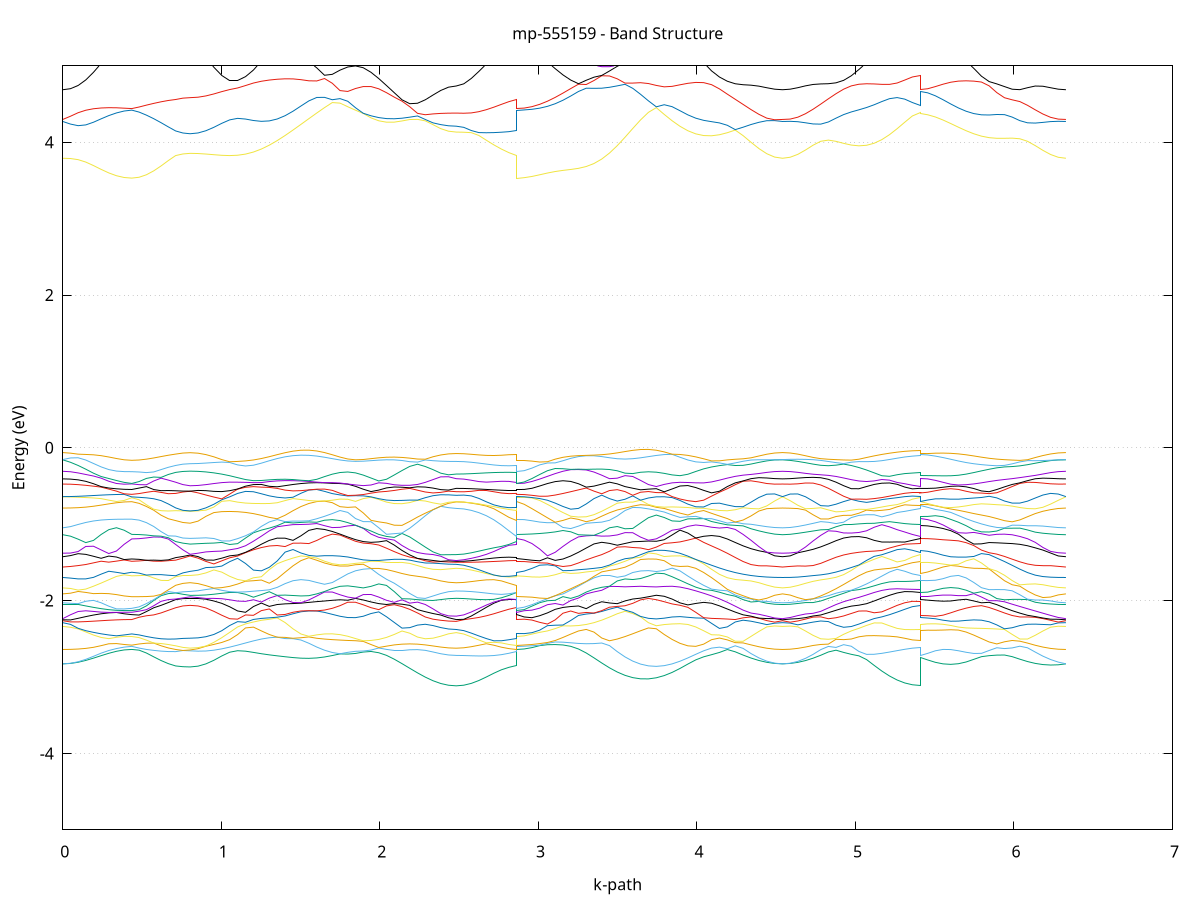 set title 'mp-555159 - Band Structure'
set xlabel 'k-path'
set ylabel 'Energy (eV)'
set grid y
set yrange [-5:5]
set terminal png size 800,600
set output 'mp-555159_bands_gnuplot.png'
plot '-' using 1:2 with lines notitle, '-' using 1:2 with lines notitle, '-' using 1:2 with lines notitle, '-' using 1:2 with lines notitle, '-' using 1:2 with lines notitle, '-' using 1:2 with lines notitle, '-' using 1:2 with lines notitle, '-' using 1:2 with lines notitle, '-' using 1:2 with lines notitle, '-' using 1:2 with lines notitle, '-' using 1:2 with lines notitle, '-' using 1:2 with lines notitle, '-' using 1:2 with lines notitle, '-' using 1:2 with lines notitle, '-' using 1:2 with lines notitle, '-' using 1:2 with lines notitle, '-' using 1:2 with lines notitle, '-' using 1:2 with lines notitle, '-' using 1:2 with lines notitle, '-' using 1:2 with lines notitle, '-' using 1:2 with lines notitle, '-' using 1:2 with lines notitle, '-' using 1:2 with lines notitle, '-' using 1:2 with lines notitle, '-' using 1:2 with lines notitle, '-' using 1:2 with lines notitle, '-' using 1:2 with lines notitle, '-' using 1:2 with lines notitle, '-' using 1:2 with lines notitle, '-' using 1:2 with lines notitle, '-' using 1:2 with lines notitle, '-' using 1:2 with lines notitle, '-' using 1:2 with lines notitle, '-' using 1:2 with lines notitle, '-' using 1:2 with lines notitle, '-' using 1:2 with lines notitle, '-' using 1:2 with lines notitle, '-' using 1:2 with lines notitle, '-' using 1:2 with lines notitle, '-' using 1:2 with lines notitle, '-' using 1:2 with lines notitle, '-' using 1:2 with lines notitle, '-' using 1:2 with lines notitle, '-' using 1:2 with lines notitle, '-' using 1:2 with lines notitle, '-' using 1:2 with lines notitle, '-' using 1:2 with lines notitle, '-' using 1:2 with lines notitle, '-' using 1:2 with lines notitle, '-' using 1:2 with lines notitle, '-' using 1:2 with lines notitle, '-' using 1:2 with lines notitle, '-' using 1:2 with lines notitle, '-' using 1:2 with lines notitle, '-' using 1:2 with lines notitle, '-' using 1:2 with lines notitle, '-' using 1:2 with lines notitle, '-' using 1:2 with lines notitle, '-' using 1:2 with lines notitle, '-' using 1:2 with lines notitle, '-' using 1:2 with lines notitle, '-' using 1:2 with lines notitle, '-' using 1:2 with lines notitle, '-' using 1:2 with lines notitle, '-' using 1:2 with lines notitle, '-' using 1:2 with lines notitle, '-' using 1:2 with lines notitle, '-' using 1:2 with lines notitle, '-' using 1:2 with lines notitle, '-' using 1:2 with lines notitle, '-' using 1:2 with lines notitle, '-' using 1:2 with lines notitle, '-' using 1:2 with lines notitle, '-' using 1:2 with lines notitle, '-' using 1:2 with lines notitle, '-' using 1:2 with lines notitle, '-' using 1:2 with lines notitle, '-' using 1:2 with lines notitle, '-' using 1:2 with lines notitle, '-' using 1:2 with lines notitle, '-' using 1:2 with lines notitle, '-' using 1:2 with lines notitle, '-' using 1:2 with lines notitle, '-' using 1:2 with lines notitle, '-' using 1:2 with lines notitle, '-' using 1:2 with lines notitle, '-' using 1:2 with lines notitle, '-' using 1:2 with lines notitle, '-' using 1:2 with lines notitle, '-' using 1:2 with lines notitle, '-' using 1:2 with lines notitle, '-' using 1:2 with lines notitle, '-' using 1:2 with lines notitle, '-' using 1:2 with lines notitle, '-' using 1:2 with lines notitle, '-' using 1:2 with lines notitle, '-' using 1:2 with lines notitle, '-' using 1:2 with lines notitle, '-' using 1:2 with lines notitle, '-' using 1:2 with lines notitle, '-' using 1:2 with lines notitle, '-' using 1:2 with lines notitle, '-' using 1:2 with lines notitle, '-' using 1:2 with lines notitle, '-' using 1:2 with lines notitle, '-' using 1:2 with lines notitle, '-' using 1:2 with lines notitle, '-' using 1:2 with lines notitle, '-' using 1:2 with lines notitle, '-' using 1:2 with lines notitle, '-' using 1:2 with lines notitle, '-' using 1:2 with lines notitle
0.000000 -33.742957
0.048360 -33.742357
0.096721 -33.740757
0.145081 -33.738057
0.193441 -33.734457
0.241802 -33.729957
0.290162 -33.724857
0.338522 -33.719257
0.386883 -33.713757
0.435243 -33.710657
0.435243 -33.710657
0.481372 -33.710557
0.527502 -33.710057
0.573631 -33.709457
0.619760 -33.708757
0.665890 -33.708257
0.712019 -33.708157
0.712019 -33.708157
0.757555 -33.706857
0.803090 -33.706457
0.803090 -33.706457
0.853025 -33.705857
0.902961 -33.704157
0.952896 -33.701357
1.002831 -33.697657
1.052767 -33.692957
1.102702 -33.687657
1.152637 -33.681657
1.202572 -33.675257
1.252508 -33.668757
1.302443 -33.662157
1.352378 -33.655757
1.402313 -33.650757
1.452249 -33.647857
1.502184 -33.645957
1.552119 -33.645157
1.602054 -33.645357
1.602054 -33.645357
1.650934 -33.646857
1.699813 -33.649357
1.748692 -33.652857
1.797572 -33.657457
1.846451 -33.662857
1.895330 -33.668957
1.944210 -33.675557
1.993089 -33.682457
2.041968 -33.689557
2.090848 -33.696657
2.139727 -33.703357
2.188606 -33.709757
2.237486 -33.715357
2.286365 -33.720257
2.335244 -33.724257
2.384124 -33.727157
2.433003 -33.728857
2.481882 -33.729457
2.481882 -33.729457
2.529324 -33.729057
2.576766 -33.727757
2.624208 -33.725757
2.671650 -33.722957
2.719092 -33.719557
2.766534 -33.715657
2.813976 -33.711657
2.861418 -33.708157
2.861418 -33.710657
2.910354 -33.710057
2.959290 -33.708457
3.008226 -33.705657
3.057162 -33.701957
3.106098 -33.697357
3.155034 -33.691957
3.203970 -33.686057
3.252906 -33.679657
3.301842 -33.672957
3.350778 -33.666257
3.399714 -33.659657
3.448650 -33.653357
3.497586 -33.648457
3.546522 -33.646057
3.595458 -33.644857
3.644394 -33.644857
3.644394 -33.644857
3.694161 -33.646257
3.743929 -33.648957
3.793696 -33.652957
3.843464 -33.658157
3.893232 -33.664457
3.942999 -33.671557
3.992767 -33.679257
4.042534 -33.687457
4.092302 -33.695857
4.142070 -33.704157
4.191837 -33.712157
4.241605 -33.719657
4.291372 -33.726357
4.341140 -33.732057
4.390908 -33.736757
4.440675 -33.740157
4.490443 -33.742257
4.540210 -33.742957
4.540210 -33.742957
4.588385 -33.742257
4.636560 -33.740357
4.684735 -33.737157
4.732910 -33.732857
4.781085 -33.727457
4.829260 -33.721157
4.877434 -33.714057
4.925609 -33.706457
4.973784 -33.698457
5.021959 -33.690357
5.070134 -33.682257
5.118309 -33.674457
5.166484 -33.667157
5.214658 -33.660557
5.262833 -33.654857
5.311008 -33.650457
5.359183 -33.647557
5.407358 -33.646557
5.407358 -33.646457
5.455799 -33.647157
5.504240 -33.649257
5.552681 -33.652657
5.601122 -33.657057
5.649563 -33.662557
5.698004 -33.668857
5.746445 -33.675857
5.794886 -33.683357
5.843327 -33.691257
5.891768 -33.699157
5.940209 -33.706957
5.988650 -33.714457
6.037091 -33.721357
6.085532 -33.727557
6.133973 -33.732957
6.182414 -33.737257
6.230855 -33.740357
6.279296 -33.742257
6.327737 -33.742957
e
0.000000 -33.665557
0.048360 -33.666157
0.096721 -33.667957
0.145081 -33.670857
0.193441 -33.674757
0.241802 -33.679557
0.290162 -33.684957
0.338522 -33.690757
0.386883 -33.696457
0.435243 -33.699557
0.435243 -33.699557
0.481372 -33.699357
0.527502 -33.698557
0.573631 -33.697557
0.619760 -33.696257
0.665890 -33.694857
0.712019 -33.693457
0.712019 -33.693457
0.757555 -33.693957
0.803090 -33.694057
0.803090 -33.694057
0.853025 -33.693557
0.902961 -33.692057
0.952896 -33.689757
1.002831 -33.686557
1.052767 -33.682657
1.102702 -33.678257
1.152637 -33.673457
1.202572 -33.668457
1.252508 -33.663457
1.302443 -33.658757
1.352378 -33.654457
1.402313 -33.649757
1.452249 -33.644357
1.502184 -33.639657
1.552119 -33.635757
1.602054 -33.632857
1.602054 -33.632857
1.650934 -33.630957
1.699813 -33.630157
1.748692 -33.630357
1.797572 -33.631557
1.846451 -33.633757
1.895330 -33.636757
1.944210 -33.640557
1.993089 -33.645057
2.041968 -33.649957
2.090848 -33.655157
2.139727 -33.660457
2.188606 -33.665557
2.237486 -33.670357
2.286365 -33.674557
2.335244 -33.678057
2.384124 -33.680657
2.433003 -33.682257
2.481882 -33.682757
2.481882 -33.682757
2.529324 -33.682757
2.576766 -33.682657
2.624208 -33.682757
2.671650 -33.683357
2.719092 -33.684757
2.766534 -33.687157
2.813976 -33.690257
2.861418 -33.693457
2.861418 -33.699557
2.910354 -33.699057
2.959290 -33.697457
3.008226 -33.694957
3.057162 -33.691457
3.106098 -33.687257
3.155034 -33.682457
3.203970 -33.677257
3.252906 -33.671757
3.301842 -33.666257
3.350778 -33.660957
3.399714 -33.656057
3.448650 -33.651857
3.497586 -33.647557
3.546522 -33.642357
3.595458 -33.637857
3.644394 -33.634257
3.644394 -33.634257
3.694161 -33.631457
3.743929 -33.629757
3.793696 -33.628957
3.843464 -33.629257
3.893232 -33.630357
3.942999 -33.632257
3.992767 -33.634857
4.042534 -33.638057
4.092302 -33.641657
4.142070 -33.645457
4.191837 -33.649257
4.241605 -33.653057
4.291372 -33.656557
4.341140 -33.659557
4.390908 -33.662057
4.440675 -33.663957
4.490443 -33.665157
4.540210 -33.665557
4.540210 -33.665557
4.588385 -33.665157
4.636560 -33.664257
4.684735 -33.662857
4.732910 -33.660857
4.781085 -33.658357
4.829260 -33.655557
4.877434 -33.652457
4.925609 -33.649157
4.973784 -33.645857
5.021959 -33.642657
5.070134 -33.639657
5.118309 -33.636957
5.166484 -33.634757
5.214658 -33.633057
5.262833 -33.631957
5.311008 -33.631357
5.359183 -33.631257
5.407358 -33.631257
5.407358 -33.631157
5.455799 -33.631357
5.504240 -33.631957
5.552681 -33.633057
5.601122 -33.634557
5.649563 -33.636457
5.698004 -33.638857
5.746445 -33.641457
5.794886 -33.644357
5.843327 -33.647257
5.891768 -33.650257
5.940209 -33.653157
5.988650 -33.655857
6.037091 -33.658257
6.085532 -33.660457
6.133973 -33.662257
6.182414 -33.663657
6.230855 -33.664657
6.279296 -33.665257
6.327737 -33.665557
e
0.000000 -33.631557
0.048360 -33.631257
0.096721 -33.630357
0.145081 -33.628957
0.193441 -33.627157
0.241802 -33.625057
0.290162 -33.622857
0.338522 -33.620657
0.386883 -33.619057
0.435243 -33.618457
0.435243 -33.618457
0.481372 -33.619057
0.527502 -33.620757
0.573631 -33.623257
0.619760 -33.626057
0.665890 -33.628757
0.712019 -33.630857
0.712019 -33.630857
0.757555 -33.630257
0.803090 -33.629857
0.803090 -33.629857
0.853025 -33.629257
0.902961 -33.627457
0.952896 -33.624557
1.002831 -33.620457
1.052767 -33.615457
1.102702 -33.609657
1.152637 -33.603257
1.202572 -33.596257
1.252508 -33.589057
1.302443 -33.581657
1.352378 -33.574457
1.402313 -33.567457
1.452249 -33.560957
1.502184 -33.555057
1.552119 -33.549857
1.602054 -33.547857
1.602054 -33.547857
1.650934 -33.550657
1.699813 -33.554957
1.748692 -33.560357
1.797572 -33.566557
1.846451 -33.573457
1.895330 -33.580657
1.944210 -33.588157
1.993089 -33.595657
2.041968 -33.603057
2.090848 -33.610057
2.139727 -33.616557
2.188606 -33.622457
2.237486 -33.627657
2.286365 -33.631957
2.335244 -33.635457
2.384124 -33.637957
2.433003 -33.639457
2.481882 -33.639957
2.481882 -33.639957
2.529324 -33.640057
2.576766 -33.640357
2.624208 -33.640557
2.671650 -33.640257
2.719092 -33.639157
2.766534 -33.637057
2.813976 -33.634157
2.861418 -33.630857
2.861418 -33.618457
2.910354 -33.617857
2.959290 -33.616257
3.008226 -33.613657
3.057162 -33.610057
3.106098 -33.605657
3.155034 -33.600457
3.203970 -33.594757
3.252906 -33.588657
3.301842 -33.582157
3.350778 -33.575757
3.399714 -33.569357
3.448650 -33.563257
3.497586 -33.557557
3.546522 -33.552457
3.595458 -33.548057
3.644394 -33.548257
3.644394 -33.548257
3.694161 -33.550257
3.743929 -33.553357
3.793696 -33.557557
3.843464 -33.562457
3.893232 -33.568057
3.942999 -33.574257
3.992767 -33.580757
4.042534 -33.587457
4.092302 -33.594157
4.142070 -33.600857
4.191837 -33.607157
4.241605 -33.613157
4.291372 -33.618457
4.341140 -33.622957
4.390908 -33.626657
4.440675 -33.629357
4.490443 -33.630957
4.540210 -33.631557
4.540210 -33.631557
4.588385 -33.631057
4.636560 -33.629557
4.684735 -33.627057
4.732910 -33.623657
4.781085 -33.619457
4.829260 -33.614557
4.877434 -33.609057
4.925609 -33.603057
4.973784 -33.596757
5.021959 -33.590157
5.070134 -33.583557
5.118309 -33.577057
5.166484 -33.570857
5.214658 -33.564957
5.262833 -33.559657
5.311008 -33.555057
5.359183 -33.551557
5.407358 -33.549957
5.407358 -33.550457
5.455799 -33.552257
5.504240 -33.556257
5.552681 -33.561357
5.601122 -33.567057
5.649563 -33.573257
5.698004 -33.579557
5.746445 -33.585957
5.794886 -33.592357
5.843327 -33.598457
5.891768 -33.604257
5.940209 -33.609657
5.988650 -33.614557
6.037091 -33.618957
6.085532 -33.622757
6.133973 -33.625857
6.182414 -33.628357
6.230855 -33.630057
6.279296 -33.631157
6.327737 -33.631557
e
0.000000 -33.580857
0.048360 -33.580757
0.096721 -33.580457
0.145081 -33.580757
0.193441 -33.584157
0.241802 -33.587757
0.290162 -33.591257
0.338522 -33.594357
0.386883 -33.596557
0.435243 -33.597357
0.435243 -33.597357
0.481372 -33.598357
0.527502 -33.600857
0.573631 -33.603957
0.619760 -33.606857
0.665890 -33.609357
0.712019 -33.610957
0.712019 -33.610957
0.757555 -33.613557
0.803090 -33.614657
0.803090 -33.614657
0.853025 -33.614057
0.902961 -33.612357
0.952896 -33.609557
1.002831 -33.605857
1.052767 -33.601257
1.102702 -33.595857
1.152637 -33.589957
1.202572 -33.583557
1.252508 -33.577057
1.302443 -33.570557
1.352378 -33.564257
1.402313 -33.558357
1.452249 -33.553357
1.502184 -33.549357
1.552119 -33.547357
1.602054 -33.545557
1.602054 -33.545557
1.650934 -33.542257
1.699813 -33.539857
1.748692 -33.538357
1.797572 -33.537857
1.846451 -33.538057
1.895330 -33.539157
1.944210 -33.540857
1.993089 -33.544257
2.041968 -33.547957
2.090848 -33.551857
2.139727 -33.555657
2.188606 -33.559457
2.237486 -33.562857
2.286365 -33.565957
2.335244 -33.568457
2.384124 -33.570257
2.433003 -33.571457
2.481882 -33.571757
2.481882 -33.571757
2.529324 -33.575457
2.576766 -33.580057
2.624208 -33.585257
2.671650 -33.590657
2.719092 -33.596157
2.766534 -33.601657
2.813976 -33.606757
2.861418 -33.610957
2.861418 -33.597357
2.910354 -33.596857
2.959290 -33.595657
3.008226 -33.593557
3.057162 -33.590757
3.106098 -33.587257
3.155034 -33.583257
3.203970 -33.578757
3.252906 -33.574057
3.301842 -33.569157
3.350778 -33.564257
3.399714 -33.559557
3.448650 -33.555357
3.497586 -33.551657
3.546522 -33.549057
3.595458 -33.547757
3.644394 -33.544457
3.644394 -33.544457
3.694161 -33.541757
3.743929 -33.540057
3.793696 -33.539257
3.843464 -33.539557
3.893232 -33.540657
3.942999 -33.542757
3.992767 -33.545657
4.042534 -33.549157
4.092302 -33.553157
4.142070 -33.557457
4.191837 -33.561957
4.241605 -33.566257
4.291372 -33.570357
4.341140 -33.573857
4.390908 -33.576857
4.440675 -33.579057
4.490443 -33.580357
4.540210 -33.580857
4.540210 -33.580857
4.588385 -33.580457
4.636560 -33.579257
4.684735 -33.577257
4.732910 -33.574557
4.781085 -33.571357
4.829260 -33.567557
4.877434 -33.563457
4.925609 -33.559257
4.973784 -33.554957
5.021959 -33.550957
5.070134 -33.547557
5.118309 -33.544657
5.166484 -33.542457
5.214658 -33.541157
5.262833 -33.540757
5.311008 -33.541257
5.359183 -33.542257
5.407358 -33.542857
5.407358 -33.541657
5.455799 -33.540757
5.504240 -33.539257
5.552681 -33.538457
5.601122 -33.539157
5.649563 -33.541157
5.698004 -33.543557
5.746445 -33.546257
5.794886 -33.549257
5.843327 -33.552357
5.891768 -33.555657
5.940209 -33.559157
5.988650 -33.562757
6.037091 -33.566657
6.085532 -33.570457
6.133973 -33.573957
6.182414 -33.576857
6.230855 -33.579057
6.279296 -33.580357
6.327737 -33.580857
e
0.000000 -33.571957
0.048360 -33.573557
0.096721 -33.576757
0.145081 -33.579457
0.193441 -33.579157
0.241802 -33.578457
0.290162 -33.577657
0.338522 -33.577057
0.386883 -33.576657
0.435243 -33.576457
0.435243 -33.576457
0.481372 -33.575557
0.527502 -33.573257
0.573631 -33.570457
0.619760 -33.567857
0.665890 -33.565757
0.712019 -33.564257
0.712019 -33.564257
0.757555 -33.563457
0.803090 -33.563157
0.803090 -33.563157
0.853025 -33.562757
0.902961 -33.561657
0.952896 -33.559757
1.002831 -33.557357
1.052767 -33.554257
1.102702 -33.550757
1.152637 -33.546957
1.202572 -33.542957
1.252508 -33.538957
1.302443 -33.536357
1.352378 -33.535157
1.402313 -33.534657
1.452249 -33.534657
1.502184 -33.535057
1.552119 -33.535257
1.602054 -33.534757
1.602054 -33.534757
1.650934 -33.533857
1.699813 -33.533357
1.748692 -33.533357
1.797572 -33.534157
1.846451 -33.535757
1.895330 -33.537957
1.944210 -33.540857
1.993089 -33.543157
2.041968 -33.545757
2.090848 -33.549057
2.139727 -33.553457
2.188606 -33.557757
2.237486 -33.561557
2.286365 -33.564957
2.335244 -33.567657
2.384124 -33.569757
2.433003 -33.570957
2.481882 -33.571357
2.481882 -33.571357
2.529324 -33.569057
2.576766 -33.567957
2.624208 -33.567057
2.671650 -33.566357
2.719092 -33.565657
2.766534 -33.564957
2.813976 -33.564457
2.861418 -33.564257
2.861418 -33.576457
2.910354 -33.575957
2.959290 -33.574657
3.008226 -33.572357
3.057162 -33.569357
3.106098 -33.565657
3.155034 -33.561357
3.203970 -33.556657
3.252906 -33.551657
3.301842 -33.546457
3.350778 -33.541857
3.399714 -33.540257
3.448650 -33.539057
3.497586 -33.538257
3.546522 -33.537657
3.595458 -33.536857
3.644394 -33.535957
3.644394 -33.535957
3.694161 -33.534957
3.743929 -33.534557
3.793696 -33.534657
3.843464 -33.535457
3.893232 -33.536957
3.942999 -33.539157
3.992767 -33.541857
4.042534 -33.545157
4.092302 -33.548657
4.142070 -33.552357
4.191837 -33.556157
4.241605 -33.559857
4.291372 -33.563157
4.341140 -33.566157
4.390908 -33.568557
4.440675 -33.570457
4.490443 -33.571557
4.540210 -33.571957
4.540210 -33.571957
4.588385 -33.571757
4.636560 -33.571057
4.684735 -33.569957
4.732910 -33.568357
4.781085 -33.566157
4.829260 -33.563557
4.877434 -33.560657
4.925609 -33.557457
4.973784 -33.554057
5.021959 -33.550657
5.070134 -33.547057
5.118309 -33.543957
5.166484 -33.541057
5.214658 -33.538657
5.262833 -33.536657
5.311008 -33.535157
5.359183 -33.534257
5.407358 -33.533957
5.407358 -33.534757
5.455799 -33.535057
5.504240 -33.535757
5.552681 -33.536757
5.601122 -33.537357
5.649563 -33.538057
5.698004 -33.539457
5.746445 -33.541657
5.794886 -33.544657
5.843327 -33.548157
5.891768 -33.552057
5.940209 -33.556057
5.988650 -33.559657
6.037091 -33.562857
6.085532 -33.565557
6.133973 -33.567757
6.182414 -33.569557
6.230855 -33.570857
6.279296 -33.571657
6.327737 -33.571957
e
0.000000 -33.567357
0.048360 -33.566057
0.096721 -33.563957
0.145081 -33.562157
0.193441 -33.560657
0.241802 -33.559657
0.290162 -33.558957
0.338522 -33.558557
0.386883 -33.558357
0.435243 -33.558257
0.435243 -33.558257
0.481372 -33.557957
0.527502 -33.557157
0.573631 -33.555957
0.619760 -33.554757
0.665890 -33.553757
0.712019 -33.552957
0.712019 -33.553057
0.757555 -33.552657
0.803090 -33.552557
0.803090 -33.552557
0.853025 -33.552257
0.902961 -33.551457
0.952896 -33.550157
1.002831 -33.548557
1.052767 -33.546557
1.102702 -33.544357
1.152637 -33.542057
1.202572 -33.539857
1.252508 -33.537957
1.302443 -33.534957
1.352378 -33.531257
1.402313 -33.527957
1.452249 -33.525157
1.502184 -33.522857
1.552119 -33.521357
1.602054 -33.520557
1.602054 -33.520557
1.650934 -33.520557
1.699813 -33.521257
1.748692 -33.522857
1.797572 -33.525057
1.846451 -33.528057
1.895330 -33.531557
1.944210 -33.535557
1.993089 -33.539857
2.041968 -33.544357
2.090848 -33.548557
2.139727 -33.551657
2.188606 -33.554657
2.237486 -33.557357
2.286365 -33.559857
2.335244 -33.561857
2.384124 -33.563457
2.433003 -33.564357
2.481882 -33.564657
2.481882 -33.564657
2.529324 -33.563657
2.576766 -33.561357
2.624208 -33.558857
2.671650 -33.556757
2.719092 -33.555157
2.766534 -33.553957
2.813976 -33.553357
2.861418 -33.553057
2.861418 -33.558257
2.910354 -33.558057
2.959290 -33.557257
3.008226 -33.556057
3.057162 -33.554457
3.106098 -33.552557
3.155034 -33.550357
3.203970 -33.548057
3.252906 -33.545857
3.301842 -33.543757
3.350778 -33.541457
3.399714 -33.536657
3.448650 -33.532157
3.497586 -33.528257
3.546522 -33.525057
3.595458 -33.522557
3.644394 -33.520957
3.644394 -33.520957
3.694161 -33.520257
3.743929 -33.520457
3.793696 -33.521657
3.843464 -33.523657
3.893232 -33.526357
3.942999 -33.529757
3.992767 -33.533657
4.042534 -33.537857
4.092302 -33.542157
4.142070 -33.546457
4.191837 -33.550757
4.241605 -33.554657
4.291372 -33.558257
4.341140 -33.561457
4.390908 -33.563957
4.440675 -33.565857
4.490443 -33.566957
4.540210 -33.567357
4.540210 -33.567357
4.588385 -33.566957
4.636560 -33.565657
4.684735 -33.563557
4.732910 -33.560957
4.781085 -33.557957
4.829260 -33.554557
4.877434 -33.550857
4.925609 -33.547157
4.973784 -33.543357
5.021959 -33.539557
5.070134 -33.535857
5.118309 -33.532357
5.166484 -33.529057
5.214658 -33.526157
5.262833 -33.523757
5.311008 -33.521957
5.359183 -33.520757
5.407358 -33.520357
5.407358 -33.520357
5.455799 -33.520657
5.504240 -33.521657
5.552681 -33.523257
5.601122 -33.525357
5.649563 -33.528057
5.698004 -33.531157
5.746445 -33.534657
5.794886 -33.538257
5.843327 -33.542057
5.891768 -33.545857
5.940209 -33.549657
5.988650 -33.553257
6.037091 -33.556657
6.085532 -33.559657
6.133973 -33.562357
6.182414 -33.564557
6.230855 -33.566057
6.279296 -33.567057
6.327737 -33.567357
e
0.000000 -18.171857
0.048360 -18.168057
0.096721 -18.156557
0.145081 -18.137857
0.193441 -18.112657
0.241802 -18.082157
0.290162 -18.047857
0.338522 -18.012157
0.386883 -17.979757
0.435243 -17.963557
0.435243 -17.963557
0.481372 -17.969557
0.527502 -17.984857
0.573631 -18.004557
0.619760 -18.024357
0.665890 -18.041557
0.712019 -18.054357
0.712019 -18.054357
0.757555 -18.040957
0.803090 -18.035957
0.803090 -18.035957
0.853025 -18.033857
0.902961 -18.028157
0.952896 -18.019557
1.002831 -18.009557
1.052767 -18.000157
1.102702 -17.993557
1.152637 -17.991857
1.202572 -17.996257
1.252508 -18.007157
1.302443 -18.023557
1.352378 -18.043757
1.402313 -18.065357
1.452249 -18.085857
1.502184 -18.102657
1.552119 -18.113557
1.602054 -18.117157
1.602054 -18.117157
1.650934 -18.112357
1.699813 -18.099257
1.748692 -18.078457
1.797572 -18.052857
1.846451 -18.027957
1.895330 -18.008457
1.944210 -18.016357
1.993089 -18.045057
2.041968 -18.078757
2.090848 -18.115357
2.139727 -18.152757
2.188606 -18.188857
2.237486 -18.221957
2.286365 -18.250657
2.335244 -18.273957
2.384124 -18.291057
2.433003 -18.301557
2.481882 -18.305057
2.481882 -18.305057
2.529324 -18.300357
2.576766 -18.286257
2.624208 -18.263057
2.671650 -18.231457
2.719092 -18.192157
2.766534 -18.146757
2.813976 -18.098457
2.861418 -18.054357
2.861418 -17.963557
2.910354 -17.962457
2.959290 -17.959457
3.008226 -17.955057
3.057162 -17.949857
3.106098 -17.945157
3.155034 -17.942057
3.203970 -17.941857
3.252906 -17.946057
3.301842 -17.955857
3.350778 -17.971657
3.399714 -17.993357
3.448650 -18.019457
3.497586 -18.047257
3.546522 -18.073857
3.595458 -18.096357
3.644394 -18.112557
3.644394 -18.112557
3.694161 -18.120957
3.743929 -18.120457
3.793696 -18.110957
3.843464 -18.092857
3.893232 -18.067257
3.942999 -18.035557
3.992767 -18.008157
4.042534 -18.000857
4.092302 -18.012257
4.142070 -18.033557
4.191837 -18.058557
4.241605 -18.084057
4.291372 -18.108257
4.341140 -18.129857
4.390908 -18.147657
4.440675 -18.160957
4.490443 -18.169157
4.540210 -18.171857
4.540210 -18.171857
4.588385 -18.169257
4.636560 -18.161357
4.684735 -18.148457
4.732910 -18.131057
4.781085 -18.109957
4.829260 -18.086057
4.877434 -18.060857
4.925609 -18.036457
4.973784 -18.016157
5.021959 -18.005257
5.070134 -18.010257
5.118309 -18.030357
5.166484 -18.057857
5.214658 -18.086057
5.262833 -18.110957
5.311008 -18.130157
5.359183 -18.142257
5.407358 -18.146357
5.407358 -18.115457
5.455799 -18.112957
5.504240 -18.105957
5.552681 -18.094957
5.601122 -18.081157
5.649563 -18.065857
5.698004 -18.050757
5.746445 -18.038957
5.794886 -18.035257
5.843327 -18.042857
5.891768 -18.059357
5.940209 -18.079557
5.988650 -18.100157
6.037091 -18.119157
6.085532 -18.135557
6.133973 -18.148957
6.182414 -18.159257
6.230855 -18.166357
6.279296 -18.170557
6.327737 -18.171857
e
0.000000 -17.866857
0.048360 -17.870157
0.096721 -17.874657
0.145081 -17.876057
0.193441 -17.874757
0.241802 -17.872657
0.290162 -17.873057
0.338522 -17.879357
0.386883 -17.892057
0.435243 -17.901457
0.435243 -17.901457
0.481372 -17.900057
0.527502 -17.895957
0.573631 -17.889057
0.619760 -17.879157
0.665890 -17.866157
0.712019 -17.850157
0.712019 -17.850157
0.757555 -17.837657
0.803090 -17.833257
0.803090 -17.833257
0.853025 -17.830357
0.902961 -17.821957
0.952896 -17.808557
1.002831 -17.791257
1.052767 -17.771657
1.102702 -17.751857
1.152637 -17.734657
1.202572 -17.723157
1.252508 -17.725957
1.302443 -17.770857
1.352378 -17.816057
1.402313 -17.859157
1.452249 -17.897957
1.502184 -17.931157
1.552119 -17.957957
1.602054 -17.977557
1.602054 -17.977557
1.650934 -17.989757
1.699813 -17.994757
1.748692 -17.992357
1.797572 -17.980957
1.846451 -17.977957
1.895330 -17.994057
1.944210 -17.993257
1.993089 -17.981057
2.041968 -17.971157
2.090848 -17.963657
2.139727 -17.958457
2.188606 -17.955357
2.237486 -17.953957
2.286365 -17.953857
2.335244 -17.954457
2.384124 -17.955257
2.433003 -17.955857
2.481882 -17.956057
2.481882 -17.956057
2.529324 -17.952557
2.576766 -17.942257
2.624208 -17.926157
2.671650 -17.905657
2.719092 -17.883657
2.766534 -17.864357
2.813976 -17.852957
2.861418 -17.850157
2.861418 -17.901457
2.910354 -17.898857
2.959290 -17.891457
3.008226 -17.879857
3.057162 -17.865457
3.106098 -17.850457
3.155034 -17.837757
3.203970 -17.830957
3.252906 -17.833757
3.301842 -17.848257
3.350778 -17.874457
3.399714 -17.909457
3.448650 -17.949157
3.497586 -17.989257
3.546522 -18.025857
3.595458 -18.056257
3.644394 -18.078657
3.644394 -18.078657
3.694161 -18.092057
3.743929 -18.095657
3.793696 -18.089757
3.843464 -18.075357
3.893232 -18.054257
3.942999 -18.029857
3.992767 -18.000057
4.042534 -17.962957
4.092302 -17.927157
4.142070 -17.894957
4.191837 -17.870257
4.241605 -17.860957
4.291372 -17.857257
4.341140 -17.857557
4.390908 -17.860257
4.440675 -17.863457
4.490443 -17.865957
4.540210 -17.866857
4.540210 -17.866857
4.588385 -17.866357
4.636560 -17.864957
4.684735 -17.863457
4.732910 -17.862957
4.781085 -17.864657
4.829260 -17.869657
4.877434 -17.878657
4.925609 -17.891857
4.973784 -17.909057
5.021959 -17.929057
5.070134 -17.950757
5.118309 -17.973557
5.166484 -17.996257
5.214658 -18.016957
5.262833 -18.034357
5.311008 -18.047257
5.359183 -18.055157
5.407358 -18.057857
5.407358 -17.994957
5.455799 -17.993557
5.504240 -17.988857
5.552681 -17.978957
5.601122 -17.962857
5.649563 -17.940857
5.698004 -17.920157
5.746445 -17.927057
5.794886 -17.931057
5.843327 -17.926257
5.891768 -17.914257
5.940209 -17.899657
5.988650 -17.885557
6.037091 -17.874057
6.085532 -17.866157
6.133973 -17.862457
6.182414 -17.862257
6.230855 -17.864057
6.279296 -17.866057
6.327737 -17.866857
e
0.000000 -17.821457
0.048360 -17.811957
0.096721 -17.789657
0.145081 -17.761157
0.193441 -17.730657
0.241802 -17.701557
0.290162 -17.676557
0.338522 -17.657057
0.386883 -17.643157
0.435243 -17.636657
0.435243 -17.636657
0.481372 -17.636157
0.527502 -17.632857
0.573631 -17.626657
0.619760 -17.618557
0.665890 -17.609857
0.712019 -17.602757
0.712019 -17.602757
0.757555 -17.599157
0.803090 -17.596057
0.803090 -17.596057
0.853025 -17.596057
0.902961 -17.596257
0.952896 -17.597357
1.002831 -17.600757
1.052767 -17.608857
1.102702 -17.624557
1.152637 -17.649957
1.202572 -17.684557
1.252508 -17.720857
1.302443 -17.731057
1.352378 -17.755957
1.402313 -17.791857
1.452249 -17.830957
1.502184 -17.866857
1.552119 -17.896757
1.602054 -17.919957
1.602054 -17.919957
1.650934 -17.936657
1.699813 -17.948657
1.748692 -17.957957
1.797572 -17.966757
1.846451 -17.956757
1.895330 -17.917857
1.944210 -17.867957
1.993089 -17.812157
2.041968 -17.754357
2.090848 -17.697857
2.139727 -17.645657
2.188606 -17.599957
2.237486 -17.562057
2.286365 -17.532457
2.335244 -17.515557
2.384124 -17.522457
2.433003 -17.527257
2.481882 -17.528957
2.481882 -17.528957
2.529324 -17.528857
2.576766 -17.529057
2.624208 -17.531557
2.671650 -17.539557
2.719092 -17.555057
2.766534 -17.575657
2.813976 -17.593957
2.861418 -17.602757
2.861418 -17.636657
2.910354 -17.635157
2.959290 -17.630657
3.008226 -17.623957
3.057162 -17.615757
3.106098 -17.607557
3.155034 -17.601257
3.203970 -17.599457
3.252906 -17.604457
3.301842 -17.617857
3.350778 -17.639657
3.399714 -17.678157
3.448650 -17.724857
3.497586 -17.767857
3.546522 -17.804457
3.595458 -17.833657
3.644394 -17.855057
3.644394 -17.855057
3.694161 -17.869857
3.743929 -17.879657
3.793696 -17.887257
3.843464 -17.895057
3.893232 -17.904357
3.942999 -17.914957
3.992767 -17.923157
4.042534 -17.920357
4.092302 -17.904257
4.142070 -17.885357
4.191837 -17.868457
4.241605 -17.848557
4.291372 -17.835157
4.341140 -17.827257
4.390908 -17.823257
4.440675 -17.821857
4.490443 -17.821457
4.540210 -17.821457
4.540210 -17.821457
4.588385 -17.820857
4.636560 -17.819057
4.684735 -17.816457
4.732910 -17.814057
4.781085 -17.812957
4.829260 -17.815057
4.877434 -17.821957
4.925609 -17.834657
4.973784 -17.851757
5.021959 -17.868357
5.070134 -17.877357
5.118309 -17.877057
5.166484 -17.873457
5.214658 -17.872057
5.262833 -17.875157
5.311008 -17.881257
5.359183 -17.886957
5.407358 -17.889257
5.407358 -17.906857
5.455799 -17.906957
5.504240 -17.906157
5.552681 -17.905057
5.601122 -17.905657
5.649563 -17.909757
5.698004 -17.910957
5.746445 -17.882357
5.794886 -17.851757
5.843327 -17.823757
5.891768 -17.801557
5.940209 -17.787657
5.988650 -17.782457
6.037091 -17.784857
6.085532 -17.792057
6.133973 -17.801057
6.182414 -17.809457
6.230855 -17.815957
6.279296 -17.820057
6.327737 -17.821457
e
0.000000 -17.536357
0.048360 -17.536457
0.096721 -17.537257
0.145081 -17.540057
0.193441 -17.546957
0.241802 -17.559757
0.290162 -17.577457
0.338522 -17.596057
0.386883 -17.611157
0.435243 -17.618457
0.435243 -17.618457
0.481372 -17.606557
0.527502 -17.575657
0.573631 -17.532657
0.619760 -17.485357
0.665890 -17.442657
0.712019 -17.415457
0.712019 -17.415457
0.757555 -17.429657
0.803090 -17.439657
0.803090 -17.439657
0.853025 -17.440857
0.902961 -17.444757
0.952896 -17.451657
1.002831 -17.462257
1.052767 -17.477557
1.102702 -17.498357
1.152637 -17.525657
1.202572 -17.559457
1.252508 -17.598457
1.302443 -17.639557
1.352378 -17.678557
1.402313 -17.716157
1.452249 -17.755257
1.502184 -17.793157
1.552119 -17.824257
1.602054 -17.844257
1.602054 -17.844257
1.650934 -17.850657
1.699813 -17.843457
1.748692 -17.822957
1.797572 -17.790457
1.846451 -17.748157
1.895330 -17.698957
1.944210 -17.647157
1.993089 -17.597757
2.041968 -17.556057
2.090848 -17.525757
2.139727 -17.507957
2.188606 -17.501057
2.237486 -17.502157
2.286365 -17.508057
2.335244 -17.510857
2.384124 -17.496257
2.433003 -17.487957
2.481882 -17.485257
2.481882 -17.485257
2.529324 -17.481157
2.576766 -17.469657
2.624208 -17.451857
2.671650 -17.429557
2.719092 -17.406257
2.766534 -17.388957
2.813976 -17.390057
2.861418 -17.415457
2.861418 -17.618457
2.910354 -17.616257
2.959290 -17.609757
3.008226 -17.599557
3.057162 -17.586957
3.106098 -17.573557
3.155034 -17.562257
3.203970 -17.557757
3.252906 -17.566457
3.301842 -17.592057
3.350778 -17.631757
3.399714 -17.667157
3.448650 -17.696857
3.497586 -17.725557
3.546522 -17.751257
3.595458 -17.772157
3.644394 -17.787257
3.644394 -17.787257
3.694161 -17.795757
3.743929 -17.796857
3.793696 -17.790757
3.843464 -17.777757
3.893232 -17.758957
3.942999 -17.735457
3.992767 -17.709057
4.042534 -17.681357
4.092302 -17.653957
4.142070 -17.628257
4.191837 -17.605157
4.241605 -17.585457
4.291372 -17.569257
4.341140 -17.556657
4.390908 -17.547357
4.440675 -17.541157
4.490443 -17.537557
4.540210 -17.536357
4.540210 -17.536357
4.588385 -17.537357
4.636560 -17.540557
4.684735 -17.545957
4.732910 -17.553857
4.781085 -17.564457
4.829260 -17.577857
4.877434 -17.593757
4.925609 -17.611957
4.973784 -17.632157
5.021959 -17.654257
5.070134 -17.677657
5.118309 -17.701557
5.166484 -17.724357
5.214658 -17.744157
5.262833 -17.760157
5.311008 -17.771857
5.359183 -17.779257
5.407358 -17.781857
5.407358 -17.874257
5.455799 -17.865457
5.504240 -17.842257
5.552681 -17.808857
5.601122 -17.768757
5.649563 -17.725957
5.698004 -17.684457
5.746445 -17.647157
5.794886 -17.615557
5.843327 -17.590157
5.891768 -17.570557
5.940209 -17.555957
5.988650 -17.545757
6.037091 -17.539457
6.085532 -17.536457
6.133973 -17.535657
6.182414 -17.535857
6.230855 -17.536157
6.279296 -17.536357
6.327737 -17.536357
e
0.000000 -17.234357
0.048360 -17.235857
0.096721 -17.239457
0.145081 -17.242157
0.193441 -17.237957
0.241802 -17.219357
0.290162 -17.180957
0.338522 -17.121757
0.386883 -17.045157
0.435243 -16.975757
0.435243 -16.975757
0.481372 -17.007257
0.527502 -17.058257
0.573631 -17.111657
0.619760 -17.163857
0.665890 -17.212257
0.712019 -17.255657
0.712019 -17.255657
0.757555 -17.294857
0.803090 -17.305557
0.803090 -17.305557
0.853025 -17.307457
0.902961 -17.313057
0.952896 -17.321057
1.002831 -17.329357
1.052767 -17.334157
1.102702 -17.330957
1.152637 -17.316157
1.202572 -17.290857
1.252508 -17.357557
1.302443 -17.443557
1.352378 -17.518757
1.402313 -17.578157
1.452249 -17.619257
1.502184 -17.644357
1.552119 -17.657257
1.602054 -17.659957
1.602054 -17.659957
1.650934 -17.653057
1.699813 -17.636557
1.748692 -17.610057
1.797572 -17.573157
1.846451 -17.525457
1.895330 -17.467157
1.944210 -17.398157
1.993089 -17.319057
2.041968 -17.244357
2.090848 -17.181757
2.139727 -17.117257
2.188606 -17.052757
2.237486 -16.990857
2.286365 -16.934557
2.335244 -16.887057
2.384124 -16.851757
2.433003 -16.831257
2.481882 -16.824957
2.481882 -16.824957
2.529324 -16.851657
2.576766 -16.915957
2.624208 -16.987957
2.671650 -17.058457
2.719092 -17.123257
2.766534 -17.179157
2.813976 -17.222257
2.861418 -17.255657
2.861418 -16.975757
2.910354 -16.982257
2.959290 -17.001757
3.008226 -17.034757
3.057162 -17.080657
3.106098 -17.137757
3.155034 -17.202657
3.203970 -17.271157
3.252906 -17.338557
3.301842 -17.400457
3.350778 -17.453557
3.399714 -17.496157
3.448650 -17.527857
3.497586 -17.549057
3.546522 -17.559357
3.595458 -17.558757
3.644394 -17.569357
3.644394 -17.569357
3.694161 -17.592657
3.743929 -17.600357
3.793696 -17.590357
3.843464 -17.561557
3.893232 -17.514257
3.942999 -17.450257
3.992767 -17.372957
4.042534 -17.288757
4.092302 -17.213957
4.142070 -17.176257
4.191837 -17.174657
4.241605 -17.186257
4.291372 -17.199757
4.341140 -17.211957
4.390908 -17.221657
4.440675 -17.228657
4.490443 -17.232957
4.540210 -17.234357
4.540210 -17.234357
4.588385 -17.233257
4.636560 -17.229857
4.684735 -17.224357
4.732910 -17.216857
4.781085 -17.207657
4.829260 -17.197457
4.877434 -17.188057
4.925609 -17.185957
4.973784 -17.207057
5.021959 -17.266157
5.070134 -17.346257
5.118309 -17.425957
5.166484 -17.495357
5.214658 -17.549757
5.262833 -17.586657
5.311008 -17.606157
5.359183 -17.612457
5.407358 -17.613057
5.407358 -17.620657
5.455799 -17.617757
5.504240 -17.608357
5.552681 -17.590357
5.601122 -17.561157
5.649563 -17.517957
5.698004 -17.459257
5.746445 -17.385657
5.794886 -17.301857
5.843327 -17.226457
5.891768 -17.185157
5.940209 -17.168257
5.988650 -17.167357
6.037091 -17.175857
6.085532 -17.188657
6.133973 -17.202457
6.182414 -17.215157
6.230855 -17.225457
6.279296 -17.232057
6.327737 -17.234357
e
0.000000 -16.780957
0.048360 -16.784757
0.096721 -16.792357
0.145081 -16.796957
0.193441 -16.794157
0.241802 -16.784157
0.290162 -16.772457
0.338522 -16.779057
0.386883 -16.846857
0.435243 -16.921657
0.435243 -16.921657
0.481372 -16.896357
0.527502 -16.869057
0.573631 -16.873657
0.619760 -16.911557
0.665890 -16.956057
0.712019 -16.986957
0.712019 -16.986957
0.757555 -16.997157
0.803090 -17.001057
0.803090 -17.001057
0.853025 -16.999057
0.902961 -16.994157
0.952896 -16.990057
1.002831 -16.996257
1.052767 -17.028257
1.102702 -17.091357
1.152637 -17.174557
1.202572 -17.265957
1.252508 -17.266857
1.302443 -17.274657
1.352378 -17.317657
1.402313 -17.369457
1.452249 -17.417557
1.502184 -17.457657
1.552119 -17.488057
1.602054 -17.507657
1.602054 -17.507657
1.650934 -17.516057
1.699813 -17.513757
1.748692 -17.500857
1.797572 -17.477957
1.846451 -17.445857
1.895330 -17.405257
1.944210 -17.357357
1.993089 -17.303257
2.041968 -17.230357
2.090848 -17.133557
2.139727 -17.031057
2.188606 -16.926457
2.237486 -16.824657
2.286365 -16.793457
2.335244 -16.794257
2.384124 -16.794457
2.433003 -16.794557
2.481882 -16.794457
2.481882 -16.794457
2.529324 -16.813457
2.576766 -16.826357
2.624208 -16.839057
2.671650 -16.848457
2.719092 -16.895257
2.766534 -16.943157
2.813976 -16.978057
2.861418 -16.986957
2.861418 -16.921657
2.910354 -16.928657
2.959290 -16.949357
3.008226 -16.982957
3.057162 -17.027457
3.106098 -17.079257
3.155034 -17.132957
3.203970 -17.180057
3.252906 -17.210957
3.301842 -17.220757
3.350778 -17.230557
3.399714 -17.288557
3.448650 -17.360057
3.497586 -17.426857
3.546522 -17.485057
3.595458 -17.533057
3.644394 -17.546957
3.644394 -17.546957
3.694161 -17.523657
3.743929 -17.488757
3.793696 -17.442257
3.843464 -17.384457
3.893232 -17.315857
3.942999 -17.237557
3.992767 -17.151457
4.042534 -17.060957
4.092302 -16.975857
4.142070 -16.923257
4.191837 -16.848257
4.241605 -16.821957
4.291372 -16.807657
4.341140 -16.798057
4.390908 -16.790857
4.440675 -16.785457
4.490443 -16.782057
4.540210 -16.780957
4.540210 -16.780957
4.588385 -16.782257
4.636560 -16.786057
4.684735 -16.792557
4.732910 -16.801857
4.781085 -16.814557
4.829260 -16.831557
4.877434 -16.858057
4.925609 -16.920357
4.973784 -16.996857
5.021959 -17.049157
5.070134 -17.116157
5.118309 -17.196857
5.166484 -17.275857
5.214658 -17.347657
5.262833 -17.409557
5.311008 -17.459357
5.359183 -17.493457
5.407358 -17.506157
5.407358 -17.551657
5.455799 -17.545857
5.504240 -17.528757
5.552681 -17.501057
5.601122 -17.463657
5.649563 -17.417957
5.698004 -17.365357
5.746445 -17.308357
5.794886 -17.249157
5.843327 -17.179457
5.891768 -17.087257
5.940209 -17.001557
5.988650 -16.949457
6.037091 -16.921657
6.085532 -16.897057
6.133973 -16.868957
6.182414 -16.838457
6.230855 -16.809857
6.279296 -16.788757
6.327737 -16.780957
e
0.000000 -16.403857
0.048360 -16.393157
0.096721 -16.365957
0.145081 -16.334857
0.193441 -16.331357
0.241802 -16.430857
0.290162 -16.554557
0.338522 -16.655057
0.386883 -16.688957
0.435243 -16.690957
0.435243 -16.690957
0.481372 -16.704157
0.527502 -16.730657
0.573631 -16.740357
0.619760 -16.727457
0.665890 -16.717257
0.712019 -16.722357
0.712019 -16.722357
0.757555 -16.689657
0.803090 -16.667657
0.803090 -16.667657
0.853025 -16.675757
0.902961 -16.698957
0.952896 -16.733357
1.002831 -16.768257
1.052767 -16.811257
1.102702 -16.881157
1.152637 -16.954857
1.202572 -17.025057
1.252508 -17.076757
1.302443 -17.078157
1.352378 -17.025157
1.402313 -16.944757
1.452249 -16.849757
1.502184 -16.745557
1.552119 -16.708457
1.602054 -16.738057
1.602054 -16.738057
1.650934 -16.780257
1.699813 -16.828657
1.748692 -16.876357
1.797572 -16.917057
1.846451 -16.945157
1.895330 -16.956157
1.944210 -16.946757
1.993089 -16.915557
2.041968 -16.865157
2.090848 -16.810157
2.139727 -16.785957
2.188606 -16.786557
2.237486 -16.789657
2.286365 -16.728057
2.335244 -16.751457
2.384124 -16.768457
2.433003 -16.777057
2.481882 -16.779057
2.481882 -16.779057
2.529324 -16.766257
2.576766 -16.774257
2.624208 -16.803057
2.671650 -16.843757
2.719092 -16.841757
2.766534 -16.819757
2.813976 -16.778857
2.861418 -16.722357
2.861418 -16.690957
2.910354 -16.694457
2.959290 -16.704557
3.008226 -16.718957
3.057162 -16.735257
3.106098 -16.750857
3.155034 -16.817457
3.203970 -16.906257
3.252906 -16.998157
3.301842 -17.085657
3.350778 -17.144857
3.399714 -17.131757
3.448650 -17.086457
3.497586 -17.032057
3.546522 -16.976357
3.595458 -16.924857
3.644394 -16.882857
3.644394 -16.882857
3.694161 -16.854457
3.743929 -16.843057
3.793696 -16.848157
3.843464 -16.866357
3.893232 -16.893157
3.942999 -16.924057
3.992767 -16.954357
4.042534 -16.977057
4.092302 -16.972557
4.142070 -16.897757
4.191837 -16.822257
4.241605 -16.701957
4.291372 -16.590357
4.341140 -16.512757
4.390908 -16.462757
4.440675 -16.429557
4.490443 -16.410157
4.540210 -16.403857
4.540210 -16.403857
4.588385 -16.408757
4.636560 -16.423657
4.684735 -16.449557
4.732910 -16.490057
4.781085 -16.558557
4.829260 -16.665557
4.877434 -16.781457
4.925609 -16.861157
4.973784 -16.914857
5.021959 -16.967457
5.070134 -16.982857
5.118309 -16.970757
5.166484 -16.949057
5.214658 -16.923957
5.262833 -16.898657
5.311008 -16.876657
5.359183 -16.861457
5.407358 -16.856057
5.407358 -16.762957
5.455799 -16.772457
5.504240 -16.796157
5.552681 -16.823957
5.601122 -16.847857
5.649563 -16.862857
5.698004 -16.866557
5.746445 -16.860057
5.794886 -16.847757
5.843327 -16.836757
5.891768 -16.827357
5.940209 -16.800357
5.988650 -16.727857
6.037091 -16.619057
6.085532 -16.507057
6.133973 -16.433657
6.182414 -16.404857
6.230855 -16.398857
6.279296 -16.401657
6.327737 -16.403857
e
0.000000 -15.965057
0.048360 -16.005957
0.096721 -16.087457
0.145081 -16.184157
0.193441 -16.287457
0.241802 -16.373057
0.290162 -16.447857
0.338522 -16.506757
0.386883 -16.544457
0.435243 -16.557457
0.435243 -16.557457
0.481372 -16.559257
0.527502 -16.567957
0.573631 -16.584457
0.619760 -16.602057
0.665890 -16.608657
0.712019 -16.595457
0.712019 -16.595457
0.757555 -16.617757
0.803090 -16.635757
0.803090 -16.635757
0.853025 -16.642957
0.902961 -16.664457
0.952896 -16.700257
1.002831 -16.749857
1.052767 -16.786157
1.102702 -16.778957
1.152637 -16.756857
1.202572 -16.737457
1.252508 -16.738857
1.302443 -16.744457
1.352378 -16.738157
1.402313 -16.721857
1.452249 -16.704757
1.502184 -16.697657
1.552119 -16.635557
1.602054 -16.522857
1.602054 -16.522857
1.650934 -16.413857
1.699813 -16.311257
1.748692 -16.312257
1.797572 -16.375357
1.846451 -16.444757
1.895330 -16.513157
1.944210 -16.575857
1.993089 -16.628757
2.041968 -16.666657
2.090848 -16.675157
2.139727 -16.621557
2.188606 -16.649957
2.237486 -16.692057
2.286365 -16.725957
2.335244 -16.646357
2.384124 -16.583157
2.433003 -16.543157
2.481882 -16.529557
2.481882 -16.529557
2.529324 -16.513557
2.576766 -16.478457
2.624208 -16.446457
2.671650 -16.433557
2.719092 -16.446457
2.766534 -16.483057
2.813976 -16.536157
2.861418 -16.595457
2.861418 -16.557457
2.910354 -16.564457
2.959290 -16.585457
3.008226 -16.621057
3.057162 -16.671657
3.106098 -16.737657
3.155034 -16.763157
3.203970 -16.769257
3.252906 -16.765957
3.301842 -16.750457
3.350778 -16.720857
3.399714 -16.677257
3.448650 -16.620957
3.497586 -16.554657
3.546522 -16.481857
3.595458 -16.427357
3.644394 -16.405057
3.644394 -16.405057
3.694161 -16.405957
3.743929 -16.429357
3.793696 -16.468157
3.843464 -16.514357
3.893232 -16.560757
3.942999 -16.601057
3.992767 -16.629957
4.042534 -16.644057
4.092302 -16.641557
4.142070 -16.622357
4.191837 -16.587157
4.241605 -16.535457
4.291372 -16.458357
4.341140 -16.343557
4.390908 -16.210757
4.440675 -16.087057
4.490443 -15.997657
4.540210 -15.965057
4.540210 -15.965057
4.588385 -15.996257
4.636560 -16.080257
4.684735 -16.196957
4.732910 -16.323757
4.781085 -16.434357
4.829260 -16.513057
4.877434 -16.589657
4.925609 -16.671057
4.973784 -16.730357
5.021959 -16.752657
5.070134 -16.745357
5.118309 -16.717457
5.166484 -16.675257
5.214658 -16.624057
5.262833 -16.569957
5.311008 -16.519757
5.359183 -16.482857
5.407358 -16.468857
5.407358 -16.431257
5.455799 -16.424457
5.504240 -16.411357
5.552681 -16.407457
5.601122 -16.424457
5.649563 -16.478257
5.698004 -16.545757
5.746445 -16.603857
5.794886 -16.646557
5.843327 -16.666657
5.891768 -16.657757
5.940209 -16.619257
5.988650 -16.558657
6.037091 -16.487457
6.085532 -16.410557
6.133973 -16.309057
6.182414 -16.188757
6.230855 -16.078057
6.279296 -15.997457
6.327737 -15.965057
e
0.000000 -15.941957
0.048360 -15.957257
0.096721 -16.028457
0.145081 -16.137157
0.193441 -16.232757
0.241802 -16.250457
0.290162 -16.250057
0.338522 -16.256457
0.386883 -16.265057
0.435243 -16.268957
0.435243 -16.268957
0.481372 -16.253057
0.527502 -16.208657
0.573631 -16.143057
0.619760 -16.063557
0.665890 -15.975757
0.712019 -15.886457
0.712019 -15.886457
0.757555 -15.826957
0.803090 -15.799557
0.803090 -15.799557
0.853025 -15.857757
0.902961 -15.974757
0.952896 -16.107557
1.002831 -16.241057
1.052767 -16.366357
1.102702 -16.476457
1.152637 -16.563057
1.202572 -16.612057
1.252508 -16.607957
1.302443 -16.571057
1.352378 -16.524257
1.402313 -16.475457
1.452249 -16.426657
1.502184 -16.377057
1.552119 -16.326757
1.602054 -16.281757
1.602054 -16.281757
1.650934 -16.257057
1.699813 -16.267657
1.748692 -16.222257
1.797572 -16.154557
1.846451 -16.174257
1.895330 -16.252857
1.944210 -16.330957
1.993089 -16.406357
2.041968 -16.477057
2.090848 -16.541857
2.139727 -16.599757
2.188606 -16.517157
2.237486 -16.389857
2.286365 -16.250657
2.335244 -16.107157
2.384124 -15.972157
2.433003 -15.879057
2.481882 -15.853357
2.481882 -15.853357
2.529324 -15.857057
2.576766 -15.863657
2.624208 -15.864557
2.671650 -15.853757
2.719092 -15.840257
2.766534 -15.853557
2.813976 -15.873057
2.861418 -15.886457
2.861418 -16.268957
2.910354 -16.280957
2.959290 -16.315757
3.008226 -16.368457
3.057162 -16.431257
3.106098 -16.494357
3.155034 -16.549257
3.203970 -16.590857
3.252906 -16.616557
3.301842 -16.624757
3.350778 -16.615657
3.399714 -16.591057
3.448650 -16.554557
3.497586 -16.510657
3.546522 -16.465657
3.595458 -16.407457
3.644394 -16.338757
3.644394 -16.338757
3.694161 -16.288057
3.743929 -16.273257
3.793696 -16.297257
3.843464 -16.345557
3.893232 -16.403457
3.942999 -16.461557
3.992767 -16.513457
4.042534 -16.552857
4.092302 -16.572357
4.142070 -16.560557
4.191837 -16.507857
4.241605 -16.419557
4.291372 -16.312457
4.341140 -16.200757
4.390908 -16.096457
4.440675 -16.012257
4.490443 -15.959357
4.540210 -15.941957
4.540210 -15.941957
4.588385 -15.958157
4.636560 -16.009557
4.684735 -16.091757
4.732910 -16.193057
4.781085 -16.300857
4.829260 -16.400457
4.877434 -16.469257
4.925609 -16.501357
4.973784 -16.508857
5.021959 -16.498557
5.070134 -16.473657
5.118309 -16.436657
5.166484 -16.390457
5.214658 -16.338257
5.262833 -16.284457
5.311008 -16.234157
5.359183 -16.195357
5.407358 -16.179657
5.407358 -16.173357
5.455799 -16.202357
5.504240 -16.262357
5.552681 -16.332557
5.601122 -16.405857
5.649563 -16.461157
5.698004 -16.507057
5.746445 -16.550957
5.794886 -16.581457
5.843327 -16.586757
5.891768 -16.560457
5.940209 -16.507357
5.988650 -16.436657
6.037091 -16.354357
6.085532 -16.263857
6.133973 -16.168857
6.182414 -16.077157
6.230855 -16.000757
6.279296 -15.953957
6.327737 -15.941957
e
0.000000 -15.663357
0.048360 -15.668257
0.096721 -15.686157
0.145081 -15.717857
0.193441 -15.738057
0.241802 -15.745957
0.290162 -15.750857
0.338522 -15.763257
0.386883 -15.772157
0.435243 -15.775257
0.435243 -15.775257
0.481372 -15.768457
0.527502 -15.749357
0.573631 -15.722557
0.619760 -15.714757
0.665890 -15.708157
0.712019 -15.696757
0.712019 -15.696757
0.757555 -15.669157
0.803090 -15.661457
0.803090 -15.661457
0.853025 -15.676557
0.902961 -15.709457
0.952896 -15.748957
1.002831 -15.787457
1.052767 -15.820057
1.102702 -15.844357
1.152637 -15.865457
1.202572 -15.884357
1.252508 -15.898657
1.302443 -15.909757
1.352378 -15.918257
1.402313 -15.924257
1.452249 -15.927057
1.502184 -15.927457
1.552119 -15.932857
1.602054 -15.951857
1.602054 -15.951857
1.650934 -15.971457
1.699813 -15.971157
1.748692 -16.024057
1.797572 -16.095857
1.846451 -16.106957
1.895330 -16.074257
1.944210 -16.044557
1.993089 -16.011457
2.041968 -15.972157
2.090848 -15.925957
2.139727 -15.873857
2.188606 -15.817757
2.237486 -15.776757
2.286365 -15.775757
2.335244 -15.772057
2.384124 -15.758857
2.433003 -15.715757
2.481882 -15.668957
2.481882 -15.668957
2.529324 -15.674857
2.576766 -15.698357
2.624208 -15.732757
2.671650 -15.769557
2.719092 -15.792057
2.766534 -15.770957
2.813976 -15.732657
2.861418 -15.696757
2.861418 -15.775257
2.910354 -15.775057
2.959290 -15.774657
3.008226 -15.774157
3.057162 -15.774657
3.106098 -15.790457
3.155034 -15.812557
3.203970 -15.836857
3.252906 -15.862957
3.301842 -15.890457
3.350778 -15.919457
3.399714 -15.950057
3.448650 -15.982057
3.497586 -16.014457
3.546522 -16.044657
3.595458 -16.068057
3.644394 -16.078657
3.644394 -16.078657
3.694161 -16.072957
3.743929 -16.054157
3.793696 -16.028757
3.843464 -16.000957
3.893232 -15.973757
3.942999 -15.949557
3.992767 -15.929057
4.042534 -15.911857
4.092302 -15.896357
4.142070 -15.880857
4.191837 -15.863057
4.241605 -15.840357
4.291372 -15.810157
4.341140 -15.770357
4.390908 -15.720957
4.440675 -15.682157
4.490443 -15.664457
4.540210 -15.663357
4.540210 -15.663357
4.588385 -15.664757
4.636560 -15.681157
4.684735 -15.711057
4.732910 -15.755957
4.781085 -15.795457
4.829260 -15.827457
4.877434 -15.852457
4.925609 -15.872257
4.973784 -15.888657
5.021959 -15.903857
5.070134 -15.919857
5.118309 -15.938057
5.166484 -15.959557
5.214658 -15.983457
5.262833 -16.007657
5.311008 -16.028357
5.359183 -16.041757
5.407358 -16.045957
5.407358 -16.084457
5.455799 -16.079057
5.504240 -16.082857
5.552681 -16.092457
5.601122 -16.092157
5.649563 -16.078457
5.698004 -16.056157
5.746445 -16.029057
5.794886 -15.998557
5.843327 -15.965057
5.891768 -15.929557
5.940209 -15.893657
5.988650 -15.858757
6.037091 -15.825457
6.085532 -15.792657
6.133973 -15.756057
6.182414 -15.713157
6.230855 -15.680857
6.279296 -15.666057
6.327737 -15.663357
e
0.000000 -15.634357
0.048360 -15.648557
0.096721 -15.674557
0.145081 -15.692857
0.193441 -15.710857
0.241802 -15.728557
0.290162 -15.734557
0.338522 -15.720957
0.386883 -15.713557
0.435243 -15.714757
0.435243 -15.714757
0.481372 -15.713457
0.527502 -15.709757
0.573631 -15.712057
0.619760 -15.695357
0.665890 -15.685257
0.712019 -15.673757
0.712019 -15.673757
0.757555 -15.665757
0.803090 -15.654257
0.803090 -15.654257
0.853025 -15.663157
0.902961 -15.686757
0.952896 -15.724957
1.002831 -15.768457
1.052767 -15.808257
1.102702 -15.840557
1.152637 -15.860257
1.202572 -15.869357
1.252508 -15.873357
1.302443 -15.874357
1.352378 -15.873357
1.402313 -15.870357
1.452249 -15.865957
1.502184 -15.861457
1.552119 -15.862657
1.602054 -15.875557
1.602054 -15.875557
1.650934 -15.904857
1.699813 -15.959257
1.748692 -15.949357
1.797572 -15.918957
1.846451 -15.888757
1.895330 -15.864957
1.944210 -15.857457
1.993089 -15.845657
2.041968 -15.827757
2.090848 -15.803057
2.139727 -15.780657
2.188606 -15.777657
2.237486 -15.761057
2.286365 -15.708357
2.335244 -15.676557
2.384124 -15.670857
2.433003 -15.669357
2.481882 -15.662657
2.481882 -15.662657
2.529324 -15.661457
2.576766 -15.652557
2.624208 -15.643457
2.671650 -15.651857
2.719092 -15.659457
2.766534 -15.665757
2.813976 -15.670657
2.861418 -15.673757
2.861418 -15.714757
2.910354 -15.719957
2.959290 -15.733457
3.008226 -15.751257
3.057162 -15.770357
3.106098 -15.778657
3.155034 -15.791657
3.203970 -15.812657
3.252906 -15.834257
3.301842 -15.852957
3.350778 -15.868657
3.399714 -15.881257
3.448650 -15.890857
3.497586 -15.899157
3.546522 -15.909457
3.595458 -15.924757
3.644394 -15.943057
3.644394 -15.943057
3.694161 -15.954457
3.743929 -15.943257
3.793696 -15.908157
3.843464 -15.871857
3.893232 -15.862157
3.942999 -15.864357
3.992767 -15.864157
4.042534 -15.857957
4.092302 -15.845157
4.142070 -15.826457
4.191837 -15.802957
4.241605 -15.773857
4.291372 -15.739957
4.341140 -15.717857
4.390908 -15.703857
4.440675 -15.668457
4.490443 -15.652657
4.540210 -15.634357
4.540210 -15.634357
4.588385 -15.651457
4.636560 -15.667157
4.684735 -15.700457
4.732910 -15.716157
4.781085 -15.732957
4.829260 -15.764857
4.877434 -15.792457
4.925609 -15.814357
4.973784 -15.831257
5.021959 -15.842957
5.070134 -15.849157
5.118309 -15.849857
5.166484 -15.857357
5.214658 -15.890557
5.262833 -15.931257
5.311008 -15.973557
5.359183 -16.009257
5.407358 -16.024757
5.407358 -15.957857
5.455799 -15.949657
5.504240 -15.927257
5.552681 -15.907857
5.601122 -15.907957
5.649563 -15.911157
5.698004 -15.911257
5.746445 -15.906657
5.794886 -15.896357
5.843327 -15.879557
5.891768 -15.855157
5.940209 -15.822757
5.988650 -15.784857
6.037091 -15.751857
6.085532 -15.731757
6.133973 -15.714957
6.182414 -15.696657
6.230855 -15.666357
6.279296 -15.649257
6.327737 -15.634357
e
0.000000 -15.632057
0.048360 -15.626657
0.096721 -15.662757
0.145081 -15.675757
0.193441 -15.687157
0.241802 -15.696857
0.290162 -15.704557
0.338522 -15.710157
0.386883 -15.705557
0.435243 -15.698857
0.435243 -15.698857
0.481372 -15.702057
0.527502 -15.708757
0.573631 -15.703657
0.619760 -15.685857
0.665890 -15.651157
0.712019 -15.619057
0.712019 -15.619057
0.757555 -15.626157
0.803090 -15.639057
0.803090 -15.639057
0.853025 -15.636157
0.902961 -15.634157
0.952896 -15.633957
1.002831 -15.634857
1.052767 -15.652557
1.102702 -15.693857
1.152637 -15.733257
1.202572 -15.766657
1.252508 -15.791657
1.302443 -15.807757
1.352378 -15.816757
1.402313 -15.822557
1.452249 -15.829457
1.502184 -15.840057
1.552119 -15.851557
1.602054 -15.866157
1.602054 -15.866157
1.650934 -15.888157
1.699813 -15.896157
1.748692 -15.893957
1.797572 -15.882457
1.846451 -15.871657
1.895330 -15.861657
1.944210 -15.838257
1.993089 -15.818057
2.041968 -15.800957
2.090848 -15.788057
2.139727 -15.771957
2.188606 -15.736757
2.237486 -15.702657
2.286365 -15.678457
2.335244 -15.654757
2.384124 -15.622557
2.433003 -15.602157
2.481882 -15.623857
2.481882 -15.623857
2.529324 -15.627257
2.576766 -15.634757
2.624208 -15.642057
2.671650 -15.633357
2.719092 -15.627557
2.766534 -15.624357
2.813976 -15.622157
2.861418 -15.619057
2.861418 -15.698857
2.910354 -15.699557
2.959290 -15.701957
3.008226 -15.707657
3.057162 -15.718357
3.106098 -15.733457
3.155034 -15.746057
3.203970 -15.754857
3.252906 -15.768957
3.301842 -15.786557
3.350778 -15.798457
3.399714 -15.801657
3.448650 -15.797757
3.497586 -15.798757
3.546522 -15.824357
3.595458 -15.850657
3.644394 -15.873257
3.644394 -15.873257
3.694161 -15.886657
3.743929 -15.885957
3.793696 -15.871857
3.843464 -15.849157
3.893232 -15.822757
3.942999 -15.795757
3.992767 -15.784857
4.042534 -15.792657
4.092302 -15.792657
4.142070 -15.781657
4.191837 -15.759357
4.241605 -15.734357
4.291372 -15.718857
4.341140 -15.690057
4.390908 -15.669357
4.440675 -15.666857
4.490443 -15.639057
4.540210 -15.632057
4.540210 -15.632057
4.588385 -15.637757
4.636560 -15.661657
4.684735 -15.670457
4.732910 -15.692657
4.781085 -15.721757
4.829260 -15.732457
4.877434 -15.748357
4.925609 -15.769957
4.973784 -15.788157
5.021959 -15.801257
5.070134 -15.813357
5.118309 -15.830057
5.166484 -15.842457
5.214658 -15.832957
5.262833 -15.824257
5.311008 -15.835957
5.359183 -15.848257
5.407358 -15.853457
5.407358 -15.853657
5.455799 -15.864657
5.504240 -15.878057
5.552681 -15.881157
5.601122 -15.865257
5.649563 -15.845657
5.698004 -15.825557
5.746445 -15.805757
5.794886 -15.787957
5.843327 -15.773657
5.891768 -15.762757
5.940209 -15.754457
5.988650 -15.745857
6.037091 -15.729057
6.085532 -15.706557
6.133973 -15.688157
6.182414 -15.675057
6.230855 -15.660957
6.279296 -15.637157
6.327737 -15.632057
e
0.000000 -15.584857
0.048360 -15.617257
0.096721 -15.601057
0.145081 -15.584957
0.193441 -15.569457
0.241802 -15.555257
0.290162 -15.542957
0.338522 -15.533257
0.386883 -15.526457
0.435243 -15.522857
0.435243 -15.522857
0.481372 -15.533557
0.527502 -15.547957
0.573631 -15.564157
0.619760 -15.581157
0.665890 -15.598257
0.712019 -15.614257
0.712019 -15.614257
0.757555 -15.613857
0.803090 -15.631657
0.803090 -15.631657
0.853025 -15.602857
0.902961 -15.583057
0.952896 -15.593057
1.002831 -15.616457
1.052767 -15.636557
1.102702 -15.673457
1.152637 -15.711157
1.202572 -15.743457
1.252508 -15.769257
1.302443 -15.788557
1.352378 -15.802057
1.402313 -15.810357
1.452249 -15.815057
1.502184 -15.819157
1.552119 -15.820257
1.602054 -15.819857
1.602054 -15.819857
1.650934 -15.827957
1.699813 -15.829057
1.748692 -15.826657
1.797572 -15.814957
1.846451 -15.785157
1.895330 -15.744457
1.944210 -15.708657
1.993089 -15.713057
2.041968 -15.715057
2.090848 -15.711957
2.139727 -15.701457
2.188606 -15.684157
2.237486 -15.662657
2.286365 -15.638657
2.335244 -15.612857
2.384124 -15.591157
2.433003 -15.602157
2.481882 -15.595457
2.481882 -15.595457
2.529324 -15.594257
2.576766 -15.593757
2.624208 -15.596557
2.671650 -15.601157
2.719092 -15.605857
2.766534 -15.609757
2.813976 -15.612657
2.861418 -15.614257
2.861418 -15.522857
2.910354 -15.531357
2.959290 -15.556757
3.008226 -15.590557
3.057162 -15.625857
3.106098 -15.657357
3.155034 -15.682357
3.203970 -15.706857
3.252906 -15.724957
3.301842 -15.732957
3.350778 -15.742357
3.399714 -15.757757
3.448650 -15.776357
3.497586 -15.791757
3.546522 -15.792057
3.595458 -15.794657
3.644394 -15.795857
3.644394 -15.795857
3.694161 -15.798657
3.743929 -15.805657
3.793696 -15.814557
3.843464 -15.814757
3.893232 -15.791257
3.942999 -15.776457
3.992767 -15.771357
4.042534 -15.761157
4.092302 -15.748057
4.142070 -15.727357
4.191837 -15.704957
4.241605 -15.691657
4.291372 -15.675257
4.341140 -15.671557
4.390908 -15.646457
4.440675 -15.612557
4.490443 -15.584557
4.540210 -15.584857
4.540210 -15.584857
4.588385 -15.588457
4.636560 -15.623657
4.684735 -15.656257
4.732910 -15.672657
4.781085 -15.677257
4.829260 -15.687757
4.877434 -15.710357
4.925609 -15.728457
4.973784 -15.749057
5.021959 -15.767157
5.070134 -15.778357
5.118309 -15.783657
5.166484 -15.793457
5.214658 -15.806257
5.262833 -15.813357
5.311008 -15.797357
5.359183 -15.778257
5.407358 -15.766957
5.407358 -15.838857
5.455799 -15.829957
5.504240 -15.820457
5.552681 -15.808957
5.601122 -15.791257
5.649563 -15.770357
5.698004 -15.750657
5.746445 -15.734757
5.794886 -15.722657
5.843327 -15.712857
5.891768 -15.706757
5.940209 -15.705957
5.988650 -15.703557
6.037091 -15.693657
6.085532 -15.671157
6.133973 -15.648957
6.182414 -15.628557
6.230855 -15.611057
6.279296 -15.584957
6.327737 -15.584857
e
0.000000 -15.515857
0.048360 -15.515957
0.096721 -15.516157
0.145081 -15.516457
0.193441 -15.516857
0.241802 -15.517357
0.290162 -15.517857
0.338522 -15.518657
0.386883 -15.519857
0.435243 -15.521657
0.435243 -15.521657
0.481372 -15.514857
0.527502 -15.510857
0.573631 -15.509057
0.619760 -15.508257
0.665890 -15.514957
0.712019 -15.567757
0.712019 -15.567757
0.757555 -15.591057
0.803090 -15.582057
0.803090 -15.582057
0.853025 -15.581357
0.902961 -15.570657
0.952896 -15.572857
1.002831 -15.596757
1.052767 -15.633257
1.102702 -15.639257
1.152637 -15.642757
1.202572 -15.652057
1.252508 -15.675857
1.302443 -15.694557
1.352378 -15.709757
1.402313 -15.724257
1.452249 -15.742157
1.502184 -15.766157
1.552119 -15.795157
1.602054 -15.806357
1.602054 -15.806357
1.650934 -15.779057
1.699813 -15.748257
1.748692 -15.722457
1.797572 -15.707257
1.846451 -15.702657
1.895330 -15.704357
1.944210 -15.708657
1.993089 -15.684557
2.041968 -15.670857
2.090848 -15.663457
2.139727 -15.659057
2.188606 -15.655057
2.237486 -15.648257
2.286365 -15.631857
2.335244 -15.605957
2.384124 -15.584957
2.433003 -15.560557
2.481882 -15.553057
2.481882 -15.553057
2.529324 -15.554557
2.576766 -15.553757
2.624208 -15.559157
2.671650 -15.574457
2.719092 -15.582357
2.766534 -15.582657
2.813976 -15.577157
2.861418 -15.567757
2.861418 -15.521657
2.910354 -15.528257
2.959290 -15.544057
3.008226 -15.570057
3.057162 -15.604557
3.106098 -15.641357
3.155034 -15.676657
3.203970 -15.701057
3.252906 -15.715757
3.301842 -15.728857
3.350778 -15.739857
3.399714 -15.748857
3.448650 -15.758957
3.497586 -15.765057
3.546522 -15.757157
3.595458 -15.738757
3.644394 -15.716757
3.644394 -15.716757
3.694161 -15.708357
3.743929 -15.720257
3.793696 -15.733057
3.843464 -15.745557
3.893232 -15.756057
3.942999 -15.762657
3.992767 -15.761957
4.042534 -15.742257
4.092302 -15.719757
4.142070 -15.709057
4.191837 -15.702157
4.241605 -15.683757
4.291372 -15.657857
4.341140 -15.642257
4.390908 -15.632857
4.440675 -15.606057
4.490443 -15.550357
4.540210 -15.515857
4.540210 -15.515857
4.588385 -15.543357
4.636560 -15.588157
4.684735 -15.614157
4.732910 -15.631257
4.781085 -15.644057
4.829260 -15.677357
4.877434 -15.690957
4.925609 -15.702757
4.973784 -15.709857
5.021959 -15.726957
5.070134 -15.745557
5.118309 -15.760357
5.166484 -15.760457
5.214658 -15.749057
5.262833 -15.733557
5.311008 -15.718857
5.359183 -15.724657
5.407358 -15.733957
5.407358 -15.794257
5.455799 -15.789257
5.504240 -15.773457
5.552681 -15.752357
5.601122 -15.734657
5.649563 -15.724957
5.698004 -15.720357
5.746445 -15.716757
5.794886 -15.712557
5.843327 -15.708757
5.891768 -15.703557
5.940209 -15.693557
5.988650 -15.682357
6.037091 -15.669257
6.085532 -15.647557
6.133973 -15.631157
6.182414 -15.619357
6.230855 -15.591657
6.279296 -15.544557
6.327737 -15.515857
e
0.000000 -15.468957
0.048360 -15.481557
0.096721 -15.471357
0.145081 -15.473157
0.193441 -15.474657
0.241802 -15.475557
0.290162 -15.475557
0.338522 -15.477357
0.386883 -15.488357
0.435243 -15.492957
0.435243 -15.492957
0.481372 -15.487957
0.527502 -15.477357
0.573631 -15.471757
0.619760 -15.482057
0.665890 -15.507957
0.712019 -15.507957
0.712019 -15.507957
0.757555 -15.505857
0.803090 -15.505157
0.803090 -15.505157
0.853025 -15.514657
0.902961 -15.536357
0.952896 -15.546257
1.002831 -15.569557
1.052767 -15.586757
1.102702 -15.600357
1.152637 -15.622157
1.202572 -15.647157
1.252508 -15.653157
1.302443 -15.672257
1.352378 -15.694057
1.402313 -15.715357
1.452249 -15.734657
1.502184 -15.747757
1.552119 -15.748957
1.602054 -15.739257
1.602054 -15.739257
1.650934 -15.724057
1.699813 -15.706757
1.748692 -15.690257
1.797572 -15.675157
1.846451 -15.660057
1.895330 -15.645857
1.944210 -15.633557
1.993089 -15.623457
2.041968 -15.615257
2.090848 -15.608257
2.139727 -15.601957
2.188606 -15.596057
2.237486 -15.591157
2.286365 -15.587857
2.335244 -15.587057
2.384124 -15.580057
2.433003 -15.557757
2.481882 -15.538257
2.481882 -15.538257
2.529324 -15.533557
2.576766 -15.538557
2.624208 -15.548157
2.671650 -15.539657
2.719092 -15.530257
2.766534 -15.521257
2.813976 -15.513557
2.861418 -15.507957
2.861418 -15.492957
2.910354 -15.497257
2.959290 -15.513757
3.008226 -15.541657
3.057162 -15.573357
3.106098 -15.602957
3.155034 -15.627657
3.203970 -15.646057
3.252906 -15.658557
3.301842 -15.666257
3.350778 -15.670957
3.399714 -15.673957
3.448650 -15.676757
3.497586 -15.679957
3.546522 -15.684357
3.595458 -15.690257
3.644394 -15.698257
3.644394 -15.698257
3.694161 -15.700857
3.743929 -15.701557
3.793696 -15.706857
3.843464 -15.720957
3.893232 -15.737757
3.942999 -15.740557
3.992767 -15.726857
4.042534 -15.717157
4.092302 -15.712057
4.142070 -15.699457
4.191837 -15.678857
4.241605 -15.655757
4.291372 -15.648857
4.341140 -15.612857
4.390908 -15.567357
4.440675 -15.529457
4.490443 -15.519557
4.540210 -15.468957
4.540210 -15.468957
4.588385 -15.517557
4.636560 -15.525757
4.684735 -15.558957
4.732910 -15.600757
4.781085 -15.641957
4.829260 -15.652557
4.877434 -15.669757
4.925609 -15.690857
4.973784 -15.706557
5.021959 -15.707057
5.070134 -15.703757
5.118309 -15.699057
5.166484 -15.695357
5.214658 -15.694857
5.262833 -15.698657
5.311008 -15.706557
5.359183 -15.703357
5.407358 -15.700957
5.407358 -15.730657
5.455799 -15.726257
5.504240 -15.716757
5.552681 -15.706257
5.601122 -15.693157
5.649563 -15.677957
5.698004 -15.672157
5.746445 -15.674557
5.794886 -15.676557
5.843327 -15.674557
5.891768 -15.666457
5.940209 -15.652657
5.988650 -15.637757
6.037091 -15.631257
6.085532 -15.630857
6.133973 -15.605757
6.182414 -15.561657
6.230855 -15.527257
6.279296 -15.518757
6.327737 -15.468957
e
0.000000 -15.463257
0.048360 -15.469757
0.096721 -15.467057
0.145081 -15.454457
0.193441 -15.452257
0.241802 -15.455157
0.290162 -15.464957
0.338522 -15.474657
0.386883 -15.473257
0.435243 -15.472657
0.435243 -15.472657
0.481372 -15.470857
0.527502 -15.466857
0.573631 -15.462857
0.619760 -15.460257
0.665890 -15.459257
0.712019 -15.459357
0.712019 -15.459357
0.757555 -15.454557
0.803090 -15.450257
0.803090 -15.450257
0.853025 -15.468757
0.902961 -15.501057
0.952896 -15.526057
1.002831 -15.530157
1.052767 -15.553057
1.102702 -15.587357
1.152637 -15.614857
1.202572 -15.631657
1.252508 -15.651057
1.302443 -15.660657
1.352378 -15.670257
1.402313 -15.680957
1.452249 -15.687957
1.502184 -15.687357
1.552119 -15.680157
1.602054 -15.668857
1.602054 -15.668857
1.650934 -15.656157
1.699813 -15.643357
1.748692 -15.631457
1.797572 -15.620757
1.846451 -15.610857
1.895330 -15.600857
1.944210 -15.589957
1.993089 -15.578357
2.041968 -15.567057
2.090848 -15.556757
2.139727 -15.546757
2.188606 -15.535557
2.237486 -15.522957
2.286365 -15.512057
2.335244 -15.507057
2.384124 -15.506057
2.433003 -15.506957
2.481882 -15.507757
2.481882 -15.507757
2.529324 -15.517657
2.576766 -15.523957
2.624208 -15.512757
2.671650 -15.501057
2.719092 -15.489457
2.766534 -15.478257
2.813976 -15.468157
2.861418 -15.459357
2.861418 -15.472657
2.910354 -15.481457
2.959290 -15.504857
3.008226 -15.533357
3.057162 -15.557257
3.106098 -15.573957
3.155034 -15.588157
3.203970 -15.608557
3.252906 -15.626957
3.301842 -15.640157
3.350778 -15.648257
3.399714 -15.652157
3.448650 -15.654257
3.497586 -15.657057
3.546522 -15.662757
3.595458 -15.671757
3.644394 -15.681757
3.644394 -15.681757
3.694161 -15.683657
3.743929 -15.675957
3.793696 -15.677857
3.843464 -15.675157
3.893232 -15.664757
3.942999 -15.647857
3.992767 -15.637957
4.042534 -15.641957
4.092302 -15.645257
4.142070 -15.647857
4.191837 -15.648957
4.241605 -15.640957
4.291372 -15.603957
4.341140 -15.560357
4.390908 -15.518157
4.440675 -15.511657
4.490443 -15.487657
4.540210 -15.463257
4.540210 -15.463257
4.588385 -15.485257
4.636560 -15.507657
4.684735 -15.515457
4.732910 -15.549757
4.781085 -15.589857
4.829260 -15.627557
4.877434 -15.649857
4.925609 -15.655957
4.973784 -15.658457
5.021959 -15.659757
5.070134 -15.660257
5.118309 -15.660257
5.166484 -15.660457
5.214658 -15.665257
5.262833 -15.676557
5.311008 -15.685557
5.359183 -15.686957
5.407358 -15.684257
5.407358 -15.654957
5.455799 -15.653657
5.504240 -15.650357
5.552681 -15.647457
5.601122 -15.646857
5.649563 -15.645457
5.698004 -15.633357
5.746445 -15.613057
5.794886 -15.592557
5.843327 -15.585157
5.891768 -15.592357
5.940209 -15.598757
5.988650 -15.599257
6.037091 -15.584757
6.085532 -15.558257
6.133973 -15.528257
6.182414 -15.512457
6.230855 -15.509157
6.279296 -15.485257
6.327737 -15.463257
e
0.000000 -15.459457
0.048360 -15.458657
0.096721 -15.456757
0.145081 -15.454357
0.193441 -15.450857
0.241802 -15.450157
0.290162 -15.448457
0.338522 -15.447257
0.386883 -15.446457
0.435243 -15.446257
0.435243 -15.446257
0.481372 -15.445957
0.527502 -15.445157
0.573631 -15.444057
0.619760 -15.442957
0.665890 -15.441757
0.712019 -15.440857
0.712019 -15.440857
0.757555 -15.445357
0.803090 -15.449557
0.803090 -15.449557
0.853025 -15.457057
0.902961 -15.477557
0.952896 -15.504757
1.002831 -15.523757
1.052767 -15.539057
1.102702 -15.559157
1.152637 -15.573957
1.202572 -15.588757
1.252508 -15.603857
1.302443 -15.618257
1.352378 -15.629657
1.402313 -15.635857
1.452249 -15.636557
1.502184 -15.633057
1.552119 -15.626457
1.602054 -15.622357
1.602054 -15.622357
1.650934 -15.622457
1.699813 -15.617157
1.748692 -15.604857
1.797572 -15.587357
1.846451 -15.570557
1.895330 -15.558057
1.944210 -15.549957
1.993089 -15.544257
2.041968 -15.538957
2.090848 -15.532157
2.139727 -15.522357
2.188606 -15.507757
2.237486 -15.492557
2.286365 -15.480057
2.335244 -15.458757
2.384124 -15.434957
2.433003 -15.416657
2.481882 -15.409857
2.481882 -15.409857
2.529324 -15.410357
2.576766 -15.411857
2.624208 -15.414257
2.671650 -15.417657
2.719092 -15.421957
2.766534 -15.427357
2.813976 -15.433757
2.861418 -15.440857
2.861418 -15.446257
2.910354 -15.450557
2.959290 -15.457557
3.008226 -15.477057
3.057162 -15.511357
3.106098 -15.545357
3.155034 -15.570357
3.203970 -15.577557
3.252906 -15.577157
3.301842 -15.574957
3.350778 -15.573157
3.399714 -15.573057
3.448650 -15.575557
3.497586 -15.580757
3.546522 -15.588557
3.595458 -15.598157
3.644394 -15.608857
3.644394 -15.608857
3.694161 -15.617957
3.743929 -15.614157
3.793696 -15.605757
3.843464 -15.617057
3.893232 -15.626057
3.942999 -15.632757
3.992767 -15.624857
4.042534 -15.599657
4.092302 -15.575957
4.142070 -15.555457
4.191837 -15.538757
4.241605 -15.526057
4.291372 -15.517357
4.341140 -15.512857
4.390908 -15.512257
4.440675 -15.481757
4.490443 -15.456357
4.540210 -15.459457
4.540210 -15.459457
4.588385 -15.455657
4.636560 -15.477057
4.684735 -15.502957
4.732910 -15.506857
4.781085 -15.510857
4.829260 -15.517957
4.877434 -15.527957
4.925609 -15.540657
4.973784 -15.555557
5.021959 -15.572457
5.070134 -15.590957
5.118309 -15.609957
5.166484 -15.627457
5.214658 -15.637457
5.262833 -15.637457
5.311008 -15.634657
5.359183 -15.632457
5.407358 -15.631657
5.407358 -15.587657
5.455799 -15.587557
5.504240 -15.586957
5.552681 -15.584857
5.601122 -15.580957
5.649563 -15.576657
5.698004 -15.574157
5.746445 -15.574657
5.794886 -15.578157
5.843327 -15.572757
5.891768 -15.556157
5.940209 -15.541657
5.988650 -15.529857
6.037091 -15.520757
6.085532 -15.514857
6.133973 -15.511957
6.182414 -15.498557
6.230855 -15.473257
6.279296 -15.456057
6.327737 -15.459457
e
0.000000 -15.444157
0.048360 -15.389757
0.096721 -15.391657
0.145081 -15.394757
0.193441 -15.398957
0.241802 -15.403957
0.290162 -15.409457
0.338522 -15.414757
0.386883 -15.418857
0.435243 -15.420457
0.435243 -15.420457
0.481372 -15.419857
0.527502 -15.417957
0.573631 -15.414757
0.619760 -15.410457
0.665890 -15.406057
0.712019 -15.402157
0.712019 -15.402157
0.757555 -15.400657
0.803090 -15.400157
0.803090 -15.400157
0.853025 -15.408057
0.902961 -15.430357
0.952896 -15.463357
1.002831 -15.502257
1.052767 -15.520257
1.102702 -15.520057
1.152637 -15.522957
1.202572 -15.528557
1.252508 -15.536857
1.302443 -15.548157
1.352378 -15.562257
1.402313 -15.578257
1.452249 -15.594257
1.502184 -15.607957
1.552119 -15.617457
1.602054 -15.617557
1.602054 -15.617557
1.650934 -15.607157
1.699813 -15.595457
1.748692 -15.582857
1.797572 -15.569757
1.846451 -15.556557
1.895330 -15.543957
1.944210 -15.532557
1.993089 -15.522857
2.041968 -15.515057
2.090848 -15.508957
2.139727 -15.503857
2.188606 -15.498957
2.237486 -15.487357
2.286365 -15.461657
2.335244 -15.433457
2.384124 -15.407357
2.433003 -15.388457
2.481882 -15.379357
2.481882 -15.379357
2.529324 -15.379857
2.576766 -15.381557
2.624208 -15.384257
2.671650 -15.387857
2.719092 -15.391957
2.766534 -15.396157
2.813976 -15.399857
2.861418 -15.402157
2.861418 -15.420457
2.910354 -15.427657
2.959290 -15.447657
3.008226 -15.461657
3.057162 -15.464157
3.106098 -15.466457
3.155034 -15.469157
3.203970 -15.472657
3.252906 -15.477257
3.301842 -15.482857
3.350778 -15.489857
3.399714 -15.498057
3.448650 -15.507657
3.497586 -15.518957
3.546522 -15.531757
3.595458 -15.546057
3.644394 -15.561357
3.644394 -15.561357
3.694161 -15.577157
3.743929 -15.592257
3.793696 -15.590357
3.843464 -15.558057
3.893232 -15.524657
3.942999 -15.493557
3.992767 -15.466857
4.042534 -15.445657
4.092302 -15.430057
4.142070 -15.419757
4.191837 -15.414057
4.241605 -15.411957
4.291372 -15.412557
4.341140 -15.415357
4.390908 -15.419657
4.440675 -15.425757
4.490443 -15.434857
4.540210 -15.444157
4.540210 -15.444157
4.588385 -15.434357
4.636560 -15.426257
4.684735 -15.420857
4.732910 -15.417057
4.781085 -15.414757
4.829260 -15.414257
4.877434 -15.416157
4.925609 -15.420757
4.973784 -15.428857
5.021959 -15.440557
5.070134 -15.456257
5.118309 -15.475857
5.166484 -15.498957
5.214658 -15.524757
5.262833 -15.551757
5.311008 -15.577757
5.359183 -15.598857
5.407358 -15.607757
5.407358 -15.540057
5.455799 -15.539157
5.504240 -15.536157
5.552681 -15.531357
5.601122 -15.524557
5.649563 -15.516157
5.698004 -15.505957
5.746445 -15.494457
5.794886 -15.482257
5.843327 -15.470157
5.891768 -15.458957
5.940209 -15.448857
5.988650 -15.440157
6.037091 -15.432957
6.085532 -15.427357
6.133973 -15.423557
6.182414 -15.422157
6.230855 -15.424157
6.279296 -15.430757
6.327737 -15.444157
e
0.000000 -15.389157
0.048360 -15.348457
0.096721 -15.218457
0.145081 -15.085657
0.193441 -14.955957
0.241802 -14.846957
0.290162 -14.824657
0.338522 -14.820957
0.386883 -14.818657
0.435243 -14.817757
0.435243 -14.817757
0.481372 -14.846057
0.527502 -14.909757
0.573631 -14.981957
0.619760 -15.047657
0.665890 -15.099857
0.712019 -15.138857
0.712019 -15.138857
0.757555 -15.170657
0.803090 -15.183257
0.803090 -15.183257
0.853025 -15.139457
0.902961 -15.036657
0.952896 -14.909057
1.002831 -14.774157
1.052767 -14.642057
1.102702 -14.520257
1.152637 -14.437457
1.202572 -14.471757
1.252508 -14.527457
1.302443 -14.592457
1.352378 -14.660557
1.402313 -14.728357
1.452249 -14.793057
1.502184 -14.852257
1.552119 -14.903457
1.602054 -14.944457
1.602054 -14.944457
1.650934 -14.977957
1.699813 -15.038557
1.748692 -15.080857
1.797572 -15.103757
1.846451 -15.106357
1.895330 -15.087457
1.944210 -15.047257
1.993089 -14.988757
2.041968 -14.917657
2.090848 -14.840857
2.139727 -14.764757
2.188606 -14.694357
2.237486 -14.723157
2.286365 -14.866157
2.335244 -15.015557
2.384124 -15.165157
2.433003 -15.301257
2.481882 -15.373857
2.481882 -15.373857
2.529324 -15.357757
2.576766 -15.319057
2.624208 -15.270357
2.671650 -15.220257
2.719092 -15.175957
2.766534 -15.144857
2.813976 -15.132657
2.861418 -15.138857
2.861418 -14.817757
2.910354 -14.798557
2.959290 -14.746557
3.008226 -14.675057
3.057162 -14.597457
3.106098 -14.525357
3.155034 -14.468657
3.203970 -14.435457
3.252906 -14.430957
3.301842 -14.455357
3.350778 -14.502657
3.399714 -14.563457
3.448650 -14.634057
3.497586 -14.722257
3.546522 -14.802057
3.595458 -14.868957
3.644394 -14.919957
3.644394 -14.919957
3.694161 -14.953557
3.743929 -14.968657
3.793696 -14.966257
3.843464 -14.948157
3.893232 -14.917057
3.942999 -14.876257
3.992767 -14.830857
4.042534 -14.787357
4.092302 -14.753657
4.142070 -14.738157
4.191837 -14.746957
4.241605 -14.781157
4.291372 -14.836857
4.341140 -14.907957
4.390908 -14.987257
4.440675 -15.134157
4.490443 -15.286157
4.540210 -15.389157
4.540210 -15.389157
4.588385 -15.292957
4.636560 -15.147557
4.684735 -14.998957
4.732910 -14.911957
4.781085 -14.834657
4.829260 -14.768557
4.877434 -14.719457
4.925609 -14.693157
4.973784 -14.692057
5.021959 -14.713457
5.070134 -14.751557
5.118309 -14.799757
5.166484 -14.852357
5.214658 -14.904157
5.262833 -14.950357
5.311008 -14.986657
5.359183 -15.009757
5.407358 -15.017657
5.407358 -15.059157
5.455799 -15.051257
5.504240 -15.029057
5.552681 -14.995757
5.601122 -14.955857
5.649563 -14.912757
5.698004 -14.868257
5.746445 -14.823757
5.794886 -14.781957
5.843327 -14.747657
5.891768 -14.727057
5.940209 -14.726157
5.988650 -14.748757
6.037091 -14.794657
6.085532 -14.860857
6.133973 -14.943957
6.182414 -15.044657
6.230855 -15.167657
6.279296 -15.299457
6.327737 -15.389157
e
0.000000 -15.154457
0.048360 -15.133757
0.096721 -15.071757
0.145081 -14.975357
0.193441 -14.863657
0.241802 -14.794357
0.290162 -14.689657
0.338522 -14.590257
0.386883 -14.560757
0.435243 -14.556657
0.435243 -14.556657
0.481372 -14.553257
0.527502 -14.570957
0.573631 -14.617157
0.619760 -14.676057
0.665890 -14.737557
0.712019 -14.795357
0.712019 -14.795357
0.757555 -14.831357
0.803090 -14.843757
0.803090 -14.843757
0.853025 -14.820257
0.902961 -14.757057
0.952896 -14.670157
1.002831 -14.576357
1.052767 -14.492857
1.102702 -14.441057
1.152637 -14.415357
1.202572 -14.337057
1.252508 -14.290857
1.302443 -14.276957
1.352378 -14.359557
1.402313 -14.473757
1.452249 -14.589457
1.502184 -14.701957
1.552119 -14.806957
1.602054 -14.900657
1.602054 -14.900657
1.650934 -14.971957
1.699813 -14.984057
1.748692 -14.977357
1.797572 -14.948957
1.846451 -14.898557
1.895330 -14.828957
1.944210 -14.745857
1.993089 -14.655657
2.041968 -14.565357
2.090848 -14.486257
2.139727 -14.485657
2.188606 -14.591857
2.237486 -14.633557
2.286365 -14.585057
2.335244 -14.550157
2.384124 -14.561257
2.433003 -14.616557
2.481882 -14.636257
2.481882 -14.636257
2.529324 -14.659857
2.576766 -14.699857
2.624208 -14.736857
2.671650 -14.767457
2.719092 -14.789657
2.766534 -14.800557
2.813976 -14.799557
2.861418 -14.795357
2.861418 -14.556657
2.910354 -14.543557
2.959290 -14.507557
3.008226 -14.456657
3.057162 -14.400657
3.106098 -14.349257
3.155034 -14.312157
3.203970 -14.300157
3.252906 -14.321857
3.301842 -14.376557
3.350778 -14.453857
3.399714 -14.542457
3.448650 -14.628657
3.497586 -14.690857
3.546522 -14.744457
3.595458 -14.785157
3.644394 -14.810157
3.644394 -14.810157
3.694161 -14.817757
3.743929 -14.806857
3.793696 -14.777757
3.843464 -14.731857
3.893232 -14.671657
3.942999 -14.600657
3.992767 -14.523957
4.042534 -14.448257
4.092302 -14.384857
4.142070 -14.351157
4.191837 -14.377957
4.241605 -14.506057
4.291372 -14.656157
4.341140 -14.813457
4.390908 -14.974157
4.440675 -15.065857
4.490443 -15.128857
4.540210 -15.154457
4.540210 -15.154457
4.588385 -15.130557
4.636560 -15.070157
4.684735 -14.986857
4.732910 -14.836457
4.781085 -14.683457
4.829260 -14.536357
4.877434 -14.406757
4.925609 -14.357357
4.973784 -14.362457
5.021959 -14.402257
5.070134 -14.461157
5.118309 -14.525557
5.166484 -14.587057
5.214658 -14.640657
5.262833 -14.683457
5.311008 -14.714357
5.359183 -14.732757
5.407358 -14.738857
5.407358 -14.892657
5.455799 -14.887757
5.504240 -14.872257
5.552681 -14.844257
5.601122 -14.801357
5.649563 -14.743057
5.698004 -14.671657
5.746445 -14.591357
5.794886 -14.507057
5.843327 -14.424257
5.891768 -14.350657
5.940209 -14.404657
5.988650 -14.479557
6.037091 -14.571157
6.085532 -14.689857
6.133973 -14.824257
6.182414 -14.954257
6.230855 -15.058657
6.279296 -15.128457
6.327737 -15.154457
e
0.000000 -14.787857
0.048360 -14.789757
0.096721 -14.794557
0.145081 -14.799657
0.193441 -14.798657
0.241802 -14.733757
0.290162 -14.636057
0.338522 -14.559657
0.386883 -14.474857
0.435243 -14.434957
0.435243 -14.434957
0.481372 -14.433557
0.527502 -14.430357
0.573631 -14.437357
0.619760 -14.451357
0.665890 -14.467057
0.712019 -14.481557
0.712019 -14.481557
0.757555 -14.516457
0.803090 -14.529357
0.803090 -14.529357
0.853025 -14.512857
0.902961 -14.466957
0.952896 -14.400057
1.002831 -14.322257
1.052767 -14.243257
1.102702 -14.172757
1.152637 -14.123857
1.202572 -14.117457
1.252508 -14.165957
1.302443 -14.253357
1.352378 -14.285857
1.402313 -14.304257
1.452249 -14.321357
1.502184 -14.330557
1.552119 -14.328857
1.602054 -14.315557
1.602054 -14.315557
1.650934 -14.292257
1.699813 -14.261357
1.748692 -14.226757
1.797572 -14.193557
1.846451 -14.168157
1.895330 -14.157557
1.944210 -14.167757
1.993089 -14.202357
2.041968 -14.261157
2.090848 -14.335957
2.139727 -14.360857
2.188606 -14.308857
2.237486 -14.281857
2.286365 -14.381157
2.335244 -14.479457
2.384124 -14.528157
2.433003 -14.516957
2.481882 -14.513657
2.481882 -14.513657
2.529324 -14.479457
2.576766 -14.409757
2.624208 -14.328957
2.671650 -14.251557
2.719092 -14.299157
2.766534 -14.359757
2.813976 -14.424257
2.861418 -14.481557
2.861418 -14.434957
2.910354 -14.422957
2.959290 -14.390757
3.008226 -14.346457
3.057162 -14.295757
3.106098 -14.242157
3.155034 -14.189157
3.203970 -14.142657
3.252906 -14.111157
3.301842 -14.102457
3.350778 -14.115357
3.399714 -14.142257
3.448650 -14.176057
3.497586 -14.211457
3.546522 -14.244057
3.595458 -14.270757
3.644394 -14.289657
3.644394 -14.289657
3.694161 -14.299457
3.743929 -14.299457
3.793696 -14.290057
3.843464 -14.272157
3.893232 -14.247657
3.942999 -14.219157
3.992767 -14.189757
4.042534 -14.163557
4.092302 -14.189457
4.142070 -14.226557
4.191837 -14.330557
4.241605 -14.388257
4.291372 -14.458457
4.341140 -14.542257
4.390908 -14.629657
4.440675 -14.709057
4.490443 -14.766457
4.540210 -14.787857
4.540210 -14.787857
4.588385 -14.769157
4.636560 -14.718357
4.684735 -14.647057
4.732910 -14.567157
4.781085 -14.489057
4.829260 -14.420957
4.877434 -14.362557
4.925609 -14.268857
4.973784 -14.214357
5.021959 -14.172757
5.070134 -14.153957
5.118309 -14.179457
5.166484 -14.208357
5.214658 -14.236757
5.262833 -14.261957
5.311008 -14.281457
5.359183 -14.293857
5.407358 -14.298057
5.407358 -14.324457
5.455799 -14.318557
5.504240 -14.301857
5.552681 -14.277357
5.601122 -14.250057
5.649563 -14.226457
5.698004 -14.213757
5.746445 -14.218157
5.794886 -14.241957
5.843327 -14.283657
5.891768 -14.339057
5.940209 -14.308557
5.988650 -14.370657
6.037091 -14.476557
6.085532 -14.565257
6.133973 -14.636657
6.182414 -14.696757
6.230855 -14.744657
6.279296 -14.776557
6.327737 -14.787857
e
0.000000 -14.397157
0.048360 -14.397157
0.096721 -14.398157
0.145081 -14.402457
0.193441 -14.411157
0.241802 -14.421757
0.290162 -14.426657
0.338522 -14.412057
0.386883 -14.381357
0.435243 -14.365957
0.435243 -14.365957
0.481372 -14.361557
0.527502 -14.331557
0.573631 -14.267557
0.619760 -14.188757
0.665890 -14.106857
0.712019 -14.026957
0.712019 -14.026957
0.757555 -13.993557
0.803090 -13.970857
0.803090 -13.970857
0.853025 -13.965157
0.902961 -13.981357
0.952896 -14.006057
1.002831 -14.034457
1.052767 -14.056757
1.102702 -14.055857
1.152637 -14.018357
1.202572 -13.953957
1.252508 -13.880757
1.302443 -13.809657
1.352378 -13.771357
1.402313 -13.748757
1.452249 -13.734357
1.502184 -13.729357
1.552119 -13.733157
1.602054 -13.743357
1.602054 -13.743357
1.650934 -13.756957
1.699813 -13.772357
1.748692 -13.787957
1.797572 -13.803357
1.846451 -13.818657
1.895330 -13.834257
1.944210 -13.851257
1.993089 -13.870557
2.041968 -13.893257
2.090848 -13.943057
2.139727 -14.048957
2.188606 -14.158357
2.237486 -14.247357
2.286365 -14.221857
2.335244 -14.203257
2.384124 -14.195157
2.433003 -14.192957
2.481882 -14.192757
2.481882 -14.192757
2.529324 -14.192957
2.576766 -14.197757
2.624208 -14.215057
2.671650 -14.243657
2.719092 -14.165357
2.766534 -14.089057
2.813976 -14.021257
2.861418 -14.026957
2.861418 -14.365957
2.910354 -14.353157
2.959290 -14.314657
3.008226 -14.252757
3.057162 -14.174857
3.106098 -14.091957
3.155034 -14.020057
3.203970 -13.979557
3.252906 -13.967657
3.301842 -13.957157
3.350778 -13.937357
3.399714 -13.912757
3.448650 -13.895157
3.497586 -13.875357
3.546522 -13.853357
3.595458 -13.828857
3.644394 -13.802357
3.644394 -13.802357
3.694161 -13.776857
3.743929 -13.788257
3.793696 -13.845357
3.843464 -13.908157
3.893232 -13.970957
3.942999 -14.032057
3.992767 -14.090057
4.042534 -14.143257
4.092302 -14.151857
4.142070 -14.223257
4.191837 -14.253857
4.241605 -14.274457
4.291372 -14.294057
4.341140 -14.317157
4.390908 -14.343757
4.440675 -14.370157
4.490443 -14.389857
4.540210 -14.397157
4.540210 -14.397157
4.588385 -14.390657
4.636560 -14.372957
4.684735 -14.348257
4.732910 -14.321457
4.781085 -14.295857
4.829260 -14.272057
4.877434 -14.248257
4.925609 -14.216457
4.973784 -14.150957
5.021959 -14.135957
5.070134 -14.122757
5.118309 -14.068157
5.166484 -14.010557
5.214658 -13.951757
5.262833 -13.893457
5.311008 -13.839457
5.359183 -13.804757
5.407358 -13.798557
5.407358 -13.644757
5.455799 -13.649457
5.504240 -13.668457
5.552681 -13.699957
5.601122 -13.739357
5.649563 -13.783457
5.698004 -13.829357
5.746445 -13.874757
5.794886 -13.921557
5.843327 -13.995357
5.891768 -14.097957
5.940209 -14.195257
5.988650 -14.216857
6.037091 -14.216257
6.085532 -14.235757
6.133973 -14.271857
6.182414 -14.315457
6.230855 -14.356757
6.279296 -14.386357
6.327737 -14.397157
e
0.000000 -13.776657
0.048360 -13.777157
0.096721 -13.782357
0.145081 -13.798857
0.193441 -13.830357
0.241802 -13.877957
0.290162 -13.939457
0.338522 -14.009557
0.386883 -14.075857
0.435243 -14.107257
0.435243 -14.107257
0.481372 -14.092157
0.527502 -14.053657
0.573631 -14.003357
0.619760 -13.950957
0.665890 -13.914257
0.712019 -13.935957
0.712019 -13.935957
0.757555 -13.944357
0.803090 -13.959557
0.803090 -13.959557
0.853025 -13.962457
0.902961 -13.938557
0.952896 -13.902457
1.002831 -13.860057
1.052767 -13.820157
1.102702 -13.800657
1.152637 -13.814157
1.202572 -13.831357
1.252508 -13.823657
1.302443 -13.798757
1.352378 -13.745357
1.402313 -13.690857
1.452249 -13.648557
1.502184 -13.619257
1.552119 -13.601257
1.602054 -13.590157
1.602054 -13.590157
1.650934 -13.581557
1.699813 -13.572057
1.748692 -13.560257
1.797572 -13.549357
1.846451 -13.560657
1.895330 -13.607557
1.944210 -13.673657
1.993089 -13.753257
2.041968 -13.843757
2.090848 -13.920057
2.139727 -13.951457
2.188606 -13.986957
2.237486 -14.025657
2.286365 -14.065457
2.335244 -14.103157
2.384124 -14.134757
2.433003 -14.155957
2.481882 -14.163457
2.481882 -14.163457
2.529324 -14.156857
2.576766 -14.135657
2.624208 -14.098857
2.671650 -14.047757
2.719092 -13.986957
2.766534 -13.950757
2.813976 -13.968557
2.861418 -13.935957
2.861418 -14.107257
2.910354 -14.096857
2.959290 -14.066557
3.008226 -14.019157
3.057162 -13.958357
3.106098 -13.888957
3.155034 -13.861857
3.203970 -13.902957
3.252906 -13.928657
3.301842 -13.934457
3.350778 -13.926957
3.399714 -13.910857
3.448650 -13.879757
3.497586 -13.844557
3.546522 -13.805257
3.595458 -13.762057
3.644394 -13.715057
3.644394 -13.715057
3.694161 -13.703457
3.743929 -13.721457
3.793696 -13.693757
3.843464 -13.660357
3.893232 -13.676857
3.942999 -13.758557
3.992767 -13.851857
4.042534 -13.954357
4.092302 -14.052257
4.142070 -14.068357
4.191837 -14.024157
4.241605 -13.965757
4.291372 -13.907157
4.341140 -13.856157
4.390908 -13.816657
4.440675 -13.790157
4.490443 -13.775457
4.540210 -13.776657
4.540210 -13.776657
4.588385 -13.774757
4.636560 -13.787357
4.684735 -13.809857
4.732910 -13.843357
4.781085 -13.886857
4.829260 -13.937557
4.877434 -13.989257
4.925609 -14.030957
4.973784 -14.036957
5.021959 -13.967257
5.070134 -13.874757
5.118309 -13.796257
5.166484 -13.750457
5.214658 -13.742057
5.262833 -13.750957
5.311008 -13.759657
5.359183 -13.750857
5.407358 -13.731957
5.407358 -13.620057
5.455799 -13.619357
5.504240 -13.611957
5.552681 -13.611457
5.601122 -13.631557
5.649563 -13.667757
5.698004 -13.721857
5.746445 -13.792957
5.794886 -13.873457
5.843327 -13.932357
5.891768 -13.960257
5.940209 -13.969257
5.988650 -13.957657
6.037091 -13.927557
6.085532 -13.888857
6.133973 -13.851657
6.182414 -13.821857
6.230855 -13.800557
6.279296 -13.785957
6.327737 -13.776657
e
0.000000 -13.770857
0.048360 -13.769357
0.096721 -13.762257
0.145081 -13.746057
0.193441 -13.720857
0.241802 -13.689757
0.290162 -13.657957
0.338522 -13.633257
0.386883 -13.634957
0.435243 -13.644057
0.435243 -13.644057
0.481372 -13.659757
0.527502 -13.692157
0.573631 -13.732657
0.619760 -13.777257
0.665890 -13.810957
0.712019 -13.792257
0.712019 -13.792257
0.757555 -13.724957
0.803090 -13.691657
0.803090 -13.691657
0.853025 -13.687957
0.902961 -13.678057
0.952896 -13.666157
1.002831 -13.658557
1.052767 -13.659757
1.102702 -13.659757
1.152637 -13.639757
1.202572 -13.615857
1.252508 -13.618157
1.302443 -13.594957
1.352378 -13.554257
1.402313 -13.536557
1.452249 -13.527057
1.502184 -13.514657
1.552119 -13.497857
1.602054 -13.477057
1.602054 -13.477057
1.650934 -13.454157
1.699813 -13.445657
1.748692 -13.465057
1.797572 -13.490957
1.846451 -13.512957
1.895330 -13.535357
1.944210 -13.565857
1.993089 -13.596157
2.041968 -13.622557
2.090848 -13.644157
2.139727 -13.660957
2.188606 -13.676957
2.237486 -13.755057
2.286365 -13.826457
2.335244 -13.886557
2.384124 -13.931557
2.433003 -13.959057
2.481882 -13.968357
2.481882 -13.968357
2.529324 -13.968657
2.576766 -13.967357
2.624208 -13.959957
2.671650 -13.946757
2.719092 -13.935757
2.766534 -13.911157
2.813976 -13.849957
2.861418 -13.792257
2.861418 -13.644057
2.910354 -13.651157
2.959290 -13.672057
3.008226 -13.705857
3.057162 -13.750257
3.106098 -13.800457
3.155034 -13.803457
3.203970 -13.727857
3.252906 -13.661057
3.301842 -13.585757
3.350778 -13.534657
3.399714 -13.505757
3.448650 -13.501557
3.497586 -13.519057
3.546522 -13.552857
3.595458 -13.597757
3.644394 -13.649657
3.644394 -13.649657
3.694161 -13.663957
3.743929 -13.611257
3.793696 -13.569957
3.843464 -13.608357
3.893232 -13.627257
3.942999 -13.596357
3.992767 -13.569557
4.042534 -13.548357
4.092302 -13.534857
4.142070 -13.531957
4.191837 -13.543857
4.241605 -13.573457
4.291372 -13.616957
4.341140 -13.665357
4.390908 -13.710257
4.440675 -13.745957
4.490443 -13.768857
4.540210 -13.770857
4.540210 -13.770857
4.588385 -13.769757
4.636560 -13.749657
4.684735 -13.717857
4.732910 -13.677357
4.781085 -13.632457
4.829260 -13.590857
4.877434 -13.563957
4.925609 -13.555557
4.973784 -13.558857
5.021959 -13.569357
5.070134 -13.582857
5.118309 -13.590957
5.166484 -13.578157
5.214658 -13.539857
5.262833 -13.517057
5.311008 -13.563757
5.359183 -13.612857
5.407358 -13.640157
5.407358 -13.579657
5.455799 -13.580857
5.504240 -13.584357
5.552681 -13.579957
5.601122 -13.564357
5.649563 -13.561957
5.698004 -13.572057
5.746445 -13.578357
5.794886 -13.577957
5.843327 -13.575657
5.891768 -13.580457
5.940209 -13.598857
5.988650 -13.627057
6.037091 -13.656757
6.085532 -13.683157
6.133973 -13.706057
6.182414 -13.726757
6.230855 -13.745357
6.279296 -13.760757
6.327737 -13.770857
e
0.000000 -13.510057
0.048360 -13.510857
0.096721 -13.512657
0.145081 -13.515057
0.193441 -13.520257
0.241802 -13.534757
0.290162 -13.562157
0.338522 -13.593857
0.386883 -13.603057
0.435243 -13.599157
0.435243 -13.599157
0.481372 -13.588157
0.527502 -13.569657
0.573631 -13.551257
0.619760 -13.534057
0.665890 -13.519457
0.712019 -13.512057
0.712019 -13.512057
0.757555 -13.530257
0.803090 -13.551157
0.803090 -13.551157
0.853025 -13.547957
0.902961 -13.539457
0.952896 -13.527857
1.002831 -13.518657
1.052767 -13.524357
1.102702 -13.554157
1.152637 -13.590657
1.202572 -13.608757
1.252508 -13.580557
1.302443 -13.559857
1.352378 -13.546257
1.402313 -13.507157
1.452249 -13.463757
1.502184 -13.439357
1.552119 -13.432857
1.602054 -13.430857
1.602054 -13.430857
1.650934 -13.434457
1.699813 -13.430357
1.748692 -13.407257
1.797572 -13.417257
1.846451 -13.429657
1.895330 -13.409557
1.944210 -13.371157
1.993089 -13.399957
2.041968 -13.451757
2.090848 -13.519857
2.139727 -13.596857
2.188606 -13.672457
2.237486 -13.677757
2.286365 -13.676757
2.335244 -13.670857
2.384124 -13.662757
2.433003 -13.656257
2.481882 -13.653757
2.481882 -13.653757
2.529324 -13.655157
2.576766 -13.658857
2.624208 -13.663057
2.671650 -13.662957
2.719092 -13.649557
2.766534 -13.613457
2.813976 -13.556457
2.861418 -13.512057
2.861418 -13.599157
2.910354 -13.605457
2.959290 -13.623857
3.008226 -13.652457
3.057162 -13.687657
3.106098 -13.722257
3.155034 -13.741357
3.203970 -13.721957
3.252906 -13.652457
3.301842 -13.581257
3.350778 -13.499057
3.399714 -13.468357
3.448650 -13.453657
3.497586 -13.440357
3.546522 -13.432657
3.595458 -13.432957
3.644394 -13.442957
3.644394 -13.442957
3.694161 -13.464057
3.743929 -13.495857
3.793696 -13.526557
3.843464 -13.488757
3.893232 -13.433257
3.942999 -13.377357
3.992767 -13.327257
4.042534 -13.360957
4.092302 -13.405257
4.142070 -13.443157
4.191837 -13.471757
4.241605 -13.491357
4.291372 -13.503557
4.341140 -13.510257
4.390908 -13.512757
4.440675 -13.512357
4.490443 -13.510857
4.540210 -13.510057
4.540210 -13.510057
4.588385 -13.510857
4.636560 -13.512557
4.684735 -13.514157
4.732910 -13.514557
4.781085 -13.512857
4.829260 -13.506657
4.877434 -13.490457
4.925609 -13.464957
4.973784 -13.436257
5.021959 -13.405357
5.070134 -13.374757
5.118309 -13.370857
5.166484 -13.408957
5.214658 -13.455357
5.262833 -13.482157
5.311008 -13.447857
5.359183 -13.422057
5.407358 -13.413057
5.407358 -13.372757
5.455799 -13.390557
5.504240 -13.416757
5.552681 -13.445657
5.601122 -13.469057
5.649563 -13.467857
5.698004 -13.442757
5.746445 -13.420457
5.794886 -13.422857
5.843327 -13.440657
5.891768 -13.457957
5.940209 -13.466057
5.988650 -13.468157
6.037091 -13.472957
6.085532 -13.484357
6.133973 -13.497557
6.182414 -13.506557
6.230855 -13.510057
6.279296 -13.510357
6.327737 -13.510057
e
0.000000 -13.314857
0.048360 -13.319257
0.096721 -13.331457
0.145081 -13.349257
0.193441 -13.366657
0.241802 -13.374457
0.290162 -13.364957
0.338522 -13.339057
0.386883 -13.300857
0.435243 -13.263357
0.435243 -13.263357
0.481372 -13.284257
0.527502 -13.314557
0.573631 -13.346257
0.619760 -13.378057
0.665890 -13.408357
0.712019 -13.432357
0.712019 -13.432357
0.757555 -13.382657
0.803090 -13.325157
0.803090 -13.325157
0.853025 -13.331757
0.902961 -13.350757
0.952896 -13.379957
1.002831 -13.413957
1.052767 -13.439057
1.102702 -13.443057
1.152637 -13.437457
1.202572 -13.431957
1.252508 -13.429157
1.302443 -13.429357
1.352378 -13.431357
1.402313 -13.433157
1.452249 -13.431757
1.502184 -13.415757
1.552119 -13.390657
1.602054 -13.374757
1.602054 -13.374757
1.650934 -13.370657
1.699813 -13.377957
1.748692 -13.395157
1.797572 -13.386757
1.846451 -13.371057
1.895330 -13.363857
1.944210 -13.361757
1.993089 -13.298157
2.041968 -13.238157
2.090848 -13.253757
2.139727 -13.268857
2.188606 -13.285457
2.237486 -13.303357
2.286365 -13.321557
2.335244 -13.338257
2.384124 -13.351757
2.433003 -13.360557
2.481882 -13.363557
2.481882 -13.363557
2.529324 -13.365657
2.576766 -13.372057
2.624208 -13.382357
2.671650 -13.396257
2.719092 -13.412957
2.766534 -13.431257
2.813976 -13.446857
2.861418 -13.432357
2.861418 -13.263357
2.910354 -13.260557
2.959290 -13.264257
3.008226 -13.290657
3.057162 -13.324857
3.106098 -13.363957
3.155034 -13.403857
3.203970 -13.439757
3.252906 -13.466257
3.301842 -13.479257
3.350778 -13.477957
3.399714 -13.419457
3.448650 -13.348557
3.497586 -13.287257
3.546522 -13.236957
3.595458 -13.198457
3.644394 -13.172357
3.644394 -13.172357
3.694161 -13.158657
3.743929 -13.157757
3.793696 -13.169157
3.843464 -13.192057
3.893232 -13.224857
3.942999 -13.265457
3.992767 -13.306657
4.042534 -13.267357
4.092302 -13.216557
4.142070 -13.248757
4.191837 -13.292957
4.241605 -13.320957
4.291372 -13.332457
4.341140 -13.332957
4.390908 -13.327957
4.440675 -13.321657
4.490443 -13.316757
4.540210 -13.314857
4.540210 -13.314857
4.588385 -13.316757
4.636560 -13.321957
4.684735 -13.329157
4.732910 -13.336257
4.781085 -13.340457
4.829260 -13.338257
4.877434 -13.325757
4.925609 -13.302357
4.973784 -13.279157
5.021959 -13.282257
5.070134 -13.308857
5.118309 -13.318257
5.166484 -13.292857
5.214658 -13.266557
5.262833 -13.245957
5.311008 -13.232157
5.359183 -13.224557
5.407358 -13.222257
5.407358 -13.363857
5.455799 -13.350857
5.504240 -13.339057
5.552681 -13.331857
5.601122 -13.329757
5.649563 -13.332257
5.698004 -13.336457
5.746445 -13.331057
5.794886 -13.300357
5.843327 -13.256657
5.891768 -13.265657
5.940209 -13.301657
5.988650 -13.333457
6.037091 -13.353757
6.085532 -13.358657
6.133973 -13.351757
6.182414 -13.339657
6.230855 -13.327257
6.279296 -13.318157
6.327737 -13.314857
e
0.000000 -12.921957
0.048360 -12.927457
0.096721 -12.943657
0.145081 -12.969857
0.193441 -13.004957
0.241802 -13.047357
0.290162 -13.095357
0.338522 -13.147057
0.386883 -13.199657
0.435243 -13.241957
0.435243 -13.241957
0.481372 -13.223557
0.527502 -13.201057
0.573631 -13.182757
0.619760 -13.169957
0.665890 -13.163357
0.712019 -13.163457
0.712019 -13.163457
0.757555 -13.230357
0.803090 -13.287957
0.803090 -13.287957
0.853025 -13.293857
0.902961 -13.310357
0.952896 -13.333757
1.002831 -13.357257
1.052767 -13.370957
1.102702 -13.367757
1.152637 -13.347957
1.202572 -13.315357
1.252508 -13.274057
1.302443 -13.227457
1.352378 -13.179657
1.402313 -13.134357
1.452249 -13.094257
1.502184 -13.061757
1.552119 -13.038157
1.602054 -13.024657
1.602054 -13.024657
1.650934 -13.021557
1.699813 -13.028857
1.748692 -13.046157
1.797572 -13.072857
1.846451 -13.107457
1.895330 -13.147157
1.944210 -13.186157
1.993089 -13.217257
2.041968 -13.225157
2.090848 -13.147557
2.139727 -13.069357
2.188606 -12.994357
2.237486 -12.925557
2.286365 -12.865457
2.335244 -12.816557
2.384124 -12.780357
2.433003 -12.758057
2.481882 -12.750557
2.481882 -12.750557
2.529324 -12.757757
2.576766 -12.779157
2.624208 -12.814357
2.671650 -12.862657
2.719092 -12.923057
2.766534 -12.994357
2.813976 -13.075157
2.861418 -13.163457
2.861418 -13.241957
2.910354 -13.247657
2.959290 -13.252557
3.008226 -13.240657
3.057162 -13.226657
3.106098 -13.212457
3.155034 -13.199757
3.203970 -13.189557
3.252906 -13.181557
3.301842 -13.173757
3.350778 -13.162157
3.399714 -13.142457
3.448650 -13.113157
3.497586 -13.077857
3.546522 -13.041957
3.595458 -13.010057
3.644394 -12.984957
3.644394 -12.984957
3.694161 -12.968457
3.743929 -12.962057
3.793696 -12.966457
3.843464 -12.981757
3.893232 -13.007657
3.942999 -13.043657
3.992767 -13.088457
4.042534 -13.140057
4.092302 -13.195257
4.142070 -13.167457
4.191837 -13.120357
4.241605 -13.075657
4.291372 -13.034057
4.341140 -12.996857
4.390908 -12.965557
4.440675 -12.941857
4.490443 -12.927057
4.540210 -12.921957
4.540210 -12.921957
4.588385 -12.926757
4.636560 -12.940857
4.684735 -12.963257
4.732910 -12.992957
4.781085 -13.028057
4.829260 -13.066557
4.877434 -13.105957
4.925609 -13.142557
4.973784 -13.166557
5.021959 -13.157357
5.070134 -13.121357
5.118309 -13.079357
5.166484 -13.039757
5.214658 -13.005357
5.262833 -12.977557
5.311008 -12.957257
5.359183 -12.944857
5.407358 -12.940757
5.407358 -13.022457
5.455799 -13.025157
5.504240 -13.033157
5.552681 -13.046557
5.601122 -13.065057
5.649563 -13.088557
5.698004 -13.116657
5.746445 -13.148657
5.794886 -13.183757
5.843327 -13.217557
5.891768 -13.194457
5.940209 -13.142957
5.988650 -13.092957
6.037091 -13.047757
6.085532 -13.008657
6.133973 -12.976757
6.182414 -12.952357
6.230855 -12.935257
6.279296 -12.925257
6.327737 -12.921957
e
0.000000 -2.827957
0.048360 -2.822657
0.096721 -2.807157
0.145081 -2.783057
0.193441 -2.753257
0.241802 -2.720857
0.290162 -2.689657
0.338522 -2.663557
0.386883 -2.645757
0.435243 -2.639257
0.435243 -2.639257
0.481372 -2.648757
0.527502 -2.686057
0.573631 -2.735957
0.619760 -2.784357
0.665890 -2.825157
0.712019 -2.855357
0.712019 -2.855357
0.757555 -2.865157
0.803090 -2.868457
0.803090 -2.868457
0.853025 -2.858257
0.902961 -2.828257
0.952896 -2.781357
1.002831 -2.724657
1.052767 -2.675557
1.102702 -2.655957
1.152637 -2.661957
1.202572 -2.677957
1.252508 -2.695257
1.302443 -2.710157
1.352378 -2.722957
1.402313 -2.734857
1.452249 -2.745757
1.502184 -2.753657
1.552119 -2.755857
1.602054 -2.750557
1.602054 -2.750557
1.650934 -2.737957
1.699813 -2.719257
1.748692 -2.697557
1.797572 -2.699857
1.846451 -2.691857
1.895330 -2.673557
1.944210 -2.665757
1.993089 -2.682457
2.041968 -2.716657
2.090848 -2.767057
2.139727 -2.825057
2.188606 -2.885857
2.237486 -2.945757
2.286365 -3.001357
2.335244 -3.048857
2.384124 -3.085157
2.433003 -3.107857
2.481882 -3.115657
2.481882 -3.115657
2.529324 -3.107457
2.576766 -3.083657
2.624208 -3.046457
2.671650 -3.000057
2.719092 -2.950557
2.766534 -2.905957
2.813976 -2.873557
2.861418 -2.855357
2.861418 -2.639257
2.910354 -2.633057
2.959290 -2.615457
3.008226 -2.589557
3.057162 -2.577357
3.106098 -2.575257
3.155034 -2.580757
3.203970 -2.598457
3.252906 -2.633257
3.301842 -2.685557
3.350778 -2.749457
3.399714 -2.816557
3.448650 -2.879957
3.497586 -2.934957
3.546522 -2.978357
3.595458 -3.008357
3.644394 -3.023957
3.644394 -3.023957
3.694161 -3.024757
3.743929 -3.010357
3.793696 -2.981657
3.843464 -2.940157
3.893232 -2.888257
3.942999 -2.830657
3.992767 -2.775957
4.042534 -2.735957
4.092302 -2.708057
4.142070 -2.678657
4.191837 -2.640257
4.241605 -2.670157
4.291372 -2.712957
4.341140 -2.751757
4.390908 -2.783857
4.440675 -2.807757
4.490443 -2.822457
4.540210 -2.827957
4.540210 -2.827957
4.588385 -2.822657
4.636560 -2.808457
4.684735 -2.785257
4.732910 -2.753857
4.781085 -2.715457
4.829260 -2.672357
4.877434 -2.649057
4.925609 -2.678157
4.973784 -2.703257
5.021959 -2.723257
5.070134 -2.771857
5.118309 -2.848257
5.166484 -2.921957
5.214658 -2.986657
5.262833 -3.039257
5.311008 -3.077957
5.359183 -3.101757
5.407358 -3.109657
5.407358 -2.748157
5.455799 -2.776857
5.504240 -2.808057
5.552681 -2.828157
5.601122 -2.834557
5.649563 -2.826157
5.698004 -2.803557
5.746445 -2.769157
5.794886 -2.733957
5.843327 -2.720757
5.891768 -2.713657
5.940209 -2.712357
5.988650 -2.733657
6.037091 -2.766857
6.085532 -2.797857
6.133973 -2.821857
6.182414 -2.837257
6.230855 -2.843457
6.279296 -2.840357
6.327737 -2.827957
e
0.000000 -2.827457
0.048360 -2.820557
0.096721 -2.800557
0.145081 -2.768957
0.193441 -2.729257
0.241802 -2.688057
0.290162 -2.653457
0.338522 -2.627757
0.386883 -2.608957
0.435243 -2.599057
0.435243 -2.599057
0.481372 -2.621457
0.527502 -2.639257
0.573631 -2.651557
0.619760 -2.661257
0.665890 -2.666957
0.712019 -2.667757
0.712019 -2.667757
0.757555 -2.653757
0.803090 -2.657257
0.803090 -2.657257
0.853025 -2.661757
0.902961 -2.659657
0.952896 -2.649157
1.002831 -2.631657
1.052767 -2.609057
1.102702 -2.582857
1.152637 -2.554857
1.202572 -2.527357
1.252508 -2.503257
1.302443 -2.486157
1.352378 -2.478757
1.402313 -2.497157
1.452249 -2.498357
1.502184 -2.515857
1.552119 -2.558257
1.602054 -2.607957
1.602054 -2.607957
1.650934 -2.649357
1.699813 -2.679057
1.748692 -2.695857
1.797572 -2.677257
1.846451 -2.663557
1.895330 -2.659757
1.944210 -2.647957
1.993089 -2.620157
2.041968 -2.638757
2.090848 -2.647757
2.139727 -2.647757
2.188606 -2.643757
2.237486 -2.641757
2.286365 -2.650957
2.335244 -2.672457
2.384124 -2.695557
2.433003 -2.711657
2.481882 -2.717357
2.481882 -2.717357
2.529324 -2.719057
2.576766 -2.722357
2.624208 -2.724657
2.671650 -2.724057
2.719092 -2.719057
2.766534 -2.707757
2.813976 -2.689557
2.861418 -2.667757
2.861418 -2.599057
2.910354 -2.596857
2.959290 -2.591057
3.008226 -2.583657
3.057162 -2.558757
3.106098 -2.541557
3.155034 -2.544057
3.203970 -2.552257
3.252906 -2.560457
3.301842 -2.564657
3.350778 -2.562657
3.399714 -2.555257
3.448650 -2.589157
3.497586 -2.667857
3.546522 -2.737057
3.595458 -2.792057
3.644394 -2.831157
3.644394 -2.831157
3.694161 -2.854357
3.743929 -2.860857
3.793696 -2.851657
3.843464 -2.828557
3.893232 -2.793657
3.942999 -2.750457
3.992767 -2.703057
4.042534 -2.657457
4.092302 -2.621957
4.142070 -2.609457
4.191837 -2.630057
4.241605 -2.591557
4.291372 -2.625557
4.341140 -2.693057
4.390908 -2.749757
4.440675 -2.792457
4.490443 -2.818957
4.540210 -2.827457
4.540210 -2.827457
4.588385 -2.819757
4.636560 -2.795357
4.684735 -2.756057
4.732910 -2.703757
4.781085 -2.641757
4.829260 -2.599857
4.877434 -2.613057
4.925609 -2.576757
4.973784 -2.597457
5.021959 -2.665757
5.070134 -2.703657
5.118309 -2.702457
5.166484 -2.690357
5.214658 -2.673457
5.262833 -2.655157
5.311008 -2.637457
5.359183 -2.622557
5.407358 -2.615857
5.407358 -2.721057
5.455799 -2.690557
5.504240 -2.656857
5.552681 -2.639057
5.601122 -2.640857
5.649563 -2.656457
5.698004 -2.676257
5.746445 -2.691857
5.794886 -2.690657
5.843327 -2.653057
5.891768 -2.617157
5.940209 -2.627857
5.988650 -2.619457
6.037091 -2.596857
6.085532 -2.617857
6.133973 -2.673457
6.182414 -2.726957
6.230855 -2.771257
6.279296 -2.804857
6.327737 -2.827457
e
0.000000 -2.639757
0.048360 -2.638357
0.096721 -2.633957
0.145081 -2.625557
0.193441 -2.611557
0.241802 -2.589757
0.290162 -2.565157
0.338522 -2.562357
0.386883 -2.574357
0.435243 -2.583157
0.435243 -2.583157
0.481372 -2.567757
0.527502 -2.557757
0.573631 -2.556257
0.619760 -2.591257
0.665890 -2.619757
0.712019 -2.639557
0.712019 -2.639557
0.757555 -2.652757
0.803090 -2.646357
0.803090 -2.646357
0.853025 -2.629357
0.902961 -2.597557
0.952896 -2.573657
1.002831 -2.547957
1.052767 -2.510957
1.102702 -2.444757
1.152637 -2.357557
1.202572 -2.347157
1.252508 -2.396357
1.302443 -2.443457
1.352378 -2.478757
1.402313 -2.481457
1.452249 -2.492957
1.502184 -2.486157
1.552119 -2.475257
1.602054 -2.493057
1.602054 -2.493057
1.650934 -2.503357
1.699813 -2.510757
1.748692 -2.516657
1.797572 -2.521757
1.846451 -2.525257
1.895330 -2.533857
1.944210 -2.574957
1.993089 -2.613857
2.041968 -2.596257
2.090848 -2.579857
2.139727 -2.570157
2.188606 -2.566757
2.237486 -2.569957
2.286365 -2.579657
2.335244 -2.593557
2.384124 -2.608157
2.433003 -2.619057
2.481882 -2.623057
2.481882 -2.623057
2.529324 -2.617657
2.576766 -2.603457
2.624208 -2.584657
2.671650 -2.564357
2.719092 -2.584257
2.766534 -2.609757
2.813976 -2.628357
2.861418 -2.639557
2.861418 -2.583157
2.910354 -2.581157
2.959290 -2.574457
3.008226 -2.562357
3.057162 -2.548257
3.106098 -2.522457
3.155034 -2.482357
3.203970 -2.438757
3.252906 -2.397557
3.301842 -2.377257
3.350778 -2.412457
3.399714 -2.489657
3.448650 -2.525957
3.497586 -2.503157
3.546522 -2.470957
3.595458 -2.433957
3.644394 -2.394957
3.644394 -2.394957
3.694161 -2.357757
3.743929 -2.368657
3.793696 -2.443257
3.843464 -2.508057
3.893232 -2.559257
3.942999 -2.592157
3.992767 -2.598857
4.042534 -2.569957
4.092302 -2.511557
4.142070 -2.490057
4.191837 -2.514157
4.241605 -2.550257
4.291372 -2.553857
4.341140 -2.579457
4.390908 -2.603857
4.440675 -2.623357
4.490443 -2.635557
4.540210 -2.639757
4.540210 -2.639757
4.588385 -2.636057
4.636560 -2.625057
4.684735 -2.607757
4.732910 -2.587257
4.781085 -2.574257
4.829260 -2.569557
4.877434 -2.506157
4.925609 -2.511057
4.973784 -2.502857
5.021959 -2.473657
5.070134 -2.460057
5.118309 -2.458657
5.166484 -2.461757
5.214658 -2.465957
5.262833 -2.474657
5.311008 -2.492957
5.359183 -2.514357
5.407358 -2.524357
5.407358 -2.386457
5.455799 -2.387257
5.504240 -2.387857
5.552681 -2.385457
5.601122 -2.381557
5.649563 -2.385857
5.698004 -2.411457
5.746445 -2.451457
5.794886 -2.496557
5.843327 -2.541557
5.891768 -2.567357
5.940209 -2.539057
5.988650 -2.522057
6.037091 -2.531157
6.085532 -2.555957
6.133973 -2.584357
6.182414 -2.608257
6.230855 -2.625857
6.279296 -2.636357
6.327737 -2.639757
e
0.000000 -2.338157
0.048360 -2.348657
0.096721 -2.370257
0.145081 -2.410157
0.193441 -2.450657
0.241802 -2.482257
0.290162 -2.497957
0.338522 -2.479957
0.386883 -2.467757
0.435243 -2.470057
0.435243 -2.470057
0.481372 -2.484157
0.527502 -2.517357
0.573631 -2.555757
0.619760 -2.561757
0.665890 -2.574857
0.712019 -2.591557
0.712019 -2.591557
0.757555 -2.612457
0.803090 -2.622057
0.803090 -2.622057
0.853025 -2.615457
0.902961 -2.594757
0.952896 -2.546257
1.002831 -2.485457
1.052767 -2.416157
1.102702 -2.344857
1.152637 -2.305157
1.202572 -2.280057
1.252508 -2.257757
1.302443 -2.244757
1.352378 -2.225957
1.402313 -2.287357
1.452249 -2.369757
1.502184 -2.437057
1.552119 -2.467157
1.602054 -2.448357
1.602054 -2.448357
1.650934 -2.436457
1.699813 -2.435057
1.748692 -2.445257
1.797572 -2.466457
1.846451 -2.496757
1.895330 -2.526057
1.944210 -2.521557
1.993089 -2.508157
2.041968 -2.481857
2.090848 -2.443157
2.139727 -2.397857
2.188606 -2.426757
2.237486 -2.476957
2.286365 -2.499457
2.335244 -2.491957
2.384124 -2.466157
2.433003 -2.435057
2.481882 -2.418957
2.481882 -2.418957
2.529324 -2.437357
2.576766 -2.474957
2.624208 -2.515257
2.671650 -2.552357
2.719092 -2.545557
2.766534 -2.553757
2.813976 -2.574157
2.861418 -2.591557
2.861418 -2.470057
2.910354 -2.461757
2.959290 -2.438257
3.008226 -2.415557
3.057162 -2.396957
3.106098 -2.366557
3.155034 -2.330157
3.203970 -2.331857
3.252906 -2.326457
3.301842 -2.312557
3.350778 -2.288857
3.399714 -2.255857
3.448650 -2.215657
3.497586 -2.172057
3.546522 -2.138957
3.595458 -2.169957
3.644394 -2.212257
3.644394 -2.212257
3.694161 -2.289157
3.743929 -2.329257
3.793696 -2.313557
3.843464 -2.305657
3.893232 -2.302557
3.942999 -2.312257
3.992767 -2.345057
4.042534 -2.394457
4.092302 -2.447157
4.142070 -2.450357
4.191837 -2.475857
4.241605 -2.531757
4.291372 -2.532657
4.341140 -2.468657
4.390908 -2.403757
4.440675 -2.344157
4.490443 -2.331757
4.540210 -2.338157
4.540210 -2.338157
4.588385 -2.333457
4.636560 -2.343457
4.684735 -2.397757
4.732910 -2.454957
4.781085 -2.500157
4.829260 -2.506157
4.877434 -2.494857
4.925609 -2.441157
4.973784 -2.396957
5.021959 -2.362857
5.070134 -2.325057
5.118309 -2.292057
5.166484 -2.293057
5.214658 -2.329557
5.262833 -2.363457
5.311008 -2.378657
5.359183 -2.380157
5.407358 -2.379157
5.407358 -2.306657
5.455799 -2.304857
5.504240 -2.303757
5.552681 -2.309857
5.601122 -2.325357
5.649563 -2.346457
5.698004 -2.357657
5.746445 -2.361157
5.794886 -2.363457
5.843327 -2.366857
5.891768 -2.371357
5.940209 -2.377857
5.988650 -2.442257
6.037091 -2.502957
6.085532 -2.503357
6.133973 -2.454457
6.182414 -2.398157
6.230855 -2.347857
6.279296 -2.335557
6.327737 -2.338157
e
0.000000 -2.288857
0.048360 -2.310857
0.096721 -2.362557
0.145081 -2.393657
0.193441 -2.415557
0.241802 -2.434557
0.290162 -2.449857
0.338522 -2.460957
0.386883 -2.449557
0.435243 -2.436157
0.435243 -2.436157
0.481372 -2.449057
0.527502 -2.469657
0.573631 -2.486957
0.619760 -2.499557
0.665890 -2.504257
0.712019 -2.502357
0.712019 -2.502357
0.757555 -2.494957
0.803090 -2.492057
0.803090 -2.492057
0.853025 -2.487557
0.902961 -2.472757
0.952896 -2.443357
1.002831 -2.394257
1.052767 -2.326157
1.102702 -2.275357
1.152637 -2.283557
1.202572 -2.246757
1.252508 -2.233057
1.302443 -2.225457
1.352378 -2.217157
1.402313 -2.201057
1.452249 -2.172557
1.502184 -2.146257
1.552119 -2.135457
1.602054 -2.136157
1.602054 -2.136157
1.650934 -2.154257
1.699813 -2.179757
1.748692 -2.204957
1.797572 -2.221757
1.846451 -2.222857
1.895330 -2.204757
1.944210 -2.169157
1.993089 -2.147357
2.041968 -2.211457
2.090848 -2.285657
2.139727 -2.360057
2.188606 -2.353957
2.237486 -2.320757
2.286365 -2.309657
2.335244 -2.326557
2.384124 -2.353057
2.433003 -2.371657
2.481882 -2.378057
2.481882 -2.378057
2.529324 -2.392757
2.576766 -2.425357
2.624208 -2.462257
2.671650 -2.496857
2.719092 -2.526257
2.766534 -2.525957
2.813976 -2.512157
2.861418 -2.502357
2.861418 -2.436157
2.910354 -2.432057
2.959290 -2.419957
3.008226 -2.387057
3.057162 -2.327957
3.106098 -2.322057
3.155034 -2.319857
3.203970 -2.260357
3.252906 -2.194357
3.301842 -2.175957
3.350778 -2.165357
3.399714 -2.141757
3.448650 -2.112357
3.497586 -2.085857
3.546522 -2.124357
3.595458 -2.153557
3.644394 -2.207057
3.644394 -2.207057
3.694161 -2.231957
3.743929 -2.239657
3.793696 -2.229957
3.843464 -2.214557
3.893232 -2.209457
3.942999 -2.218557
3.992767 -2.226957
4.042534 -2.230157
4.092302 -2.297457
4.142070 -2.364057
4.191837 -2.344157
4.241605 -2.279957
4.291372 -2.256357
4.341140 -2.269657
4.390908 -2.290757
4.440675 -2.314257
4.490443 -2.295457
4.540210 -2.288857
4.540210 -2.288857
4.588385 -2.294357
4.636560 -2.316957
4.684735 -2.299557
4.732910 -2.281457
4.781085 -2.266757
4.829260 -2.274457
4.877434 -2.321057
4.925609 -2.349257
4.973784 -2.339257
5.021959 -2.307257
5.070134 -2.270057
5.118309 -2.235157
5.166484 -2.213057
5.214658 -2.184557
5.262833 -2.150357
5.311008 -2.113957
5.359183 -2.079357
5.407358 -2.061757
5.407358 -2.226057
5.455799 -2.228157
5.504240 -2.237257
5.552681 -2.256457
5.601122 -2.269857
5.649563 -2.268357
5.698004 -2.259157
5.746445 -2.252457
5.794886 -2.256257
5.843327 -2.277157
5.891768 -2.318157
5.940209 -2.369157
5.988650 -2.355157
6.037091 -2.327057
6.085532 -2.309757
6.133973 -2.307957
6.182414 -2.312357
6.230855 -2.316357
6.279296 -2.291657
6.327737 -2.288857
e
0.000000 -2.263457
0.048360 -2.279057
0.096721 -2.278757
0.145081 -2.274757
0.193441 -2.269257
0.241802 -2.263157
0.290162 -2.257157
0.338522 -2.252257
0.386883 -2.248957
0.435243 -2.247857
0.435243 -2.247857
0.481372 -2.217857
0.527502 -2.198457
0.573631 -2.187257
0.619760 -2.161357
0.665890 -2.127057
0.712019 -2.093457
0.712019 -2.093457
0.757555 -2.069757
0.803090 -2.062257
0.803090 -2.062257
0.853025 -2.070057
0.902961 -2.096257
0.952896 -2.140357
1.002831 -2.191357
1.052767 -2.237257
1.102702 -2.242657
1.152637 -2.187657
1.202572 -2.192557
1.252508 -2.131257
1.302443 -2.109257
1.352378 -2.188557
1.402313 -2.181157
1.452249 -2.152457
1.502184 -2.135557
1.552119 -2.132157
1.602054 -2.134257
1.602054 -2.134257
1.650934 -2.123557
1.699813 -2.101057
1.748692 -2.066457
1.797572 -2.020857
1.846451 -2.021757
1.895330 -2.054757
1.944210 -2.092457
1.993089 -2.118257
2.041968 -2.069457
2.090848 -2.053457
2.139727 -2.078357
2.188606 -2.114457
2.237486 -2.161757
2.286365 -2.214357
2.335244 -2.243257
2.384124 -2.257657
2.433003 -2.267757
2.481882 -2.271857
2.481882 -2.271857
2.529324 -2.249957
2.576766 -2.235757
2.624208 -2.220357
2.671650 -2.199057
2.719092 -2.172457
2.766534 -2.142157
2.813976 -2.112757
2.861418 -2.093457
2.861418 -2.247857
2.910354 -2.243157
2.959290 -2.254557
3.008226 -2.284357
3.057162 -2.307057
3.106098 -2.252157
3.155034 -2.165057
3.203970 -2.136057
3.252906 -2.167057
3.301842 -2.155157
3.350778 -2.163157
3.399714 -2.131357
3.448650 -2.086257
3.497586 -2.075857
3.546522 -2.067557
3.595458 -2.035657
3.644394 -1.990457
3.644394 -1.990457
3.694161 -1.971357
3.743929 -1.988157
3.793696 -2.014557
3.843464 -2.043357
3.893232 -2.061157
3.942999 -2.087957
3.992767 -2.153157
4.042534 -2.223657
4.092302 -2.232657
4.142070 -2.236357
4.191837 -2.241357
4.241605 -2.247857
4.291372 -2.225257
4.341140 -2.214057
4.390908 -2.231257
4.440675 -2.261957
4.490443 -2.281657
4.540210 -2.263457
4.540210 -2.263457
4.588385 -2.282457
4.636560 -2.266557
4.684735 -2.242157
4.732910 -2.215957
4.781085 -2.212757
4.829260 -2.237257
4.877434 -2.224457
4.925609 -2.200957
4.973784 -2.168457
5.021959 -2.136357
5.070134 -2.135557
5.118309 -2.159357
5.166484 -2.147257
5.214658 -2.105357
5.262833 -2.062557
5.311008 -2.028357
5.359183 -2.009457
5.407358 -2.006257
5.407358 -2.190457
5.455799 -2.197757
5.504240 -2.205457
5.552681 -2.190557
5.601122 -2.159957
5.649563 -2.126557
5.698004 -2.098757
5.746445 -2.076757
5.794886 -2.066057
5.843327 -2.090057
5.891768 -2.124857
5.940209 -2.161957
5.988650 -2.195057
6.037091 -2.214157
6.085532 -2.213857
6.133973 -2.218657
6.182414 -2.235557
6.230855 -2.257957
6.279296 -2.280657
6.327737 -2.263457
e
0.000000 -2.250957
0.048360 -2.253157
0.096721 -2.231857
0.145081 -2.209357
0.193441 -2.189057
0.241802 -2.172457
0.290162 -2.160557
0.338522 -2.155557
0.386883 -2.172357
0.435243 -2.183557
0.435243 -2.183557
0.481372 -2.189157
0.527502 -2.143757
0.573631 -2.093757
0.619760 -2.062257
0.665890 -2.025457
0.712019 -1.986657
0.712019 -1.986657
0.757555 -1.973957
0.803090 -1.971757
0.803090 -1.971757
0.853025 -1.971757
0.902961 -1.981557
0.952896 -2.004957
1.002831 -2.035757
1.052767 -2.080757
1.102702 -2.135357
1.152637 -2.153257
1.202572 -2.077857
1.252508 -2.032057
1.302443 -2.075657
1.352378 -2.051157
1.402313 -2.042557
1.452249 -2.038657
1.502184 -2.033457
1.552119 -2.023457
1.602054 -2.013357
1.602054 -2.013357
1.650934 -2.005257
1.699813 -1.996157
1.748692 -1.989157
1.797572 -1.995257
1.846451 -1.971257
1.895330 -1.991657
1.944210 -2.017457
1.993089 -2.039357
2.041968 -2.050957
2.090848 -2.038657
2.139727 -2.047057
2.188606 -2.062157
2.237486 -2.118257
2.286365 -2.145057
2.335244 -2.169057
2.384124 -2.188957
2.433003 -2.224157
2.481882 -2.248057
2.481882 -2.248057
2.529324 -2.244957
2.576766 -2.202057
2.624208 -2.145757
2.671650 -2.088057
2.719092 -2.034157
2.766534 -1.995757
2.813976 -1.985857
2.861418 -1.986657
2.861418 -2.183557
2.910354 -2.214057
2.959290 -2.223757
3.008226 -2.197757
3.057162 -2.160857
3.106098 -2.114257
3.155034 -2.089457
3.203970 -2.077657
3.252906 -2.070457
3.301842 -2.105257
3.350778 -2.049557
3.399714 -2.015057
3.448650 -2.030857
3.497586 -2.040257
3.546522 -2.004257
3.595458 -1.979257
3.644394 -1.967957
3.644394 -1.967957
3.694161 -1.949557
3.743929 -1.929957
3.793696 -1.943257
3.843464 -1.979757
3.893232 -2.029457
3.942999 -2.056557
3.992767 -2.037157
4.042534 -2.022957
4.092302 -2.034257
4.142070 -2.068457
4.191837 -2.109957
4.241605 -2.150257
4.291372 -2.186157
4.341140 -2.203357
4.390908 -2.229457
4.440675 -2.235057
4.490443 -2.236257
4.540210 -2.250957
4.540210 -2.250957
4.588385 -2.241657
4.636560 -2.235957
4.684735 -2.223157
4.732910 -2.201257
4.781085 -2.188457
4.829260 -2.158157
4.877434 -2.126657
4.925609 -2.096257
4.973784 -2.072357
5.021959 -2.059857
5.070134 -2.040557
5.118309 -2.004757
5.166484 -1.966457
5.214658 -1.930457
5.262833 -1.900257
5.311008 -1.881957
5.359183 -1.884057
5.407358 -1.890357
5.407358 -1.989357
5.455799 -1.993957
5.504240 -2.002257
5.552681 -2.007557
5.601122 -2.004957
5.649563 -1.991457
5.698004 -1.982457
5.746445 -2.004357
5.794886 -2.028657
5.843327 -2.022357
5.891768 -2.052857
5.940209 -2.094657
5.988650 -2.131557
6.037091 -2.163657
6.085532 -2.192157
6.133973 -2.208857
6.182414 -2.227757
6.230855 -2.243257
6.279296 -2.244557
6.327737 -2.250957
e
0.000000 -2.236257
0.048360 -2.185457
0.096721 -2.142757
0.145081 -2.133257
0.193441 -2.141557
0.241802 -2.150957
0.290162 -2.154657
0.338522 -2.153957
0.386883 -2.152357
0.435243 -2.152557
0.435243 -2.152557
0.481372 -2.138457
0.527502 -2.118457
0.573631 -2.067357
0.619760 -2.009657
0.665890 -1.986357
0.712019 -1.979457
0.712019 -1.979457
0.757555 -1.964857
0.803090 -1.950857
0.803090 -1.950857
0.853025 -1.960457
0.902961 -1.971257
0.952896 -1.970957
1.002831 -1.975257
1.052767 -1.989057
1.102702 -2.006157
1.152637 -2.009957
1.202572 -1.988857
1.252508 -2.018557
1.302443 -1.967857
1.352378 -1.933757
1.402313 -1.987657
1.452249 -2.025057
1.502184 -2.026957
1.552119 -1.991357
1.602054 -1.939957
1.602054 -1.939957
1.650934 -1.887357
1.699813 -1.887757
1.748692 -1.923257
1.797572 -1.953857
1.846451 -1.968057
1.895330 -1.921157
1.944210 -1.919657
1.993089 -1.953657
2.041968 -1.995857
2.090848 -2.022757
2.139727 -1.989357
2.188606 -2.033157
2.237486 -2.019657
2.286365 -2.050557
2.335244 -2.108157
2.384124 -2.170457
2.433003 -2.200157
2.481882 -2.203457
2.481882 -2.203457
2.529324 -2.186957
2.576766 -2.148957
2.624208 -2.103757
2.671650 -2.058657
2.719092 -2.019157
2.766534 -1.992657
2.813976 -1.978057
2.861418 -1.979457
2.861418 -2.152557
2.910354 -2.132457
2.959290 -2.124857
3.008226 -2.098557
3.057162 -2.053457
3.106098 -2.038157
3.155034 -2.058257
3.203970 -1.999157
3.252906 -1.966457
3.301842 -1.911657
3.350778 -1.886557
3.399714 -1.864857
3.448650 -1.814457
3.497586 -1.815057
3.546522 -1.819557
3.595458 -1.816057
3.644394 -1.812357
3.644394 -1.812357
3.694161 -1.817557
3.743929 -1.820957
3.793696 -1.814657
3.843464 -1.812157
3.893232 -1.822557
3.942999 -1.844057
3.992767 -1.872157
4.042534 -1.903657
4.092302 -1.937957
4.142070 -1.976757
4.191837 -2.022057
4.241605 -2.072857
4.291372 -2.124457
4.341140 -2.162957
4.390908 -2.178857
4.440675 -2.201857
4.490443 -2.227657
4.540210 -2.236257
4.540210 -2.236257
4.588385 -2.221357
4.636560 -2.196357
4.684735 -2.175257
4.732910 -2.166157
4.781085 -2.140657
4.829260 -2.095857
4.877434 -2.051557
4.925609 -2.014357
4.973784 -1.984757
5.021959 -1.957557
5.070134 -1.926357
5.118309 -1.893557
5.166484 -1.866457
5.214658 -1.849957
5.262833 -1.844857
5.311008 -1.848957
5.359183 -1.852157
5.407358 -1.852057
5.407358 -1.952657
5.455799 -1.946357
5.504240 -1.935157
5.552681 -1.927657
5.601122 -1.927757
5.649563 -1.935257
5.698004 -1.934857
5.746445 -1.908957
5.794886 -1.953357
5.843327 -2.001357
5.891768 -2.000857
5.940209 -2.015457
5.988650 -2.046957
6.037091 -2.076757
6.085532 -2.106357
6.133973 -2.135557
6.182414 -2.164757
6.230855 -2.193457
6.279296 -2.220757
6.327737 -2.236257
e
0.000000 -2.051457
0.048360 -2.050857
0.096721 -2.050857
0.145081 -2.069657
0.193441 -2.088457
0.241802 -2.105357
0.290162 -2.118757
0.338522 -2.127157
0.386883 -2.130157
0.435243 -2.130457
0.435243 -2.130457
0.481372 -2.118257
0.527502 -2.068957
0.573631 -1.998357
0.619760 -1.935757
0.665890 -1.908257
0.712019 -1.900057
0.712019 -1.900057
0.757555 -1.917057
0.803090 -1.931157
0.803090 -1.931157
0.853025 -1.930757
0.902961 -1.926257
0.952896 -1.916457
1.002831 -1.904157
1.052767 -1.893657
1.102702 -1.894557
1.152637 -1.916557
1.202572 -1.955657
1.252508 -1.920757
1.302443 -1.883757
1.352378 -1.930857
1.402313 -1.927857
1.452249 -1.933157
1.502184 -1.939057
1.552119 -1.935557
1.602054 -1.912057
1.602054 -1.912057
1.650934 -1.880757
1.699813 -1.841757
1.748692 -1.812857
1.797572 -1.806957
1.846451 -1.819457
1.895330 -1.833857
1.944210 -1.813457
1.993089 -1.781357
2.041968 -1.801057
2.090848 -1.881957
2.139727 -1.975357
2.188606 -1.977957
2.237486 -1.987557
2.286365 -1.994957
2.335244 -1.998357
2.384124 -1.986557
2.433003 -1.974657
2.481882 -1.970157
2.481882 -1.970157
2.529324 -1.972957
2.576766 -1.979457
2.624208 -1.985557
2.671650 -1.987957
2.719092 -1.983357
2.766534 -1.963357
2.813976 -1.932257
2.861418 -1.900057
2.861418 -2.130457
2.910354 -2.118357
2.959290 -2.072257
3.008226 -2.027557
3.057162 -2.001357
3.106098 -1.996057
3.155034 -1.948057
3.203970 -1.971157
3.252906 -1.940057
3.301842 -1.888557
3.350778 -1.849957
3.399714 -1.825557
3.448650 -1.811957
3.497586 -1.742657
3.546522 -1.716457
3.595458 -1.724257
3.644394 -1.711257
3.644394 -1.711257
3.694161 -1.678957
3.743929 -1.640857
3.793696 -1.647357
3.843464 -1.687257
3.893232 -1.732857
3.942999 -1.779957
3.992767 -1.823857
4.042534 -1.855757
4.092302 -1.865357
4.142070 -1.889957
4.191837 -1.920357
4.241605 -1.942257
4.291372 -1.986857
4.341140 -2.018157
4.390908 -2.010457
4.440675 -2.034157
4.490443 -2.047357
4.540210 -2.051457
4.540210 -2.051457
4.588385 -2.047957
4.636560 -2.037557
4.684735 -2.025757
4.732910 -2.025357
4.781085 -2.005057
4.829260 -1.970757
4.877434 -1.938057
4.925609 -1.904157
4.973784 -1.869057
5.021959 -1.855857
5.070134 -1.835157
5.118309 -1.806457
5.166484 -1.776757
5.214658 -1.755257
5.262833 -1.748257
5.311008 -1.749457
5.359183 -1.746157
5.407358 -1.741457
5.407358 -1.900057
5.455799 -1.888957
5.504240 -1.863157
5.552681 -1.839257
5.601122 -1.829357
5.649563 -1.837257
5.698004 -1.863257
5.746445 -1.902657
5.794886 -1.883357
5.843327 -1.915157
5.891768 -1.973357
5.940209 -1.989457
5.988650 -1.984257
6.037091 -1.983657
6.085532 -1.986957
6.133973 -2.021357
6.182414 -2.036657
6.230855 -2.044357
6.279296 -2.049857
6.327737 -2.051457
e
0.000000 -2.028757
0.048360 -2.035257
0.096721 -2.039657
0.145081 -2.008357
0.193441 -1.996857
0.241802 -2.028457
0.290162 -2.073057
0.338522 -2.108457
0.386883 -2.109157
0.435243 -2.101257
0.435243 -2.101257
0.481372 -2.081857
0.527502 -2.039257
0.573631 -1.987357
0.619760 -1.925457
0.665890 -1.881857
0.712019 -1.896157
0.712019 -1.896157
0.757555 -1.885257
0.803090 -1.879757
0.803090 -1.879757
0.853025 -1.871657
0.902961 -1.855257
0.952896 -1.841257
1.002831 -1.865257
1.052767 -1.882857
1.102702 -1.888657
1.152637 -1.885457
1.202572 -1.876857
1.252508 -1.868757
1.302443 -1.858457
1.352378 -1.826857
1.402313 -1.777757
1.452249 -1.739657
1.502184 -1.725457
1.552119 -1.735457
1.602054 -1.762257
1.602054 -1.762257
1.650934 -1.786157
1.699813 -1.763857
1.748692 -1.707657
1.797572 -1.650657
1.846451 -1.609757
1.895330 -1.588557
1.944210 -1.581157
1.993089 -1.656957
2.041968 -1.720657
2.090848 -1.772357
2.139727 -1.838057
2.188606 -1.906257
2.237486 -1.962857
2.286365 -1.971457
2.335244 -1.939557
2.384124 -1.907657
2.433003 -1.883457
2.481882 -1.874057
2.481882 -1.874057
2.529324 -1.876057
2.576766 -1.881757
2.624208 -1.890557
2.671650 -1.901457
2.719092 -1.912357
2.766534 -1.918757
2.813976 -1.910557
2.861418 -1.896157
2.861418 -2.101257
2.910354 -2.086057
2.959290 -2.053657
3.008226 -2.013557
3.057162 -1.975257
3.106098 -1.937057
3.155034 -1.912457
3.203970 -1.862957
3.252906 -1.810857
3.301842 -1.753157
3.350778 -1.702457
3.399714 -1.671757
3.448650 -1.671257
3.497586 -1.694457
3.546522 -1.676957
3.595458 -1.632157
3.644394 -1.611857
3.644394 -1.611857
3.694161 -1.607457
3.743929 -1.619157
3.793696 -1.605557
3.843464 -1.575157
3.893232 -1.610957
3.942999 -1.678757
3.992767 -1.742557
4.042534 -1.800057
4.092302 -1.849557
4.142070 -1.863457
4.191837 -1.871957
4.241605 -1.926857
4.291372 -1.959257
4.341140 -1.978457
4.390908 -2.007457
4.440675 -2.009657
4.490443 -2.023457
4.540210 -2.028757
4.540210 -2.028757
4.588385 -2.024457
4.636560 -2.013057
4.684735 -1.998457
4.732910 -1.978357
4.781085 -1.960557
4.829260 -1.935857
4.877434 -1.903357
4.925609 -1.878257
4.973784 -1.864157
5.021959 -1.826257
5.070134 -1.781857
5.118309 -1.732457
5.166484 -1.679257
5.214658 -1.625957
5.262833 -1.590057
5.311008 -1.615457
5.359183 -1.650657
5.407358 -1.666157
5.407358 -1.735957
5.455799 -1.737557
5.504240 -1.733457
5.552681 -1.712857
5.601122 -1.681657
5.649563 -1.670257
5.698004 -1.702557
5.746445 -1.762557
5.794886 -1.831057
5.843327 -1.856857
5.891768 -1.855557
5.940209 -1.856557
5.988650 -1.871557
6.037091 -1.923457
6.085532 -1.981357
6.133973 -1.992257
6.182414 -1.992557
6.230855 -2.003757
6.279296 -2.021457
6.327737 -2.028757
e
0.000000 -1.911857
0.048360 -1.903057
0.096721 -1.880257
0.145081 -1.892757
0.193441 -1.908657
0.241802 -1.905557
0.290162 -1.908857
0.338522 -1.921357
0.386883 -1.938957
0.435243 -1.948957
0.435243 -1.948957
0.481372 -1.948557
0.527502 -1.946857
0.573631 -1.941257
0.619760 -1.918357
0.665890 -1.858757
0.712019 -1.799657
0.712019 -1.799657
0.757555 -1.774657
0.803090 -1.765257
0.803090 -1.765257
0.853025 -1.777057
0.902961 -1.804357
0.952896 -1.836657
1.002831 -1.830157
1.052767 -1.813057
1.102702 -1.783357
1.152637 -1.746257
1.202572 -1.739757
1.252508 -1.730657
1.302443 -1.772357
1.352378 -1.713857
1.402313 -1.628257
1.452249 -1.544657
1.502184 -1.476857
1.552119 -1.438157
1.602054 -1.471657
1.602054 -1.471657
1.650934 -1.507857
1.699813 -1.533557
1.748692 -1.547557
1.797572 -1.547757
1.846451 -1.530457
1.895330 -1.524157
1.944210 -1.578457
1.993089 -1.579157
2.041968 -1.593357
2.090848 -1.617757
2.139727 -1.645157
2.188606 -1.667457
2.237486 -1.681557
2.286365 -1.696057
2.335244 -1.718157
2.384124 -1.741957
2.433003 -1.759757
2.481882 -1.766457
2.481882 -1.766457
2.529324 -1.762157
2.576766 -1.751157
2.624208 -1.738557
2.671650 -1.728557
2.719092 -1.726157
2.766534 -1.741757
2.813976 -1.772357
2.861418 -1.799657
2.861418 -1.948957
2.910354 -1.950157
2.959290 -1.954957
3.008226 -1.966957
3.057162 -1.971957
3.106098 -1.935557
3.155034 -1.890857
3.203970 -1.844657
3.252906 -1.797057
3.301842 -1.748357
3.350778 -1.682757
3.399714 -1.623857
3.448650 -1.604457
3.497586 -1.587657
3.546522 -1.562757
3.595458 -1.518457
3.644394 -1.462057
3.644394 -1.462057
3.694161 -1.455157
3.743929 -1.456757
3.793696 -1.477657
3.843464 -1.541557
3.893232 -1.552957
3.942999 -1.549457
3.992767 -1.577257
4.042534 -1.631657
4.092302 -1.699157
4.142070 -1.773657
4.191837 -1.852257
4.241605 -1.898057
4.291372 -1.935957
4.341140 -1.972757
4.390908 -1.991957
4.440675 -1.969657
4.490443 -1.929957
4.540210 -1.911857
4.540210 -1.911857
4.588385 -1.927357
4.636560 -1.961557
4.684735 -1.987457
4.732910 -1.975757
4.781085 -1.938957
4.829260 -1.894657
4.877434 -1.844557
4.925609 -1.788857
4.973784 -1.730757
5.021959 -1.674257
5.070134 -1.627257
5.118309 -1.599157
5.166484 -1.587257
5.214658 -1.578157
5.262833 -1.562457
5.311008 -1.529657
5.359183 -1.503857
5.407358 -1.494157
5.407358 -1.639857
5.455799 -1.625457
5.504240 -1.593057
5.552681 -1.559757
5.601122 -1.540257
5.649563 -1.549257
5.698004 -1.566757
5.746445 -1.576557
5.794886 -1.578257
5.843327 -1.585457
5.891768 -1.663557
5.940209 -1.739957
5.988650 -1.792357
6.037091 -1.811457
6.085532 -1.874257
6.133973 -1.925757
6.182414 -1.959857
6.230855 -1.953557
6.279296 -1.925557
6.327737 -1.911857
e
0.000000 -1.833457
0.048360 -1.840757
0.096721 -1.862757
0.145081 -1.848957
0.193441 -1.811857
0.241802 -1.770657
0.290162 -1.727057
0.338522 -1.683557
0.386883 -1.661957
0.435243 -1.675657
0.435243 -1.675657
0.481372 -1.672857
0.527502 -1.668757
0.573631 -1.703857
0.619760 -1.735257
0.665890 -1.737057
0.712019 -1.687657
0.712019 -1.687657
0.757555 -1.671557
0.803090 -1.670757
0.803090 -1.670757
0.853025 -1.662257
0.902961 -1.637357
0.952896 -1.598357
1.002831 -1.627057
1.052767 -1.681957
1.102702 -1.723257
1.152637 -1.741857
1.202572 -1.701057
1.252508 -1.687657
1.302443 -1.594657
1.352378 -1.517357
1.402313 -1.476957
1.452249 -1.443057
1.502184 -1.414857
1.552119 -1.426157
1.602054 -1.443057
1.602054 -1.443057
1.650934 -1.483957
1.699813 -1.516657
1.748692 -1.530857
1.797572 -1.525057
1.846451 -1.512357
1.895330 -1.503357
1.944210 -1.484057
1.993089 -1.487157
2.041968 -1.500157
2.090848 -1.501357
2.139727 -1.500357
2.188606 -1.513157
2.237486 -1.541357
2.286365 -1.570757
2.335244 -1.590157
2.384124 -1.594657
2.433003 -1.585657
2.481882 -1.577057
2.481882 -1.577057
2.529324 -1.583157
2.576766 -1.599457
2.624208 -1.621457
2.671650 -1.645157
2.719092 -1.667057
2.766534 -1.683657
2.813976 -1.691357
2.861418 -1.687657
2.861418 -1.675657
2.910354 -1.681757
2.959290 -1.690157
3.008226 -1.692257
3.057162 -1.683257
3.106098 -1.661357
3.155034 -1.631057
3.203970 -1.644057
3.252906 -1.639357
3.301842 -1.624957
3.350778 -1.614557
3.399714 -1.591557
3.448650 -1.548357
3.497586 -1.520857
3.546522 -1.485157
3.595458 -1.443657
3.644394 -1.433057
3.644394 -1.433057
3.694161 -1.375457
3.743929 -1.388557
3.793696 -1.422957
3.843464 -1.415657
3.893232 -1.414157
3.942999 -1.430857
3.992767 -1.461757
4.042534 -1.519457
4.092302 -1.589957
4.142070 -1.655757
4.191837 -1.700557
4.241605 -1.723257
4.291372 -1.732657
4.341140 -1.742757
4.390908 -1.765557
4.440675 -1.797057
4.490443 -1.823357
4.540210 -1.833457
4.540210 -1.833457
4.588385 -1.824957
4.636560 -1.802557
4.684735 -1.773857
4.732910 -1.747757
4.781085 -1.728757
4.829260 -1.714257
4.877434 -1.695057
4.925609 -1.660057
4.973784 -1.605257
5.021959 -1.539657
5.070134 -1.499457
5.118309 -1.458857
5.166484 -1.422157
5.214658 -1.456857
5.262833 -1.494057
5.311008 -1.474357
5.359183 -1.429257
5.407358 -1.392857
5.407358 -1.497257
5.455799 -1.500057
5.504240 -1.508257
5.552681 -1.521157
5.601122 -1.535157
5.649563 -1.524057
5.698004 -1.478857
5.746445 -1.452457
5.794886 -1.507557
5.843327 -1.581657
5.891768 -1.613057
5.940209 -1.668157
5.988650 -1.737357
6.037091 -1.794057
6.085532 -1.785057
6.133973 -1.781357
6.182414 -1.792157
6.230855 -1.811157
6.279296 -1.827257
6.327737 -1.833457
e
0.000000 -1.697257
0.048360 -1.705257
0.096721 -1.715957
0.145081 -1.715557
0.193441 -1.695957
0.241802 -1.653457
0.290162 -1.615657
0.338522 -1.629657
0.386883 -1.645957
0.435243 -1.628757
0.435243 -1.628757
0.481372 -1.640357
0.527502 -1.665857
0.573631 -1.659557
0.619760 -1.660057
0.665890 -1.668057
0.712019 -1.674457
0.712019 -1.674457
0.757555 -1.637457
0.803090 -1.617157
0.803090 -1.617157
0.853025 -1.601957
0.902961 -1.567357
0.952896 -1.563357
1.002831 -1.547957
1.052767 -1.490157
1.102702 -1.446057
1.152637 -1.513957
1.202572 -1.600757
1.252508 -1.610357
1.302443 -1.563957
1.352378 -1.481557
1.402313 -1.365257
1.452249 -1.331457
1.502184 -1.376757
1.552119 -1.408057
1.602054 -1.418157
1.602054 -1.418157
1.650934 -1.412057
1.699813 -1.411957
1.748692 -1.417457
1.797572 -1.428957
1.846451 -1.448257
1.895330 -1.466657
1.944210 -1.474157
1.993089 -1.474257
2.041968 -1.466357
2.090848 -1.459457
2.139727 -1.459057
2.188606 -1.470057
2.237486 -1.491257
2.286365 -1.507557
2.335244 -1.509157
2.384124 -1.516057
2.433003 -1.522857
2.481882 -1.525257
2.481882 -1.525257
2.529324 -1.536957
2.576766 -1.562857
2.624208 -1.595457
2.671650 -1.631257
2.719092 -1.664957
2.766534 -1.682657
2.813976 -1.682057
2.861418 -1.674457
2.861418 -1.628757
2.910354 -1.613757
2.959290 -1.578357
3.008226 -1.536557
3.057162 -1.530957
3.106098 -1.545257
3.155034 -1.608357
3.203970 -1.606357
3.252906 -1.595857
3.301842 -1.588057
3.350778 -1.577757
3.399714 -1.565657
3.448650 -1.534757
3.497586 -1.484757
3.546522 -1.451857
3.595458 -1.438557
3.644394 -1.399257
3.644394 -1.399257
3.694161 -1.359857
3.743929 -1.340957
3.793696 -1.342157
3.843464 -1.355057
3.893232 -1.380457
3.942999 -1.417457
3.992767 -1.461457
4.042534 -1.498557
4.092302 -1.536857
4.142070 -1.573157
4.191837 -1.605557
4.241605 -1.632757
4.291372 -1.654557
4.341140 -1.671457
4.390908 -1.683557
4.440675 -1.691457
4.490443 -1.695857
4.540210 -1.697257
4.540210 -1.697257
4.588385 -1.696357
4.636560 -1.691957
4.684735 -1.683057
4.732910 -1.672757
4.781085 -1.663257
4.829260 -1.648857
4.877434 -1.626357
4.925609 -1.598157
4.973784 -1.566957
5.021959 -1.533757
5.070134 -1.473957
5.118309 -1.420857
5.166484 -1.399857
5.214658 -1.366957
5.262833 -1.332557
5.311008 -1.321757
5.359183 -1.340957
5.407358 -1.369357
5.407358 -1.345657
5.455799 -1.354357
5.504240 -1.376757
5.552681 -1.404857
5.601122 -1.426257
5.649563 -1.430557
5.698004 -1.430357
5.746445 -1.422057
5.794886 -1.384457
5.843327 -1.397957
5.891768 -1.443057
5.940209 -1.488357
5.988650 -1.537757
6.037091 -1.587957
6.085532 -1.633057
6.133973 -1.666557
6.182414 -1.685157
6.230855 -1.693257
6.279296 -1.696557
6.327737 -1.697257
e
0.000000 -1.560457
0.048360 -1.553057
0.096721 -1.541557
0.145081 -1.527557
0.193441 -1.505957
0.241802 -1.484357
0.290162 -1.496657
0.338522 -1.483157
0.386883 -1.467957
0.435243 -1.485357
0.435243 -1.485357
0.481372 -1.480657
0.527502 -1.472757
0.573631 -1.483957
0.619760 -1.484857
0.665890 -1.477457
0.712019 -1.470357
0.712019 -1.470357
0.757555 -1.443957
0.803090 -1.415657
0.803090 -1.415657
0.853025 -1.444157
0.902961 -1.487257
0.952896 -1.519957
1.002831 -1.479357
1.052767 -1.439557
1.102702 -1.416557
1.152637 -1.372457
1.202572 -1.334957
1.252508 -1.305657
1.302443 -1.284857
1.352378 -1.278957
1.402313 -1.292357
1.452249 -1.248457
1.502184 -1.247457
1.552119 -1.253457
1.602054 -1.212757
1.602054 -1.212757
1.650934 -1.162957
1.699813 -1.129657
1.748692 -1.141757
1.797572 -1.182957
1.846451 -1.223457
1.895330 -1.247357
1.944210 -1.255357
1.993089 -1.272157
2.041968 -1.313757
2.090848 -1.358657
2.139727 -1.399857
2.188606 -1.430557
2.237486 -1.448357
2.286365 -1.478857
2.335244 -1.495557
2.384124 -1.489157
2.433003 -1.494957
2.481882 -1.497957
2.481882 -1.497957
2.529324 -1.498157
2.576766 -1.497557
2.624208 -1.495457
2.671650 -1.491957
2.719092 -1.487757
2.766534 -1.483157
2.813976 -1.477657
2.861418 -1.470357
2.861418 -1.485357
2.910354 -1.488857
2.959290 -1.497257
3.008226 -1.505357
3.057162 -1.509057
3.106098 -1.535757
3.155034 -1.553457
3.203970 -1.542057
3.252906 -1.507357
3.301842 -1.466957
3.350778 -1.431457
3.399714 -1.398057
3.448650 -1.354057
3.497586 -1.299657
3.546522 -1.294957
3.595458 -1.304957
3.644394 -1.311157
3.644394 -1.311157
3.694161 -1.333357
3.743929 -1.299457
3.793696 -1.251657
3.843464 -1.243157
3.893232 -1.231657
3.942999 -1.208357
3.992767 -1.181857
4.042534 -1.237557
4.092302 -1.283857
4.142070 -1.329757
4.191837 -1.380257
4.241605 -1.435057
4.291372 -1.488257
4.341140 -1.528057
4.390908 -1.544257
4.440675 -1.545057
4.490443 -1.551657
4.540210 -1.560457
4.540210 -1.560457
4.588385 -1.552257
4.636560 -1.546057
4.684735 -1.548457
4.732910 -1.540857
4.781085 -1.512457
4.829260 -1.471957
4.877434 -1.432757
4.925609 -1.402557
4.973784 -1.381757
5.021959 -1.367257
5.070134 -1.356657
5.118309 -1.351957
5.166484 -1.343457
5.214658 -1.311657
5.262833 -1.284657
5.311008 -1.261157
5.359183 -1.256957
5.407358 -1.258657
5.407358 -1.187557
5.455799 -1.189057
5.504240 -1.194757
5.552681 -1.203457
5.601122 -1.209857
5.649563 -1.217657
5.698004 -1.241357
5.746445 -1.279257
5.794886 -1.338557
5.843327 -1.373257
5.891768 -1.391457
5.940209 -1.421557
5.988650 -1.457357
6.037091 -1.492257
6.085532 -1.520657
6.133973 -1.537857
6.182414 -1.542657
6.230855 -1.542757
6.279296 -1.551557
6.327737 -1.560457
e
0.000000 -1.425457
0.048360 -1.410957
0.096721 -1.385657
0.145081 -1.394757
0.193441 -1.419557
0.241802 -1.446057
0.290162 -1.417057
0.338522 -1.429457
0.386883 -1.462557
0.435243 -1.455057
0.435243 -1.455057
0.481372 -1.459857
0.527502 -1.471857
0.573631 -1.470057
0.619760 -1.473557
0.665890 -1.466657
0.712019 -1.437357
0.712019 -1.437357
0.757555 -1.422357
0.803090 -1.403157
0.803090 -1.403157
0.853025 -1.423557
0.902961 -1.469057
0.952896 -1.470457
1.002831 -1.444657
1.052767 -1.413957
1.102702 -1.402857
1.152637 -1.368057
1.202572 -1.318957
1.252508 -1.262157
1.302443 -1.211757
1.352378 -1.182157
1.402313 -1.182957
1.452249 -1.211157
1.502184 -1.151857
1.552119 -1.080557
1.602054 -1.057057
1.602054 -1.057057
1.650934 -1.068457
1.699813 -1.094757
1.748692 -1.129357
1.797572 -1.167057
1.846451 -1.201857
1.895330 -1.227257
1.944210 -1.237257
1.993089 -1.231457
2.041968 -1.215257
2.090848 -1.272957
2.139727 -1.343057
2.188606 -1.401957
2.237486 -1.447957
2.286365 -1.461657
2.335244 -1.474557
2.384124 -1.486457
2.433003 -1.479257
2.481882 -1.485257
2.481882 -1.485257
2.529324 -1.484457
2.576766 -1.477357
2.624208 -1.466057
2.671650 -1.453857
2.719092 -1.442757
2.766534 -1.434557
2.813976 -1.431457
2.861418 -1.437357
2.861418 -1.455057
2.910354 -1.459557
2.959290 -1.471357
3.008226 -1.479357
3.057162 -1.439457
3.106098 -1.473457
3.155034 -1.455657
3.203970 -1.416457
3.252906 -1.367257
3.301842 -1.311957
3.350778 -1.258057
3.399714 -1.236657
3.448650 -1.250957
3.497586 -1.274957
3.546522 -1.252157
3.595458 -1.229557
3.644394 -1.225457
3.644394 -1.225457
3.694161 -1.220157
3.743929 -1.223357
3.793696 -1.203357
3.843464 -1.141057
3.893232 -1.077257
3.942999 -1.116057
3.992767 -1.180657
4.042534 -1.157957
4.092302 -1.148157
4.142070 -1.159057
4.191837 -1.193357
4.241605 -1.238857
4.291372 -1.283257
4.341140 -1.320257
4.390908 -1.347757
4.440675 -1.367957
4.490443 -1.413757
4.540210 -1.425457
4.540210 -1.425457
4.588385 -1.414357
4.636560 -1.373957
4.684735 -1.352557
4.732910 -1.328757
4.781085 -1.296857
4.829260 -1.257957
4.877434 -1.215957
4.925609 -1.180757
4.973784 -1.164757
5.021959 -1.161957
5.070134 -1.177257
5.118309 -1.211357
5.166484 -1.233057
5.214658 -1.233757
5.262833 -1.231857
5.311008 -1.233757
5.359183 -1.210457
5.407358 -1.180757
5.407358 -1.015557
5.455799 -1.022057
5.504240 -1.036457
5.552681 -1.056157
5.601122 -1.084657
5.649563 -1.130357
5.698004 -1.203857
5.746445 -1.259557
5.794886 -1.256957
5.843327 -1.239957
5.891768 -1.243557
5.940209 -1.248557
5.988650 -1.253657
6.037091 -1.263257
6.085532 -1.281857
6.133973 -1.309157
6.182414 -1.338457
6.230855 -1.376957
6.279296 -1.415357
6.327737 -1.425457
e
0.000000 -1.379257
0.048360 -1.377657
0.096721 -1.357857
0.145081 -1.291057
0.193441 -1.288057
0.241802 -1.336157
0.290162 -1.383857
0.338522 -1.350957
0.386883 -1.263357
0.435243 -1.192657
0.435243 -1.192657
0.481372 -1.189157
0.527502 -1.179557
0.573631 -1.167157
0.619760 -1.169057
0.665890 -1.194157
0.712019 -1.265357
0.712019 -1.265357
0.757555 -1.335257
0.803090 -1.393657
0.803090 -1.393657
0.853025 -1.379457
0.902961 -1.362357
0.952896 -1.355657
1.002831 -1.351557
1.052767 -1.334857
1.102702 -1.317657
1.152637 -1.282057
1.202572 -1.222757
1.252508 -1.156457
1.302443 -1.087157
1.352378 -1.033057
1.402313 -1.018657
1.452249 -1.005357
1.502184 -1.003757
1.552119 -0.999957
1.602054 -0.991357
1.602054 -0.991357
1.650934 -1.019057
1.699813 -1.044057
1.748692 -1.040757
1.797572 -1.022157
1.846451 -1.013657
1.895330 -1.054057
1.944210 -1.128857
1.993089 -1.171557
2.041968 -1.191257
2.090848 -1.207857
2.139727 -1.278657
2.188606 -1.336357
2.237486 -1.370957
2.286365 -1.388257
2.335244 -1.396957
2.384124 -1.418757
2.433003 -1.464557
2.481882 -1.475757
2.481882 -1.475757
2.529324 -1.465257
2.576766 -1.446757
2.624208 -1.424057
2.671650 -1.394757
2.719092 -1.357257
2.766534 -1.312657
2.813976 -1.275957
2.861418 -1.265357
2.861418 -1.192657
2.910354 -1.207757
2.959290 -1.252757
3.008226 -1.324757
3.057162 -1.413757
3.106098 -1.367657
3.155034 -1.290657
3.203970 -1.219657
3.252906 -1.165657
3.301842 -1.152557
3.350778 -1.147157
3.399714 -1.156057
3.448650 -1.153957
3.497586 -1.140157
3.546522 -1.110157
3.595458 -1.111557
3.644394 -1.168457
3.644394 -1.168457
3.694161 -1.209957
3.743929 -1.191457
3.793696 -1.137857
3.843464 -1.078457
3.893232 -1.061957
3.942999 -1.027957
3.992767 -1.010057
4.042534 -1.021057
4.092302 -1.039157
4.142070 -1.050057
4.191837 -1.042057
4.241605 -1.067957
4.291372 -1.133357
4.341140 -1.209957
4.390908 -1.292957
4.440675 -1.365957
4.490443 -1.376057
4.540210 -1.379257
4.540210 -1.379257
4.588385 -1.376357
4.636560 -1.364757
4.684735 -1.299057
4.732910 -1.219157
4.781085 -1.145757
4.829260 -1.086257
4.877434 -1.092157
4.925609 -1.114357
4.973784 -1.115857
5.021959 -1.107957
5.070134 -1.086257
5.118309 -1.039657
5.166484 -1.006357
5.214658 -1.034657
5.262833 -1.071357
5.311008 -1.102057
5.359183 -1.133957
5.407358 -1.163357
5.407358 -0.931257
5.455799 -0.939957
5.504240 -0.967857
5.552681 -1.009557
5.601122 -1.062857
5.649563 -1.111257
5.698004 -1.116557
5.746445 -1.107257
5.794886 -1.125157
5.843327 -1.144757
5.891768 -1.132057
5.940209 -1.130157
5.988650 -1.138057
6.037091 -1.160157
6.085532 -1.189957
6.133973 -1.236957
6.182414 -1.304057
6.230855 -1.355757
6.279296 -1.373557
6.327737 -1.379257
e
0.000000 -1.137357
0.048360 -1.156457
0.096721 -1.195557
0.145081 -1.240657
0.193441 -1.212257
0.241802 -1.134457
0.290162 -1.071357
0.338522 -1.045857
0.386883 -1.078457
0.435243 -1.133157
0.435243 -1.133157
0.481372 -1.135257
0.527502 -1.141457
0.573631 -1.152157
0.619760 -1.156357
0.665890 -1.177057
0.712019 -1.226957
0.712019 -1.226957
0.757555 -1.247757
0.803090 -1.260157
0.803090 -1.260157
0.853025 -1.254957
0.902961 -1.249857
0.952896 -1.246657
1.002831 -1.238257
1.052767 -1.265357
1.102702 -1.254357
1.152637 -1.181657
1.202572 -1.112057
1.252508 -1.077357
1.302443 -1.051057
1.352378 -1.019157
1.402313 -0.973857
1.452249 -0.983357
1.502184 -0.976457
1.552119 -0.970357
1.602054 -0.974257
1.602054 -0.974257
1.650934 -0.947757
1.699813 -0.940157
1.748692 -0.952157
1.797572 -0.978857
1.846451 -1.013557
1.895330 -1.050657
1.944210 -1.088757
1.993089 -1.133357
2.041968 -1.159957
2.090848 -1.172657
2.139727 -1.120657
2.188606 -1.166657
2.237486 -1.232457
2.286365 -1.298957
2.335244 -1.362057
2.384124 -1.400057
2.433003 -1.399057
2.481882 -1.397757
2.481882 -1.397757
2.529324 -1.391057
2.576766 -1.374257
2.624208 -1.352657
2.671650 -1.330157
2.719092 -1.309057
2.766534 -1.290757
2.813976 -1.265057
2.861418 -1.226957
2.861418 -1.133157
2.910354 -1.131857
2.959290 -1.127857
3.008226 -1.121557
3.057162 -1.112857
3.106098 -1.100657
3.155034 -1.082557
3.203970 -1.099057
3.252906 -1.138057
3.301842 -1.141957
3.350778 -1.145057
3.399714 -1.104257
3.448650 -1.046557
3.497586 -1.030257
3.546522 -1.059557
3.595458 -1.055257
3.644394 -0.984557
3.644394 -0.984557
3.694161 -0.914657
3.743929 -0.880057
3.793696 -0.912157
3.843464 -0.956857
3.893232 -0.962157
3.942999 -0.930057
3.992767 -0.929457
4.042534 -0.926557
4.092302 -0.964557
4.142070 -0.987057
4.191837 -1.008057
4.241605 -1.015057
4.291372 -1.021657
4.341140 -1.059257
4.390908 -1.087057
4.440675 -1.110857
4.490443 -1.129757
4.540210 -1.137357
4.540210 -1.137357
4.588385 -1.132057
4.636560 -1.119357
4.684735 -1.104457
4.732910 -1.088957
4.781085 -1.073357
4.829260 -1.069957
4.877434 -1.033557
4.925609 -1.004757
4.973784 -1.003657
5.021959 -0.995557
5.070134 -0.989357
5.118309 -0.988057
5.166484 -0.976457
5.214658 -0.966457
5.262833 -0.979057
5.311008 -0.991757
5.359183 -0.999857
5.407358 -1.002457
5.407358 -0.903557
5.455799 -0.897957
5.504240 -0.888657
5.552681 -0.902057
5.601122 -0.936757
5.649563 -0.973757
5.698004 -1.019157
5.746445 -1.073557
5.794886 -1.100257
5.843327 -1.102057
5.891768 -1.089257
5.940209 -1.052657
5.988650 -1.052257
6.037091 -1.051257
6.085532 -1.075057
6.133973 -1.103757
6.182414 -1.117957
6.230855 -1.126857
6.279296 -1.134157
6.327737 -1.137357
e
0.000000 -1.047257
0.048360 -1.031657
0.096721 -1.003357
0.145081 -0.977157
0.193441 -0.957557
0.241802 -0.945157
0.290162 -0.938457
0.338522 -0.935357
0.386883 -0.934257
0.435243 -0.934057
0.435243 -0.934057
0.481372 -0.946157
0.527502 -0.979257
0.573631 -1.029657
0.619760 -1.096457
0.665890 -1.152157
0.712019 -1.155557
0.712019 -1.155557
0.757555 -1.180857
0.803090 -1.185457
0.803090 -1.185457
0.853025 -1.182257
0.902961 -1.178257
0.952896 -1.186957
1.002831 -1.218857
1.052767 -1.219257
1.102702 -1.188857
1.152637 -1.151157
1.202572 -1.101957
1.252508 -1.028557
1.302443 -0.970157
1.352378 -0.939057
1.402313 -0.965757
1.452249 -0.958957
1.502184 -0.959257
1.552119 -0.955257
1.602054 -0.928457
1.602054 -0.928457
1.650934 -0.896757
1.699813 -0.860557
1.748692 -0.820657
1.797572 -0.845157
1.846451 -0.925757
1.895330 -0.965957
1.944210 -0.966957
1.993089 -1.046057
2.041968 -1.132057
2.090848 -1.123657
2.139727 -1.115357
2.188606 -1.052457
2.237486 -0.973257
2.286365 -0.889757
2.335244 -0.811157
2.384124 -0.765557
2.433003 -0.783357
2.481882 -0.793157
2.481882 -0.793157
2.529324 -0.799757
2.576766 -0.818557
2.624208 -0.848057
2.671650 -0.888557
2.719092 -0.942157
2.766534 -1.009557
2.813976 -1.085657
2.861418 -1.155557
2.861418 -0.934057
2.910354 -0.939757
2.959290 -0.954657
3.008226 -0.971757
3.057162 -0.980657
3.106098 -0.978657
3.155034 -1.042257
3.203970 -1.057057
3.252906 -1.024957
3.301842 -0.987257
3.350778 -0.979757
3.399714 -0.972557
3.448650 -0.948357
3.497586 -0.892457
3.546522 -0.821157
3.595458 -0.780157
3.644394 -0.783957
3.644394 -0.783957
3.694161 -0.799257
3.743929 -0.817557
3.793696 -0.840357
3.843464 -0.877857
3.893232 -0.910957
3.942999 -0.903057
3.992767 -0.897157
4.042534 -0.925557
4.092302 -0.927757
4.142070 -0.955057
4.191837 -0.985357
4.241605 -0.972957
4.291372 -0.993957
4.341140 -1.000657
4.390908 -1.016657
4.440675 -1.032357
4.490443 -1.043357
4.540210 -1.047257
4.540210 -1.047257
4.588385 -1.042657
4.636560 -1.029457
4.684735 -1.010457
4.732910 -0.988757
4.781085 -0.965957
4.829260 -0.974757
4.877434 -0.991757
4.925609 -0.973057
4.973784 -0.913457
5.021959 -0.884457
5.070134 -0.875657
5.118309 -0.876257
5.166484 -0.903757
5.214658 -0.878857
5.262833 -0.846457
5.311008 -0.831757
5.359183 -0.813357
5.407358 -0.800457
5.407358 -0.760157
5.455799 -0.779157
5.504240 -0.806857
5.552681 -0.823057
5.601122 -0.845157
5.649563 -0.886557
5.698004 -0.928257
5.746445 -0.964357
5.794886 -0.995957
5.843327 -1.022557
5.891768 -1.042057
5.940209 -1.048057
5.988650 -1.012357
6.037091 -1.013857
6.085532 -1.020057
6.133973 -1.019957
6.182414 -1.024357
6.230855 -1.034057
6.279296 -1.043557
6.327737 -1.047257
e
0.000000 -0.788357
0.048360 -0.787257
0.096721 -0.783457
0.145081 -0.776257
0.193441 -0.764757
0.241802 -0.749957
0.290162 -0.733757
0.338522 -0.719157
0.386883 -0.708757
0.435243 -0.705057
0.435243 -0.705057
0.481372 -0.726657
0.527502 -0.767657
0.573631 -0.816757
0.619760 -0.881457
0.665890 -0.928457
0.712019 -0.952557
0.712019 -0.952557
0.757555 -0.977257
0.803090 -0.986557
0.803090 -0.986557
0.853025 -0.959857
0.902961 -0.897057
0.952896 -0.847757
1.002831 -0.835357
1.052767 -0.833057
1.102702 -0.836257
1.152637 -0.845457
1.202572 -0.861257
1.252508 -0.883457
1.302443 -0.910257
1.352378 -0.928357
1.402313 -0.882657
1.452249 -0.822857
1.502184 -0.768857
1.552119 -0.728657
1.602054 -0.703857
1.602054 -0.703857
1.650934 -0.697757
1.699813 -0.717957
1.748692 -0.770257
1.797572 -0.779657
1.846451 -0.773557
1.895330 -0.852057
1.944210 -0.949057
1.993089 -0.968957
2.041968 -0.983857
2.090848 -1.012757
2.139727 -1.015157
2.188606 -0.963457
2.237486 -0.906557
2.286365 -0.856057
2.335244 -0.809757
2.384124 -0.763857
2.433003 -0.726357
2.481882 -0.707457
2.481882 -0.707457
2.529324 -0.710857
2.576766 -0.724057
2.624208 -0.740357
2.671650 -0.761557
2.719092 -0.797557
2.766534 -0.852457
2.813976 -0.909657
2.861418 -0.952557
2.861418 -0.705057
2.910354 -0.739057
2.959290 -0.795957
3.008226 -0.855457
3.057162 -0.915757
3.106098 -0.973857
3.155034 -0.950457
3.203970 -0.918357
3.252906 -0.936857
3.301842 -0.967257
3.350778 -0.942757
3.399714 -0.894757
3.448650 -0.849857
3.497586 -0.813557
3.546522 -0.789757
3.595458 -0.763457
3.644394 -0.744557
3.644394 -0.744557
3.694161 -0.751157
3.743929 -0.778557
3.793696 -0.793757
3.843464 -0.824057
3.893232 -0.854957
3.942999 -0.879757
3.992767 -0.841257
4.042534 -0.820757
4.092302 -0.857157
4.142070 -0.892257
4.191837 -0.926257
4.241605 -0.972057
4.291372 -0.945457
4.341140 -0.891757
4.390908 -0.827457
4.440675 -0.796457
4.490443 -0.791057
4.540210 -0.788357
4.540210 -0.788357
4.588385 -0.790657
4.636560 -0.795357
4.684735 -0.814857
4.732910 -0.876457
4.781085 -0.931057
4.829260 -0.931557
4.877434 -0.899257
4.925609 -0.883857
4.973784 -0.883557
5.021959 -0.855957
5.070134 -0.815157
5.118309 -0.825257
5.166484 -0.818157
5.214658 -0.806757
5.262833 -0.772257
5.311008 -0.745757
5.359183 -0.752057
5.407358 -0.760257
5.407358 -0.743157
5.455799 -0.742557
5.504240 -0.759157
5.552681 -0.781257
5.601122 -0.800857
5.649563 -0.817657
5.698004 -0.838457
5.746445 -0.860357
5.794886 -0.879757
5.843327 -0.899357
5.891768 -0.925357
5.940209 -0.953657
5.988650 -0.968557
6.037091 -0.943957
6.085532 -0.901957
6.133973 -0.861057
6.182414 -0.830357
6.230855 -0.809357
6.279296 -0.794057
6.327737 -0.788357
e
0.000000 -0.640957
0.048360 -0.642557
0.096721 -0.646457
0.145081 -0.651057
0.193441 -0.655957
0.241802 -0.664957
0.290162 -0.684857
0.338522 -0.702657
0.386883 -0.689057
0.435243 -0.653257
0.435243 -0.653257
0.481372 -0.680357
0.527502 -0.744957
0.573631 -0.803357
0.619760 -0.822957
0.665890 -0.826857
0.712019 -0.822857
0.712019 -0.822857
0.757555 -0.825757
0.803090 -0.830557
0.803090 -0.830557
0.853025 -0.825557
0.902961 -0.816357
0.952896 -0.775157
1.002831 -0.700157
1.052767 -0.691257
1.102702 -0.710857
1.152637 -0.723157
1.202572 -0.728157
1.252508 -0.729557
1.302443 -0.729057
1.352378 -0.718957
1.402313 -0.690757
1.452249 -0.664457
1.502184 -0.676857
1.552119 -0.689457
1.602054 -0.696757
1.602054 -0.696757
1.650934 -0.695557
1.699813 -0.685857
1.748692 -0.670957
1.797572 -0.673457
1.846451 -0.701057
1.895330 -0.664957
1.944210 -0.646457
1.993089 -0.675957
2.041968 -0.710357
2.090848 -0.729557
2.139727 -0.731357
2.188606 -0.716757
2.237486 -0.687557
2.286365 -0.695957
2.335244 -0.720357
2.384124 -0.737957
2.433003 -0.712657
2.481882 -0.704857
2.481882 -0.704857
2.529324 -0.710557
2.576766 -0.719657
2.624208 -0.733657
2.671650 -0.750957
2.719092 -0.770157
2.766534 -0.789357
2.813976 -0.807357
2.861418 -0.822857
2.861418 -0.653257
2.910354 -0.647457
2.959290 -0.656557
3.008226 -0.688857
3.057162 -0.740057
3.106098 -0.794657
3.155034 -0.847357
3.203970 -0.895357
3.252906 -0.905857
3.301842 -0.902657
3.350778 -0.875157
3.399714 -0.830457
3.448650 -0.778557
3.497586 -0.724957
3.546522 -0.711557
3.595458 -0.710657
3.644394 -0.685457
3.644394 -0.685457
3.694161 -0.741557
3.743929 -0.768457
3.793696 -0.776757
3.843464 -0.773657
3.893232 -0.776657
3.942999 -0.781157
3.992767 -0.790657
4.042534 -0.790957
4.092302 -0.807257
4.142070 -0.819857
4.191837 -0.824057
4.241605 -0.810557
4.291372 -0.784157
4.341140 -0.794457
4.390908 -0.798757
4.440675 -0.760357
4.490443 -0.695757
4.540210 -0.640957
4.540210 -0.640957
4.588385 -0.691857
4.636560 -0.751857
4.684735 -0.797257
4.732910 -0.793157
4.781085 -0.784757
4.829260 -0.813157
4.877434 -0.837957
4.925609 -0.832857
4.973784 -0.816357
5.021959 -0.804057
5.070134 -0.806757
5.118309 -0.792357
5.166484 -0.774957
5.214658 -0.756757
5.262833 -0.743057
5.311008 -0.713257
5.359183 -0.671957
5.407358 -0.651557
5.407358 -0.704757
5.455799 -0.729357
5.504240 -0.755257
5.552681 -0.777657
5.601122 -0.782457
5.649563 -0.774057
5.698004 -0.760057
5.746445 -0.742957
5.794886 -0.733157
5.843327 -0.737657
5.891768 -0.744557
5.940209 -0.749957
5.988650 -0.763057
6.037091 -0.781557
6.085532 -0.794857
6.133973 -0.798057
6.182414 -0.778357
6.230855 -0.736857
6.279296 -0.687357
6.327737 -0.640957
e
0.000000 -0.638657
0.048360 -0.637557
0.096721 -0.634557
0.145081 -0.629857
0.193441 -0.624457
0.241802 -0.618957
0.290162 -0.614257
0.338522 -0.610957
0.386883 -0.609357
0.435243 -0.642057
0.435243 -0.642057
0.481372 -0.647957
0.527502 -0.654657
0.573631 -0.666557
0.619760 -0.690657
0.665890 -0.735057
0.712019 -0.786257
0.712019 -0.786257
0.757555 -0.818057
0.803090 -0.826257
0.803090 -0.826257
0.853025 -0.817757
0.902961 -0.785757
0.952896 -0.738757
1.002831 -0.680057
1.052767 -0.641657
1.102702 -0.596857
1.152637 -0.570357
1.202572 -0.574957
1.252508 -0.601157
1.302443 -0.628757
1.352378 -0.647157
1.402313 -0.656357
1.452249 -0.646757
1.502184 -0.595057
1.552119 -0.552257
1.602054 -0.545457
1.602054 -0.545457
1.650934 -0.569957
1.699813 -0.599057
1.748692 -0.616657
1.797572 -0.630057
1.846451 -0.626757
1.895330 -0.628657
1.944210 -0.641757
1.993089 -0.665757
2.041968 -0.683657
2.090848 -0.690257
2.139727 -0.688257
2.188606 -0.684257
2.237486 -0.684757
2.286365 -0.653057
2.335244 -0.626557
2.384124 -0.614357
2.433003 -0.615557
2.481882 -0.621657
2.481882 -0.621657
2.529324 -0.618857
2.576766 -0.629057
2.624208 -0.661857
2.671650 -0.706457
2.719092 -0.746657
2.766534 -0.770457
2.813976 -0.783357
2.861418 -0.786257
2.861418 -0.642057
2.910354 -0.640957
2.959290 -0.650757
3.008226 -0.664257
3.057162 -0.685957
3.106098 -0.723657
3.155034 -0.767557
3.203970 -0.803357
3.252906 -0.793157
3.301842 -0.734757
3.350778 -0.664557
3.399714 -0.619457
3.448650 -0.665257
3.497586 -0.696857
3.546522 -0.673157
3.595458 -0.629457
3.644394 -0.685357
3.644394 -0.685357
3.694161 -0.656557
3.743929 -0.641657
3.793696 -0.640757
3.843464 -0.651557
3.893232 -0.689257
3.942999 -0.736757
3.992767 -0.771757
4.042534 -0.774457
4.092302 -0.728857
4.142070 -0.724357
4.191837 -0.748657
4.241605 -0.769357
4.291372 -0.770757
4.341140 -0.711357
4.390908 -0.650057
4.440675 -0.606757
4.490443 -0.603557
4.540210 -0.638657
4.540210 -0.638657
4.588385 -0.604957
4.636560 -0.603857
4.684735 -0.640357
4.732910 -0.697757
4.781085 -0.756957
4.829260 -0.762257
4.877434 -0.738157
4.925609 -0.703757
4.973784 -0.674657
5.021959 -0.699457
5.070134 -0.714157
5.118309 -0.699557
5.166484 -0.677957
5.214658 -0.664757
5.262833 -0.652657
5.311008 -0.639157
5.359183 -0.631457
5.407358 -0.634057
5.407358 -0.703957
5.455799 -0.683257
5.504240 -0.667957
5.552681 -0.666857
5.601122 -0.672557
5.649563 -0.672257
5.698004 -0.664757
5.746445 -0.657357
5.794886 -0.650057
5.843327 -0.634357
5.891768 -0.655457
5.940209 -0.696457
5.988650 -0.723357
6.037091 -0.723257
6.085532 -0.698057
6.133973 -0.657357
6.182414 -0.618057
6.230855 -0.596357
6.279296 -0.604957
6.327737 -0.638657
e
0.000000 -0.474257
0.048360 -0.476157
0.096721 -0.481857
0.145081 -0.490757
0.193441 -0.501957
0.241802 -0.514257
0.290162 -0.540457
0.338522 -0.566757
0.386883 -0.601757
0.435243 -0.608957
0.435243 -0.608957
0.481372 -0.598857
0.527502 -0.582257
0.573631 -0.568557
0.619760 -0.583257
0.665890 -0.600557
0.712019 -0.596857
0.712019 -0.596857
0.757555 -0.578757
0.803090 -0.568157
0.803090 -0.568157
0.853025 -0.589657
0.902961 -0.617557
0.952896 -0.644257
1.002831 -0.668257
1.052767 -0.605557
1.102702 -0.540757
1.152637 -0.516757
1.202572 -0.508057
1.252508 -0.514657
1.302443 -0.518157
1.352378 -0.531157
1.402313 -0.553457
1.452249 -0.563657
1.502184 -0.560557
1.552119 -0.550757
1.602054 -0.541657
1.602054 -0.541657
1.650934 -0.540257
1.699813 -0.556457
1.748692 -0.594557
1.797572 -0.624157
1.846451 -0.620657
1.895330 -0.611457
1.944210 -0.593257
1.993089 -0.578057
2.041968 -0.570357
2.090848 -0.558057
2.139727 -0.542057
2.188606 -0.530957
2.237486 -0.554457
2.286365 -0.578157
2.335244 -0.590657
2.384124 -0.583057
2.433003 -0.566657
2.481882 -0.574157
2.481882 -0.574157
2.529324 -0.575657
2.576766 -0.569057
2.624208 -0.557057
2.671650 -0.558657
2.719092 -0.575057
2.766534 -0.591557
2.813976 -0.599457
2.861418 -0.596857
2.861418 -0.608957
2.910354 -0.612057
2.959290 -0.621457
3.008226 -0.633957
3.057162 -0.633157
3.106098 -0.618357
3.155034 -0.597757
3.203970 -0.574557
3.252906 -0.550357
3.301842 -0.525857
3.350778 -0.566857
3.399714 -0.601357
3.448650 -0.559357
3.497586 -0.547657
3.546522 -0.572757
3.595458 -0.621357
3.644394 -0.581257
3.644394 -0.581257
3.694161 -0.572157
3.743929 -0.585957
3.793696 -0.587157
3.843464 -0.638157
3.893232 -0.669857
3.942999 -0.691757
3.992767 -0.704557
4.042534 -0.685157
4.092302 -0.632557
4.142070 -0.581257
4.191837 -0.535357
4.241605 -0.483257
4.291372 -0.437057
4.341140 -0.431857
4.390908 -0.447357
4.440675 -0.467157
4.490443 -0.475357
4.540210 -0.474257
4.540210 -0.474257
4.588385 -0.475557
4.636560 -0.471357
4.684735 -0.460557
4.732910 -0.461757
4.781085 -0.486457
4.829260 -0.529557
4.877434 -0.581557
4.925609 -0.633557
4.973784 -0.672257
5.021959 -0.671057
5.070134 -0.673757
5.118309 -0.664557
5.166484 -0.651357
5.214658 -0.632657
5.262833 -0.613457
5.311008 -0.595057
5.359183 -0.579657
5.407358 -0.579657
5.407358 -0.591257
5.455799 -0.581257
5.504240 -0.561557
5.552681 -0.544457
5.601122 -0.535157
5.649563 -0.544657
5.698004 -0.568557
5.746445 -0.589057
5.794886 -0.592257
5.843327 -0.599557
5.891768 -0.587857
5.940209 -0.549157
5.988650 -0.506957
6.037091 -0.465857
6.085532 -0.450757
6.133973 -0.452857
6.182414 -0.461457
6.230855 -0.471157
6.279296 -0.474657
6.327737 -0.474257
e
0.000000 -0.406457
0.048360 -0.409357
0.096721 -0.419157
0.145081 -0.438557
0.193441 -0.469657
0.241802 -0.507657
0.290162 -0.526257
0.338522 -0.536357
0.386883 -0.543057
0.435243 -0.545357
0.435243 -0.545357
0.481372 -0.526757
0.527502 -0.507957
0.573631 -0.546057
0.619760 -0.560957
0.665890 -0.559457
0.712019 -0.562157
0.712019 -0.562157
0.757555 -0.566357
0.803090 -0.567157
0.803090 -0.567157
0.853025 -0.557757
0.902961 -0.560657
0.952896 -0.569957
1.002831 -0.573057
1.052767 -0.561257
1.102702 -0.538857
1.152637 -0.502057
1.202572 -0.481057
1.252508 -0.479257
1.302443 -0.503757
1.352378 -0.510157
1.402313 -0.495257
1.452249 -0.479857
1.502184 -0.467657
1.552119 -0.459257
1.602054 -0.456457
1.602054 -0.456457
1.650934 -0.458957
1.699813 -0.465257
1.748692 -0.467657
1.797572 -0.475457
1.846451 -0.503957
1.895330 -0.541857
1.944210 -0.572557
1.993089 -0.553357
2.041968 -0.524657
2.090848 -0.512857
2.139727 -0.515757
2.188606 -0.523157
2.237486 -0.510357
2.286365 -0.513557
2.335244 -0.526957
2.384124 -0.547157
2.433003 -0.553157
2.481882 -0.530857
2.481882 -0.530857
2.529324 -0.531957
2.576766 -0.535057
2.624208 -0.539557
2.671650 -0.544657
2.719092 -0.549957
2.766534 -0.554857
2.813976 -0.559057
2.861418 -0.562157
2.861418 -0.545357
2.910354 -0.544957
2.959290 -0.529757
3.008226 -0.499757
3.057162 -0.467657
3.106098 -0.442257
3.155034 -0.430857
3.203970 -0.439957
3.252906 -0.470157
3.301842 -0.514957
3.350778 -0.501257
3.399714 -0.475557
3.448650 -0.449457
3.497586 -0.471557
3.546522 -0.507457
3.595458 -0.529057
3.644394 -0.549557
3.644394 -0.549557
3.694161 -0.540857
3.743929 -0.534857
3.793696 -0.575857
3.843464 -0.538657
3.893232 -0.499857
3.942999 -0.493957
3.992767 -0.520057
4.042534 -0.556657
4.092302 -0.589557
4.142070 -0.568357
4.191837 -0.507157
4.241605 -0.459057
4.291372 -0.433157
4.341140 -0.403657
4.390908 -0.390757
4.440675 -0.394857
4.490443 -0.402857
4.540210 -0.406457
4.540210 -0.406457
4.588385 -0.403457
4.636560 -0.396157
4.684735 -0.389257
4.732910 -0.386457
4.781085 -0.391457
4.829260 -0.412357
4.877434 -0.449457
4.925609 -0.495757
4.973784 -0.534957
5.021959 -0.535657
5.070134 -0.506557
5.118309 -0.479257
5.166484 -0.463057
5.214658 -0.460057
5.262833 -0.477057
5.311008 -0.513657
5.359183 -0.537057
5.407358 -0.530157
5.407358 -0.531157
5.455799 -0.531357
5.504240 -0.527957
5.552681 -0.516057
5.601122 -0.503757
5.649563 -0.500557
5.698004 -0.510457
5.746445 -0.532757
5.794886 -0.564457
5.843327 -0.574557
5.891768 -0.545657
5.940209 -0.511257
5.988650 -0.479357
6.037091 -0.458357
6.085532 -0.429857
6.133973 -0.404957
6.182414 -0.396957
6.230855 -0.399757
6.279296 -0.404457
6.327737 -0.406457
e
0.000000 -0.307257
0.048360 -0.313057
0.096721 -0.328657
0.145081 -0.348857
0.193441 -0.369157
0.241802 -0.397057
0.290162 -0.437557
0.338522 -0.466657
0.386883 -0.476057
0.435243 -0.472257
0.435243 -0.472257
0.481372 -0.482157
0.527502 -0.483757
0.573631 -0.434057
0.619760 -0.397157
0.665890 -0.422357
0.712019 -0.450157
0.712019 -0.450157
0.757555 -0.481257
0.803090 -0.496657
0.803090 -0.496657
0.853025 -0.492557
0.902961 -0.481657
0.952896 -0.467657
1.002831 -0.455457
1.052767 -0.449057
1.102702 -0.449857
1.152637 -0.452057
1.202572 -0.455657
1.252508 -0.454957
1.302443 -0.441557
1.352378 -0.432857
1.402313 -0.429457
1.452249 -0.430157
1.502184 -0.433657
1.552119 -0.439857
1.602054 -0.448857
1.602054 -0.448857
1.650934 -0.455657
1.699813 -0.455757
1.748692 -0.460457
1.797572 -0.473357
1.846451 -0.485457
1.895330 -0.494857
1.944210 -0.486657
1.993089 -0.457857
2.041968 -0.464957
2.090848 -0.483657
2.139727 -0.490757
2.188606 -0.490557
2.237486 -0.479757
2.286365 -0.452257
2.335244 -0.416057
2.384124 -0.379757
2.433003 -0.378757
2.481882 -0.403957
2.481882 -0.403957
2.529324 -0.409457
2.576766 -0.424257
2.624208 -0.441657
2.671650 -0.449057
2.719092 -0.443957
2.766534 -0.437957
2.813976 -0.439157
2.861418 -0.450157
2.861418 -0.472257
2.910354 -0.463257
2.959290 -0.440457
3.008226 -0.409157
3.057162 -0.373257
3.106098 -0.337457
3.155034 -0.306657
3.203970 -0.285957
3.252906 -0.284457
3.301842 -0.289657
3.350778 -0.317057
3.399714 -0.358257
3.448650 -0.403757
3.497586 -0.397257
3.546522 -0.364157
3.595458 -0.375257
3.644394 -0.426157
3.644394 -0.426157
3.694161 -0.480757
3.743929 -0.506957
3.793696 -0.478857
3.843464 -0.458557
3.893232 -0.451357
3.942999 -0.453957
3.992767 -0.458257
4.042534 -0.459357
4.092302 -0.446457
4.142070 -0.422957
4.191837 -0.396557
4.241605 -0.373557
4.291372 -0.357757
4.341140 -0.348157
4.390908 -0.336257
4.440675 -0.321557
4.490443 -0.310957
4.540210 -0.307257
4.540210 -0.307257
4.588385 -0.310857
4.636560 -0.320857
4.684735 -0.334157
4.732910 -0.345557
4.781085 -0.352957
4.829260 -0.360657
4.877434 -0.374657
4.925609 -0.394757
4.973784 -0.416557
5.021959 -0.434157
5.070134 -0.441157
5.118309 -0.433057
5.166484 -0.414757
5.214658 -0.422957
5.262833 -0.453057
5.311008 -0.469957
5.359183 -0.489757
5.407358 -0.506757
5.407358 -0.399557
5.455799 -0.406757
5.504240 -0.425757
5.552681 -0.451457
5.601122 -0.476157
5.649563 -0.486357
5.698004 -0.482457
5.746445 -0.472657
5.794886 -0.458057
5.843327 -0.441557
5.891768 -0.426657
5.940209 -0.414557
5.988650 -0.403457
6.037091 -0.390057
6.085532 -0.375457
6.133973 -0.360957
6.182414 -0.342757
6.230855 -0.324457
6.279296 -0.311757
6.327737 -0.307257
e
0.000000 -0.157057
0.048360 -0.189157
0.096721 -0.230957
0.145081 -0.279657
0.193441 -0.332057
0.241802 -0.375557
0.290162 -0.401457
0.338522 -0.427857
0.386883 -0.452157
0.435243 -0.466257
0.435243 -0.466257
0.481372 -0.441757
0.527502 -0.400457
0.573631 -0.382257
0.619760 -0.387257
0.665890 -0.348657
0.712019 -0.321557
0.712019 -0.321557
0.757555 -0.309357
0.803090 -0.305257
0.803090 -0.305257
0.853025 -0.307957
0.902961 -0.315557
0.952896 -0.327657
1.002831 -0.344157
1.052767 -0.365257
1.102702 -0.390357
1.152637 -0.415457
1.202572 -0.429957
1.252508 -0.427557
1.302443 -0.419357
1.352378 -0.413057
1.402313 -0.411257
1.452249 -0.415157
1.502184 -0.424257
1.552119 -0.430657
1.602054 -0.412257
1.602054 -0.412257
1.650934 -0.376957
1.699813 -0.344857
1.748692 -0.323357
1.797572 -0.316257
1.846451 -0.327857
1.895330 -0.356957
1.944210 -0.395157
1.993089 -0.433757
2.041968 -0.411657
2.090848 -0.355457
2.139727 -0.297457
2.188606 -0.243257
2.237486 -0.214457
2.286365 -0.244457
2.335244 -0.285357
2.384124 -0.331957
2.433003 -0.353157
2.481882 -0.343457
2.481882 -0.343457
2.529324 -0.342057
2.576766 -0.338157
2.624208 -0.333057
2.671650 -0.327857
2.719092 -0.323657
2.766534 -0.321057
2.813976 -0.320357
2.861418 -0.321557
2.861418 -0.466257
2.910354 -0.447057
2.959290 -0.402257
3.008226 -0.349157
3.057162 -0.299557
3.106098 -0.270757
3.155034 -0.273757
3.203970 -0.282357
3.252906 -0.279357
3.301842 -0.282157
3.350778 -0.279157
3.399714 -0.278457
3.448650 -0.283857
3.497586 -0.300457
3.546522 -0.331657
3.595458 -0.337057
3.644394 -0.319857
3.644394 -0.319857
3.694161 -0.313557
3.743929 -0.318857
3.793696 -0.334157
3.843464 -0.354357
3.893232 -0.364657
3.942999 -0.346057
3.992767 -0.309757
4.042534 -0.275457
4.092302 -0.250657
4.142070 -0.232957
4.191837 -0.219357
4.241605 -0.231557
4.291372 -0.229157
4.341140 -0.212557
4.390908 -0.190557
4.440675 -0.171057
4.490443 -0.158257
4.540210 -0.157057
4.540210 -0.157057
4.588385 -0.164557
4.636560 -0.177757
4.684735 -0.194757
4.732910 -0.213257
4.781085 -0.228657
4.829260 -0.234257
4.877434 -0.226857
4.925609 -0.212857
4.973784 -0.231457
5.021959 -0.257957
5.070134 -0.290357
5.118309 -0.327457
5.166484 -0.365457
5.214658 -0.373057
5.262833 -0.352357
5.311008 -0.337257
5.359183 -0.330157
5.407358 -0.328357
5.407358 -0.363257
5.455799 -0.363657
5.504240 -0.365157
5.552681 -0.366757
5.601122 -0.365857
5.649563 -0.358957
5.698004 -0.344257
5.746445 -0.323957
5.794886 -0.301757
5.843327 -0.280557
5.891768 -0.261657
5.940209 -0.249957
5.988650 -0.245257
6.037091 -0.236157
6.085532 -0.220857
6.133973 -0.201757
6.182414 -0.182857
6.230855 -0.167457
6.279296 -0.158857
6.327737 -0.157057
e
0.000000 -0.153857
0.048360 -0.132557
0.096721 -0.130057
0.145081 -0.159857
0.193441 -0.204657
0.241802 -0.249557
0.290162 -0.284657
0.338522 -0.304357
0.386883 -0.311257
0.435243 -0.312357
0.435243 -0.312357
0.481372 -0.316357
0.527502 -0.324257
0.573631 -0.315757
0.619760 -0.284957
0.665890 -0.254657
0.712019 -0.230757
0.712019 -0.230757
0.757555 -0.213857
0.803090 -0.207857
0.803090 -0.207857
0.853025 -0.205457
0.902961 -0.199357
0.952896 -0.192457
1.002831 -0.186657
1.052767 -0.191957
1.102702 -0.223557
1.152637 -0.237657
1.202572 -0.227557
1.252508 -0.200757
1.302443 -0.169257
1.352378 -0.140457
1.402313 -0.117657
1.452249 -0.102557
1.502184 -0.096057
1.552119 -0.098057
1.602054 -0.107757
1.602054 -0.107757
1.650934 -0.123157
1.699813 -0.141557
1.748692 -0.159257
1.797572 -0.172057
1.846451 -0.177157
1.895330 -0.174857
1.944210 -0.168157
1.993089 -0.161057
2.041968 -0.156657
2.090848 -0.157657
2.139727 -0.165857
2.188606 -0.181657
2.237486 -0.186857
2.286365 -0.158857
2.335244 -0.168557
2.384124 -0.174657
2.433003 -0.177657
2.481882 -0.178457
2.481882 -0.178457
2.529324 -0.181157
2.576766 -0.188857
2.624208 -0.199957
2.671650 -0.212657
2.719092 -0.224457
2.766534 -0.232657
2.813976 -0.234957
2.861418 -0.230757
2.861418 -0.312357
2.910354 -0.299257
2.959290 -0.265757
3.008226 -0.223257
3.057162 -0.198557
3.106098 -0.196957
3.155034 -0.169157
3.203970 -0.137657
3.252906 -0.114757
3.301842 -0.103657
3.350778 -0.104257
3.399714 -0.114657
3.448650 -0.129957
3.497586 -0.142857
3.546522 -0.147357
3.595458 -0.142457
3.644394 -0.130757
3.644394 -0.130757
3.694161 -0.115257
3.743929 -0.099857
3.793696 -0.088257
3.843464 -0.085357
3.893232 -0.123157
3.942999 -0.159057
3.992767 -0.183757
4.042534 -0.191557
4.092302 -0.184057
4.142070 -0.197557
4.191837 -0.216357
4.241605 -0.197457
4.291372 -0.175857
4.341140 -0.159757
4.390908 -0.155957
4.440675 -0.156157
4.490443 -0.156757
4.540210 -0.153857
4.540210 -0.153857
4.588385 -0.150557
4.636560 -0.149557
4.684735 -0.151157
4.732910 -0.155357
4.781085 -0.164557
4.829260 -0.178757
4.877434 -0.193657
4.925609 -0.206357
4.973784 -0.188057
5.021959 -0.180257
5.070134 -0.181157
5.118309 -0.178357
5.166484 -0.168457
5.214658 -0.152957
5.262833 -0.135757
5.311008 -0.119957
5.359183 -0.108657
5.407358 -0.104557
5.407358 -0.085157
5.455799 -0.093657
5.504240 -0.108357
5.552681 -0.127457
5.601122 -0.149657
5.649563 -0.172357
5.698004 -0.192557
5.746445 -0.208357
5.794886 -0.220057
5.843327 -0.228857
5.891768 -0.234657
5.940209 -0.229657
5.988650 -0.209857
6.037091 -0.184257
6.085532 -0.167657
6.133973 -0.168457
6.182414 -0.166357
6.230855 -0.162257
6.279296 -0.157057
6.327737 -0.153857
e
0.000000 -0.062257
0.048360 -0.069657
0.096721 -0.082957
0.145081 -0.086757
0.193441 -0.091357
0.241802 -0.102657
0.290162 -0.120057
0.338522 -0.139957
0.386883 -0.156657
0.435243 -0.163457
0.435243 -0.163457
0.481372 -0.159457
0.527502 -0.148457
0.573631 -0.132657
0.619760 -0.114557
0.665890 -0.096957
0.712019 -0.081857
0.712019 -0.081857
0.757555 -0.068557
0.803090 -0.063657
0.803090 -0.063657
0.853025 -0.070057
0.902961 -0.088657
0.952896 -0.117657
1.002831 -0.153857
1.052767 -0.182457
1.102702 -0.178157
1.152637 -0.171157
1.202572 -0.158957
1.252508 -0.140257
1.302443 -0.116157
1.352378 -0.089457
1.402313 -0.063857
1.452249 -0.043357
1.502184 -0.031357
1.552119 -0.030357
1.602054 -0.041057
1.602054 -0.041057
1.650934 -0.061957
1.699813 -0.090357
1.748692 -0.121157
1.797572 -0.146157
1.846451 -0.156857
1.895330 -0.152857
1.944210 -0.141757
1.993089 -0.130557
2.041968 -0.123257
2.090848 -0.121457
2.139727 -0.125657
2.188606 -0.134857
2.237486 -0.146857
2.286365 -0.149257
2.335244 -0.116957
2.384124 -0.093557
2.433003 -0.079457
2.481882 -0.074757
2.481882 -0.074757
2.529324 -0.077457
2.576766 -0.084557
2.624208 -0.092857
2.671650 -0.098957
2.719092 -0.100557
2.766534 -0.097157
2.813976 -0.090257
2.861418 -0.081857
2.861418 -0.163457
2.910354 -0.166057
2.959290 -0.173757
3.008226 -0.185857
3.057162 -0.182057
3.106098 -0.148157
3.155034 -0.123957
3.203970 -0.109457
3.252906 -0.102257
3.301842 -0.098757
3.350778 -0.095557
3.399714 -0.090057
3.448650 -0.080457
3.497586 -0.066157
3.546522 -0.048957
3.595458 -0.032857
3.644394 -0.022257
3.644394 -0.022257
3.694161 -0.020957
3.743929 -0.031257
3.793696 -0.053257
3.843464 -0.083357
3.893232 -0.086857
3.942999 -0.098857
3.992767 -0.118457
4.042534 -0.143457
4.092302 -0.170957
4.142070 -0.170257
4.191837 -0.157957
4.241605 -0.149757
4.291372 -0.143657
4.341140 -0.130857
4.390908 -0.106957
4.440675 -0.083757
4.490443 -0.067857
4.540210 -0.062257
4.540210 -0.062257
4.588385 -0.067657
4.636560 -0.082457
4.684735 -0.103557
4.732910 -0.125657
4.781085 -0.141857
4.829260 -0.149557
4.877434 -0.154457
4.925609 -0.158957
4.973784 -0.160957
5.021959 -0.148857
5.070134 -0.126657
5.118309 -0.105357
5.166484 -0.086557
5.214658 -0.070357
5.262833 -0.056657
5.311008 -0.045857
5.359183 -0.039057
5.407358 -0.036757
5.407358 -0.080257
5.455799 -0.074857
5.504240 -0.070257
5.552681 -0.068957
5.601122 -0.071857
5.649563 -0.079257
5.698004 -0.091057
5.746445 -0.106157
5.794886 -0.122357
5.843327 -0.136957
5.891768 -0.147857
5.940209 -0.155057
5.988650 -0.160257
6.037091 -0.164457
6.085532 -0.155857
6.133973 -0.127257
6.182414 -0.101157
6.230855 -0.080357
6.279296 -0.066957
6.327737 -0.062257
e
0.000000 3.790643
0.048360 3.787143
0.096721 3.772443
0.145081 3.740643
0.193441 3.695043
0.241802 3.645043
0.290162 3.598843
0.338522 3.562143
0.386883 3.538843
0.435243 3.530843
0.435243 3.530843
0.481372 3.542043
0.527502 3.574643
0.573631 3.625643
0.619760 3.690043
0.665890 3.760643
0.712019 3.825843
0.712019 3.825843
0.757555 3.846943
0.803090 3.854943
0.803090 3.854943
0.853025 3.852543
0.902961 3.845943
0.952896 3.837243
1.002831 3.829243
1.052767 3.825743
1.102702 3.830143
1.152637 3.845043
1.202572 3.872043
1.252508 3.911343
1.302443 3.961843
1.352378 4.021643
1.402313 4.088543
1.452249 4.160043
1.502184 4.234043
1.552119 4.308743
1.602054 4.382843
1.602054 4.382843
1.650934 4.453443
1.699813 4.519643
1.748692 4.512443
1.797572 4.465143
1.846451 4.419843
1.895330 4.377343
1.944210 4.319443
1.993089 4.281043
2.041968 4.262843
2.090848 4.263543
2.139727 4.279043
2.188606 4.297743
2.237486 4.299743
2.286365 4.280443
2.335244 4.230743
2.384124 4.178243
2.433003 4.144843
2.481882 4.133443
2.481882 4.133443
2.529324 4.131443
2.576766 4.125643
2.624208 4.089343
2.671650 4.026743
2.719092 3.965943
2.766534 3.911243
2.813976 3.864143
2.861418 3.825843
2.861418 3.530843
2.910354 3.536543
2.959290 3.552343
3.008226 3.574343
3.057162 3.597243
3.106098 3.616943
3.155034 3.631743
3.203970 3.643843
3.252906 3.658643
3.301842 3.682643
3.350778 3.721943
3.399714 3.780343
3.448650 3.858943
3.497586 3.955743
3.546522 4.065543
3.595458 4.180743
3.644394 4.292343
3.644394 4.292343
3.694161 4.391643
3.743929 4.453043
3.793696 4.364743
3.843464 4.281843
3.893232 4.209143
3.942999 4.150843
3.992767 4.109943
4.042534 4.087943
4.092302 4.084843
4.142070 4.098443
4.191837 4.125043
4.241605 4.159743
4.291372 4.086943
4.341140 4.000143
4.390908 3.917843
4.440675 3.850343
4.490443 3.806043
4.540210 3.790643
4.540210 3.790643
4.588385 3.803943
4.636560 3.841943
4.684735 3.898243
4.732910 3.961743
4.781085 4.012943
4.829260 4.028343
4.877434 4.012143
4.925609 3.985743
4.973784 3.963443
5.021959 3.953343
5.070134 3.960443
5.118309 3.987443
5.166484 4.034343
5.214658 4.099243
5.262833 4.177343
5.311008 4.262143
5.359183 4.344343
5.407358 4.393443
5.407358 4.370643
5.455799 4.359843
5.504240 4.331043
5.552681 4.291043
5.601122 4.245143
5.649563 4.197343
5.698004 4.151343
5.746445 4.111243
5.794886 4.080143
5.843327 4.060343
5.891768 4.051843
5.940209 4.051943
5.988650 4.054043
6.037091 4.045743
6.085532 4.012643
6.133973 3.956543
6.182414 3.894243
6.230855 3.840043
6.279296 3.803543
6.327737 3.790643
e
0.000000 4.272143
0.048360 4.238143
0.096721 4.217143
0.145081 4.227343
0.193441 4.262143
0.241802 4.306743
0.290162 4.349243
0.338522 4.383943
0.386883 4.409043
0.435243 4.420743
0.435243 4.420743
0.481372 4.395043
0.527502 4.355143
0.573631 4.308543
0.619760 4.256443
0.665890 4.201043
0.712019 4.148043
0.712019 4.148043
0.757555 4.121343
0.803090 4.111543
0.803090 4.111543
0.853025 4.121743
0.902961 4.151143
0.952896 4.195843
1.002831 4.247843
1.052767 4.293143
1.102702 4.312943
1.152637 4.303843
1.202572 4.284843
1.252508 4.273943
1.302443 4.279543
1.352378 4.304443
1.402313 4.347843
1.452249 4.406543
1.502184 4.474543
1.552119 4.541443
1.602054 4.586643
1.602054 4.586643
1.650934 4.588043
1.699813 4.556743
1.748692 4.571343
1.797572 4.536843
1.846451 4.452343
1.895330 4.379543
1.944210 4.346643
1.993089 4.323043
2.041968 4.309943
2.090848 4.307643
2.139727 4.314843
2.188606 4.328643
2.237486 4.344543
2.286365 4.298643
2.335244 4.254143
2.384124 4.231043
2.433003 4.215743
2.481882 4.210443
2.481882 4.210443
2.529324 4.195343
2.576766 4.153743
2.624208 4.126743
2.671650 4.124543
2.719092 4.126543
2.766534 4.131543
2.813976 4.138843
2.861418 4.148043
2.861418 4.420743
2.910354 4.423343
2.959290 4.431443
3.008226 4.446443
3.057162 4.470143
3.106098 4.504443
3.155034 4.550043
3.203970 4.605143
3.252906 4.664743
3.301842 4.707843
3.350778 4.706043
3.399714 4.707743
3.448650 4.719643
3.497586 4.738243
3.546522 4.758743
3.595458 4.705843
3.644394 4.628043
3.644394 4.628043
3.694161 4.542243
3.743929 4.463943
3.793696 4.491443
3.843464 4.466043
3.893232 4.412943
3.942999 4.358543
3.992767 4.315443
4.042534 4.287043
4.092302 4.269743
4.142070 4.253343
4.191837 4.222243
4.241605 4.165443
4.291372 4.197143
4.341140 4.232243
4.390908 4.261243
4.440675 4.282243
4.490443 4.283343
4.540210 4.272143
4.540210 4.272143
4.588385 4.274143
4.636560 4.269143
4.684735 4.255143
4.732910 4.239843
4.781085 4.237343
4.829260 4.265643
4.877434 4.315543
4.925609 4.362343
4.973784 4.396943
5.021959 4.424943
5.070134 4.454743
5.118309 4.491143
5.166484 4.532843
5.214658 4.570543
5.262833 4.584943
5.311008 4.564743
5.359183 4.520143
5.407358 4.483443
5.407358 4.665343
5.455799 4.647243
5.504240 4.608243
5.552681 4.556743
5.601122 4.501243
5.649563 4.449343
5.698004 4.406343
5.746445 4.375543
5.794886 4.359243
5.843327 4.356943
5.891768 4.363443
5.940209 4.361743
5.988650 4.329643
6.037091 4.282943
6.085532 4.254643
6.133973 4.251243
6.182414 4.260143
6.230855 4.270643
6.279296 4.274443
6.327737 4.272143
e
0.000000 4.298743
0.048360 4.340643
0.096721 4.386843
0.145081 4.419443
0.193441 4.438743
0.241802 4.448843
0.290162 4.452643
0.338522 4.451443
0.386883 4.446243
0.435243 4.441143
0.435243 4.441143
0.481372 4.461543
0.527502 4.486143
0.573631 4.508943
0.619760 4.529643
0.665890 4.547143
0.712019 4.559843
0.712019 4.559843
0.757555 4.577643
0.803090 4.583943
0.803090 4.583943
0.853025 4.589843
0.902961 4.606743
0.952896 4.632543
1.002831 4.662943
1.052767 4.689943
1.102702 4.710843
1.152637 4.742443
1.202572 4.775343
1.252508 4.798743
1.302443 4.814443
1.352378 4.824943
1.402313 4.830643
1.452249 4.829543
1.502184 4.819443
1.552119 4.804543
1.602054 4.802643
1.602054 4.802643
1.650934 4.834443
1.699813 4.772543
1.748692 4.676543
1.797572 4.665343
1.846451 4.703743
1.895330 4.729443
1.944210 4.729243
1.993089 4.699743
2.041968 4.649143
2.090848 4.590943
2.139727 4.537843
2.188606 4.465243
2.237486 4.378943
2.286365 4.360343
2.335244 4.371143
2.384124 4.377843
2.433003 4.381043
2.481882 4.381943
2.481882 4.381943
2.529324 4.380143
2.576766 4.384143
2.624208 4.400343
2.671650 4.426443
2.719092 4.459343
2.766534 4.495943
2.813976 4.531643
2.861418 4.559843
2.861418 4.441143
2.910354 4.447443
2.959290 4.466043
3.008226 4.496443
3.057162 4.537443
3.106098 4.587343
3.155034 4.643543
3.203970 4.702643
3.252906 4.760343
3.301842 4.756143
3.350778 4.808343
3.399714 4.870743
3.448650 4.867943
3.497586 4.830543
3.546522 4.774343
3.595458 4.774743
3.644394 4.779843
3.644394 4.779843
3.694161 4.768743
3.743929 4.744143
3.793696 4.725543
3.843464 4.731843
3.893232 4.752243
3.942999 4.771743
3.992767 4.783343
4.042534 4.780543
4.092302 4.754143
4.142070 4.698843
4.191837 4.629943
4.241605 4.562743
4.291372 4.495543
4.341140 4.428143
4.390908 4.366043
4.440675 4.315843
4.490443 4.294643
4.540210 4.298743
4.540210 4.298743
4.588385 4.303543
4.636560 4.328343
4.684735 4.373543
4.732910 4.432543
4.781085 4.499443
4.829260 4.568843
4.877434 4.635743
4.925609 4.695143
4.973784 4.738043
5.021959 4.759743
5.070134 4.765843
5.118309 4.763443
5.166484 4.758143
5.214658 4.757743
5.262833 4.775543
5.311008 4.814243
5.359183 4.854743
5.407358 4.872943
5.407358 4.685443
5.455799 4.700543
5.504240 4.728943
5.552681 4.760243
5.601122 4.785943
5.649563 4.800643
5.698004 4.804443
5.746445 4.800443
5.794886 4.788243
5.843327 4.738643
5.891768 4.650243
5.940209 4.582943
5.988650 4.555843
6.037091 4.532643
6.085532 4.483643
6.133973 4.425043
6.182414 4.369843
6.230855 4.326543
6.279296 4.303043
6.327737 4.298743
e
0.000000 4.687743
0.048360 4.701243
0.096721 4.743543
0.145081 4.816043
0.193441 4.915543
0.241802 5.031843
0.290162 5.108643
0.338522 5.142943
0.386883 5.171643
0.435243 5.183843
0.435243 5.183843
0.481372 5.194943
0.527502 5.223843
0.573631 5.258043
0.619760 5.272743
0.665890 5.270543
0.712019 5.266843
0.712019 5.266843
0.757555 5.261643
0.803090 5.260343
0.803090 5.260343
0.853025 5.213843
0.902961 5.105743
0.952896 4.982343
1.002831 4.874443
1.052767 4.809843
1.102702 4.809843
1.152637 4.859043
1.202572 4.945743
1.252508 5.061343
1.302443 5.168143
1.352378 5.173143
1.402313 5.168443
1.452249 5.150543
1.502184 5.114443
1.552119 5.055643
1.602054 4.974043
1.602054 4.974043
1.650934 4.877343
1.699813 4.889043
1.748692 4.944243
1.797572 4.985343
1.846451 4.999343
1.895330 4.975643
1.944210 4.915843
1.993089 4.833843
2.041968 4.742643
2.090848 4.649043
2.139727 4.556043
2.188606 4.504843
2.237486 4.510743
2.286365 4.555843
2.335244 4.618343
2.384124 4.678343
2.433003 4.721243
2.481882 4.736643
2.481882 4.736643
2.529324 4.764843
2.576766 4.835443
2.624208 4.926543
2.671650 5.024143
2.719092 5.118443
2.766534 5.198843
2.813976 5.251143
2.861418 5.266843
2.861418 5.183843
2.910354 5.182643
2.959290 5.169443
3.008226 5.125543
3.057162 5.050443
3.106098 4.963743
3.155034 4.881943
3.203970 4.814343
3.252906 4.766343
3.301842 4.811643
3.350778 4.852043
3.399714 4.874943
3.448650 4.933143
3.497586 4.994343
3.546522 5.030843
3.595458 5.052943
3.644394 5.072443
3.644394 5.072443
3.694161 5.091943
3.743929 5.114643
3.793696 5.143343
3.843464 5.179043
3.893232 5.221743
3.942999 5.269943
3.992767 5.164243
4.042534 5.042243
4.092302 4.934643
4.142070 4.854143
4.191837 4.799043
4.241605 4.765943
4.291372 4.753143
4.341140 4.747443
4.390908 4.734643
4.440675 4.713743
4.490443 4.694943
4.540210 4.687743
4.540210 4.687743
4.588385 4.694943
4.636560 4.714343
4.684735 4.738543
4.732910 4.756643
4.781085 4.763643
4.829260 4.766443
4.877434 4.778143
4.925609 4.810643
4.973784 4.870343
5.021959 4.952543
5.070134 5.041643
5.118309 5.116243
5.166484 5.133643
5.214658 5.109043
5.262833 5.079643
5.311008 5.052443
5.359183 5.029743
5.407358 5.019443
5.407358 5.223343
5.455799 5.187543
5.504240 5.155143
5.552681 5.136543
5.601122 5.130143
5.649563 5.119643
5.698004 5.062743
5.746445 4.967743
5.794886 4.864843
5.843327 4.794443
5.891768 4.764043
5.940209 4.728943
5.988650 4.694443
6.037091 4.688543
6.085532 4.714143
6.133973 4.736043
6.182414 4.733543
6.230855 4.713943
6.279296 4.695043
6.327737 4.687743
e
0.000000 5.048343
0.048360 5.049243
0.096721 5.052343
0.145081 5.058943
0.193441 5.071343
0.241802 5.093643
0.290162 5.168743
0.338522 5.272843
0.386883 5.335643
0.435243 5.353043
0.435243 5.353043
0.481372 5.340943
0.527502 5.316143
0.573631 5.294843
0.619760 5.293443
0.665890 5.299043
0.712019 5.292243
0.712019 5.292243
0.757555 5.277143
0.803090 5.270743
0.803090 5.270743
0.853025 5.260543
0.902961 5.233443
0.952896 5.198643
1.002831 5.166243
1.052767 5.143343
1.102702 5.132943
1.152637 5.134343
1.202572 5.144043
1.252508 5.157043
1.302443 5.194443
1.352378 5.336243
1.402313 5.330743
1.452249 5.298543
1.502184 5.288343
1.552119 5.303743
1.602054 5.341843
1.602054 5.341843
1.650934 5.374143
1.699813 5.370343
1.748692 5.362343
1.797572 5.344443
1.846451 5.314043
1.895330 5.278843
1.944210 5.255943
1.993089 5.257443
2.041968 5.282143
2.090848 5.272043
2.139727 5.235643
2.188606 5.220843
2.237486 5.233643
2.286365 5.259343
2.335244 5.242243
2.384124 5.215543
2.433003 5.197543
2.481882 5.191343
2.481882 5.191343
2.529324 5.194643
2.576766 5.205943
2.624208 5.225643
2.671650 5.250443
2.719092 5.274743
2.766534 5.292243
2.813976 5.298543
2.861418 5.292243
2.861418 5.353043
2.910354 5.350643
2.959290 5.340243
3.008226 5.314943
3.057162 5.273143
3.106098 5.220443
3.155034 5.165243
3.203970 5.113943
3.252906 5.070443
3.301842 5.035443
3.350778 5.008143
3.399714 4.989543
3.448650 4.989343
3.497586 5.007343
3.546522 5.053043
3.595458 5.107043
3.644394 5.154143
3.644394 5.154143
3.694161 5.194843
3.743929 5.232043
3.793696 5.270543
3.843464 5.311043
3.893232 5.340543
3.942999 5.282943
3.992767 5.319043
4.042534 5.346043
4.092302 5.337043
4.142070 5.327143
4.191837 5.325643
4.241605 5.334143
4.291372 5.253743
4.341140 5.159043
4.390908 5.095943
4.440675 5.064043
4.490443 5.051443
4.540210 5.048343
4.540210 5.048343
4.588385 5.051043
4.636560 5.061743
4.684735 5.087943
4.732910 5.140343
4.781085 5.221343
4.829260 5.295043
4.877434 5.291143
4.925609 5.279143
4.973784 5.275643
5.021959 5.272743
5.070134 5.255243
5.118309 5.234843
5.166484 5.260143
5.214658 5.318543
5.262833 5.374743
5.311008 5.391743
5.359183 5.377443
5.407358 5.371943
5.407358 5.239043
5.455799 5.275743
5.504240 5.306943
5.552681 5.312143
5.601122 5.283143
5.649563 5.239043
5.698004 5.230443
5.746445 5.253343
5.794886 5.279043
5.843327 5.293943
5.891768 5.297043
5.940209 5.297943
5.988650 5.290943
6.037091 5.236943
6.085532 5.156143
6.133973 5.090843
6.182414 5.058143
6.230855 5.049143
6.279296 5.048243
6.327737 5.048343
e
0.000000 5.467443
0.048360 5.475143
0.096721 5.498243
0.145081 5.535743
0.193441 5.584743
0.241802 5.609743
0.290162 5.630743
0.338522 5.624543
0.386883 5.599243
0.435243 5.589643
0.435243 5.589643
0.481372 5.607543
0.527502 5.633643
0.573631 5.616843
0.619760 5.588243
0.665890 5.552343
0.712019 5.516943
0.712019 5.516943
0.757555 5.514743
0.803090 5.514143
0.803090 5.514143
0.853025 5.512043
0.902961 5.508043
0.952896 5.506243
1.002831 5.508743
1.052767 5.516943
1.102702 5.532443
1.152637 5.540743
1.202572 5.508043
1.252508 5.471343
1.302443 5.427043
1.352378 5.379043
1.402313 5.473443
1.452249 5.438043
1.502184 5.409543
1.552119 5.390043
1.602054 5.379143
1.602054 5.379143
1.650934 5.393443
1.699813 5.446643
1.748692 5.476443
1.797572 5.461643
1.846451 5.426543
1.895330 5.397543
1.944210 5.378543
1.993089 5.355443
2.041968 5.317343
2.090848 5.322343
2.139727 5.370443
2.188606 5.388943
2.237486 5.346443
2.286365 5.326543
2.335244 5.332243
2.384124 5.318143
2.433003 5.312143
2.481882 5.310643
2.481882 5.310643
2.529324 5.322443
2.576766 5.353943
2.624208 5.397743
2.671650 5.444143
2.719092 5.478943
2.766534 5.490043
2.813976 5.496143
2.861418 5.516943
2.861418 5.589643
2.910354 5.571643
2.959290 5.535443
3.008226 5.515643
3.057162 5.522643
3.106098 5.541743
3.155034 5.562643
3.203970 5.583843
3.252906 5.540743
3.301842 5.494143
3.350778 5.451143
3.399714 5.416843
3.448650 5.393043
3.497586 5.380043
3.546522 5.379543
3.595458 5.393843
3.644394 5.423143
3.644394 5.423143
3.694161 5.465043
3.743929 5.513243
3.793696 5.548243
3.843464 5.521143
3.893232 5.457243
3.942999 5.441343
3.992767 5.412343
4.042534 5.413143
4.092302 5.458643
4.142070 5.459643
4.191837 5.430943
4.241605 5.359043
4.291372 5.351743
4.341140 5.376543
4.390908 5.405143
4.440675 5.433543
4.490443 5.457043
4.540210 5.467443
4.540210 5.467443
4.588385 5.458643
4.636560 5.438443
4.684735 5.412943
4.732910 5.385643
4.781085 5.360143
4.829260 5.363743
4.877434 5.442043
4.925609 5.478943
4.973784 5.437143
5.021959 5.405143
5.070134 5.398543
5.118309 5.410543
5.166484 5.422343
5.214658 5.422243
5.262833 5.409543
5.311008 5.423043
5.359183 5.462243
5.407358 5.483543
5.407358 5.552143
5.455799 5.528643
5.504240 5.498643
5.552681 5.475443
5.601122 5.466043
5.649563 5.466243
5.698004 5.467443
5.746445 5.464443
5.794886 5.457043
5.843327 5.447143
5.891768 5.434443
5.940209 5.413243
5.988650 5.382643
6.037091 5.376543
6.085532 5.391443
6.133973 5.409243
6.182414 5.427243
6.230855 5.445043
6.279296 5.460343
6.327737 5.467443
e
0.000000 5.526943
0.048360 5.530943
0.096721 5.542943
0.145081 5.561543
0.193441 5.586543
0.241802 5.649043
0.290162 5.705343
0.338522 5.686943
0.386883 5.698443
0.435243 5.704943
0.435243 5.704943
0.481372 5.695543
0.527502 5.689843
0.573631 5.733743
0.619760 5.764243
0.665890 5.734943
0.712019 5.721843
0.712019 5.721843
0.757555 5.732443
0.803090 5.735443
0.803090 5.735443
0.853025 5.727143
0.902961 5.708443
0.952896 5.681643
1.002831 5.647943
1.052767 5.610843
1.102702 5.574443
1.152637 5.555843
1.202572 5.583943
1.252508 5.591543
1.302443 5.556743
1.352378 5.513843
1.402313 5.487043
1.452249 5.636743
1.502184 5.773143
1.552119 5.750743
1.602054 5.718943
1.602054 5.718943
1.650934 5.685043
1.699813 5.654743
1.748692 5.647143
1.797572 5.610243
1.846451 5.578243
1.895330 5.564443
1.944210 5.566443
1.993089 5.544043
2.041968 5.502743
2.090848 5.468343
2.139727 5.431043
2.188606 5.411743
2.237486 5.391743
2.286365 5.357143
2.335244 5.388043
2.384124 5.494443
2.433003 5.615943
2.481882 5.695643
2.481882 5.695643
2.529324 5.699643
2.576766 5.703143
2.624208 5.661943
2.671650 5.626943
2.719092 5.612943
2.766534 5.635543
2.813976 5.680543
2.861418 5.721843
2.861418 5.704943
2.910354 5.698443
2.959290 5.682943
3.008226 5.666543
3.057162 5.652943
3.106098 5.638543
3.155034 5.616843
3.203970 5.585243
3.252906 5.614543
3.301842 5.653643
3.350778 5.701743
3.399714 5.753943
3.448650 5.801343
3.497586 5.829643
3.546522 5.811243
3.595458 5.762943
3.644394 5.714743
3.644394 5.714743
3.694161 5.667243
3.743929 5.622743
3.793696 5.596643
3.843464 5.546243
3.893232 5.480943
3.942999 5.442643
3.992767 5.476043
4.042534 5.495543
4.092302 5.481843
4.142070 5.511643
4.191837 5.558943
4.241605 5.591343
4.291372 5.599043
4.341140 5.586743
4.390908 5.568043
4.440675 5.549743
4.490443 5.534243
4.540210 5.526943
4.540210 5.526943
4.588385 5.533643
4.636560 5.548443
4.684735 5.565843
4.732910 5.582043
4.781085 5.585143
4.829260 5.557943
4.877434 5.519543
4.925609 5.500643
4.973784 5.535343
5.021959 5.566143
5.070134 5.591243
5.118309 5.596743
5.166484 5.587043
5.214658 5.575743
5.262833 5.565343
5.311008 5.551743
5.359183 5.533343
5.407358 5.518943
5.407358 5.579543
5.455799 5.605543
5.504240 5.638443
5.552681 5.645043
5.601122 5.598543
5.649563 5.548443
5.698004 5.515943
5.746445 5.504343
5.794886 5.510243
5.843327 5.527743
5.891768 5.552143
5.940209 5.575243
5.988650 5.567643
6.037091 5.577243
6.085532 5.605843
6.133973 5.610643
6.182414 5.584343
6.230855 5.556343
6.279296 5.535543
6.327737 5.526943
e
0.000000 5.843943
0.048360 5.843443
0.096721 5.839843
0.145081 5.826843
0.193441 5.797843
0.241802 5.753243
0.290162 5.721043
0.338522 5.799743
0.386883 5.879443
0.435243 5.929143
0.435243 5.929143
0.481372 5.928843
0.527502 5.900843
0.573631 5.847843
0.619760 5.821943
0.665890 5.888843
0.712019 5.935143
0.712019 5.935143
0.757555 5.952643
0.803090 5.958543
0.803090 5.958543
0.853025 5.971643
0.902961 5.929343
0.952896 5.893943
1.002831 5.862043
1.052767 5.827443
1.102702 5.785643
1.152637 5.737943
1.202572 5.691543
1.252508 5.675043
1.302443 5.709943
1.352378 5.756643
1.402313 5.794643
1.452249 5.798143
1.502184 5.789943
1.552119 5.793943
1.602054 5.767143
1.602054 5.767143
1.650934 5.735343
1.699813 5.697643
1.748692 5.653943
1.797572 5.679043
1.846451 5.719343
1.895330 5.670543
1.944210 5.600743
1.993089 5.578143
2.041968 5.586243
2.090848 5.562543
2.139727 5.511943
2.188606 5.470043
2.237486 5.499243
2.286365 5.555043
2.335244 5.611843
2.384124 5.667043
2.433003 5.720543
2.481882 5.756943
2.481882 5.756943
2.529324 5.739943
2.576766 5.711943
2.624208 5.732843
2.671650 5.762643
2.719092 5.800443
2.766534 5.844743
2.813976 5.892443
2.861418 5.935143
2.861418 5.929143
2.910354 5.924043
2.959290 5.909343
3.008226 5.905143
3.057162 5.859843
3.106098 5.826143
3.155034 5.820043
3.203970 5.840243
3.252906 5.878943
3.301842 5.918743
3.350778 5.936243
3.399714 5.926043
3.448650 5.897543
3.497586 5.857543
3.546522 5.825643
3.595458 5.797543
3.644394 5.760343
3.644394 5.760343
3.694161 5.722143
3.743929 5.681343
3.793696 5.625643
3.843464 5.634743
3.893232 5.686643
3.942999 5.724243
3.992767 5.668143
4.042534 5.639043
4.092302 5.650243
4.142070 5.659943
4.191837 5.630843
4.241605 5.615943
4.291372 5.648843
4.341140 5.707743
4.390908 5.777143
4.440675 5.845243
4.490443 5.844843
4.540210 5.843943
4.540210 5.843943
4.588385 5.844643
4.636560 5.839443
4.684735 5.783543
4.732910 5.718443
4.781085 5.672143
4.829260 5.667443
4.877434 5.694343
4.925609 5.744443
4.973784 5.753643
5.021959 5.736143
5.070134 5.726543
5.118309 5.739343
5.166484 5.759543
5.214658 5.768343
5.262833 5.774143
5.311008 5.783343
5.359183 5.793943
5.407358 5.799043
5.407358 5.734343
5.455799 5.733643
5.504240 5.720943
5.552681 5.698443
5.601122 5.707743
5.649563 5.723743
5.698004 5.696443
5.746445 5.645243
5.794886 5.598643
5.843327 5.572743
5.891768 5.573243
5.940209 5.587143
5.988650 5.630543
6.037091 5.673343
6.085532 5.693643
6.133973 5.724143
6.182414 5.786843
6.230855 5.848643
6.279296 5.846643
6.327737 5.843943
e
0.000000 5.918443
0.048360 5.920443
0.096721 5.924343
0.145081 5.925043
0.193441 5.917343
0.241802 5.901843
0.290162 5.888243
0.338522 5.892543
0.386883 5.919643
0.435243 5.937943
0.435243 5.937943
0.481372 5.930643
0.527502 5.928343
0.573631 5.928343
0.619760 5.929643
0.665890 5.932443
0.712019 5.979443
0.712019 5.979443
0.757555 6.006543
0.803090 6.000843
0.803090 6.000843
0.853025 6.008143
0.902961 6.109843
0.952896 6.182143
1.002831 6.184043
1.052767 6.145743
1.102702 6.084343
1.152637 6.011243
1.202572 5.939943
1.252508 5.882843
1.302443 5.845843
1.352378 5.825443
1.402313 5.812343
1.452249 5.813443
1.502184 5.811443
1.552119 5.928443
1.602054 6.045643
1.602054 6.045643
1.650934 5.984643
1.699813 5.931543
1.748692 5.890443
1.797572 5.859443
1.846451 5.774743
1.895330 5.786343
1.944210 5.782443
1.993089 5.742143
2.041968 5.705443
2.090848 5.703843
2.139727 5.737243
2.188606 5.784043
2.237486 5.833043
2.286365 5.875143
2.335244 5.896943
2.384124 5.886043
2.433003 5.847343
2.481882 5.813443
2.481882 5.813443
2.529324 5.821243
2.576766 5.843843
2.624208 5.878343
2.671650 5.920643
2.719092 5.957343
2.766534 5.962343
2.813976 5.962643
2.861418 5.979443
2.861418 5.937943
2.910354 5.931343
2.959290 5.939343
3.008226 5.928143
3.057162 5.929143
3.106098 5.947743
3.155034 5.946443
3.203970 5.937143
3.252906 5.935543
3.301842 5.939043
3.350778 5.938943
3.399714 5.939943
3.448650 5.941443
3.497586 5.950543
3.546522 5.976143
3.595458 6.012543
3.644394 6.053743
3.644394 6.053743
3.694161 6.092843
3.743929 6.012443
3.793696 5.928843
3.843464 5.854443
3.893232 5.787543
3.942999 5.737243
3.992767 5.782643
4.042534 5.817543
4.092302 5.832343
4.142070 5.821143
4.191837 5.795243
4.241605 5.776843
4.291372 5.785943
4.341140 5.820843
4.390908 5.846543
4.440675 5.847143
4.490443 5.897943
4.540210 5.918443
4.540210 5.918443
4.588385 5.900643
4.636560 5.860843
4.684735 5.856843
4.732910 5.848643
4.781085 5.816743
4.829260 5.797143
4.877434 5.797243
4.925609 5.810443
4.973784 5.850043
5.021959 5.869343
5.070134 5.859443
5.118309 5.845543
5.166484 5.848943
5.214658 5.876743
5.262833 5.912843
5.311008 5.945943
5.359183 5.972043
5.407358 5.986643
5.407358 5.782543
5.455799 5.778243
5.504240 5.776243
5.552681 5.783543
5.601122 5.774243
5.649563 5.744743
5.698004 5.747043
5.746445 5.767543
5.794886 5.783543
5.843327 5.778043
5.891768 5.745543
5.940209 5.716943
5.988650 5.721643
6.037091 5.743743
6.085532 5.783643
6.133973 5.843443
6.182414 5.868043
6.230855 5.858243
6.279296 5.900343
6.327737 5.918443
e
0.000000 6.099243
0.048360 6.103443
0.096721 6.115243
0.145081 6.132943
0.193441 6.153543
0.241802 6.172843
0.290162 6.169143
0.338522 6.150543
0.386883 6.098843
0.435243 6.048143
0.435243 6.048143
0.481372 6.049643
0.527502 6.053043
0.573631 6.055243
0.619760 6.052143
0.665890 6.041043
0.712019 6.023243
0.712019 6.023243
0.757555 6.077343
0.803090 6.132343
0.803090 6.132343
0.853025 6.184443
0.902961 6.239543
0.952896 6.211143
1.002831 6.185243
1.052767 6.167643
1.102702 6.160843
1.152637 6.162643
1.202572 6.166943
1.252508 6.167643
1.302443 6.167043
1.352378 6.173543
1.402313 6.194943
1.452249 6.226543
1.502184 6.186343
1.552119 6.113543
1.602054 6.057843
1.602054 6.057843
1.650934 6.121843
1.699813 6.057043
1.748692 5.960043
1.797572 5.861343
1.846451 5.838743
1.895330 5.814443
1.944210 5.818343
1.993089 5.839243
2.041968 5.854743
2.090848 5.871643
2.139727 5.893043
2.188606 5.918443
2.237486 5.945843
2.286365 5.971543
2.335244 5.988043
2.384124 5.976843
2.433003 5.916343
2.481882 5.854143
2.481882 5.854143
2.529324 5.865743
2.576766 5.889043
2.624208 5.914843
2.671650 5.939443
2.719092 5.965043
2.766534 6.003143
2.813976 6.024543
2.861418 6.023243
2.861418 6.048143
2.910354 6.060643
2.959290 6.000243
3.008226 5.952143
3.057162 5.960943
3.106098 5.957843
3.155034 5.962043
3.203970 5.969943
3.252906 5.976243
3.301842 5.995343
3.350778 6.045943
3.399714 6.113343
3.448650 6.177543
3.497586 6.224443
3.546522 6.242043
3.595458 6.224043
3.644394 6.173543
3.644394 6.173543
3.694161 6.107943
3.743929 6.160643
3.793696 6.229443
3.843464 6.305743
3.893232 6.366643
3.942999 6.283343
3.992767 6.210843
4.042534 6.150343
4.092302 6.089043
4.142070 6.009743
4.191837 5.973443
4.241605 5.932643
4.291372 5.904243
4.341140 5.890743
4.390908 5.914343
4.440675 5.980143
4.490443 6.053643
4.540210 6.099243
4.540210 6.099243
4.588385 6.058243
4.636560 5.990743
4.684735 5.926743
4.732910 5.889343
4.781085 5.896343
4.829260 5.915743
4.877434 5.934143
4.925609 5.950643
4.973784 5.999343
5.021959 6.046243
5.070134 6.094643
5.118309 6.139943
5.166484 6.171643
5.214658 6.178243
5.262833 6.149143
5.311008 6.097643
5.359183 6.047643
5.407358 6.022043
5.407358 6.121843
5.455799 6.070943
5.504240 6.001943
5.552681 5.965343
5.601122 5.976743
5.649563 6.010543
5.698004 6.030043
5.746445 6.019643
5.794886 5.999943
5.843327 6.000243
5.891768 6.031843
5.940209 6.073843
5.988650 6.013643
6.037091 5.948843
6.085532 5.909443
6.133973 5.887543
6.182414 5.916043
6.230855 5.989343
6.279296 6.059243
6.327737 6.099243
e
0.000000 6.179643
0.048360 6.177043
0.096721 6.170643
0.145081 6.165243
0.193441 6.166743
0.241802 6.173443
0.290162 6.187543
0.338522 6.171743
0.386883 6.139143
0.435243 6.148943
0.435243 6.148843
0.481372 6.147843
0.527502 6.150943
0.573631 6.164443
0.619760 6.185243
0.665890 6.204043
0.712019 6.207943
0.712019 6.207943
0.757555 6.220643
0.803090 6.214343
0.803090 6.214343
0.853025 6.225443
0.902961 6.253943
0.952896 6.288543
1.002831 6.343843
1.052767 6.333843
1.102702 6.319543
1.152637 6.308443
1.202572 6.309743
1.252508 6.332243
1.302443 6.365143
1.352378 6.341043
1.402313 6.323443
1.452249 6.293843
1.502184 6.297643
1.552119 6.274843
1.602054 6.238043
1.602054 6.238043
1.650934 6.230743
1.699813 6.317443
1.748692 6.407243
1.797572 6.474543
1.846451 6.393543
1.895330 6.311343
1.944210 6.257243
1.993089 6.235943
2.041968 6.242743
2.090848 6.269343
2.139727 6.307343
2.188606 6.346043
2.237486 6.278943
2.286365 6.215543
2.335244 6.177443
2.384124 6.169743
2.433003 6.180243
2.481882 6.187043
2.481882 6.187043
2.529324 6.175943
2.576766 6.161643
2.624208 6.148843
2.671650 6.136543
2.719092 6.129743
2.766534 6.140143
2.813976 6.169843
2.861418 6.207943
2.861418 6.148843
2.910354 6.127743
2.959290 6.141143
3.008226 6.186343
3.057162 6.228543
3.106098 6.257343
3.155034 6.279043
3.203970 6.304543
3.252906 6.340743
3.301842 6.387943
3.350778 6.431443
3.399714 6.458443
3.448650 6.510443
3.497586 6.559043
3.546522 6.545643
3.595458 6.552043
3.644394 6.576943
3.644394 6.576943
3.694161 6.603543
3.743929 6.580243
3.793696 6.530643
3.843464 6.454343
3.893232 6.378943
3.942999 6.361243
3.992767 6.269243
4.042534 6.188843
4.092302 6.113743
4.142070 6.026443
4.191837 5.983943
4.241605 6.028343
4.291372 6.104743
4.341140 6.195943
4.390908 6.290143
4.440675 6.257343
4.490443 6.213643
4.540210 6.179643
4.540210 6.179643
4.588385 6.210343
4.636560 6.248343
4.684735 6.251143
4.732910 6.182743
4.781085 6.099343
4.829260 6.028743
4.877434 5.990243
4.925609 6.002543
4.973784 6.045743
5.021959 6.134643
5.070134 6.217443
5.118309 6.297843
5.166484 6.378943
5.214658 6.419843
5.262833 6.450943
5.311008 6.503043
5.359183 6.562043
5.407358 6.596743
5.407358 6.229943
5.455799 6.280143
5.504240 6.353043
5.552681 6.396943
5.601122 6.332143
5.649563 6.252743
5.698004 6.200743
5.746445 6.182843
5.794886 6.178343
5.843327 6.171043
5.891768 6.150243
5.940209 6.097043
5.988650 6.114843
6.037091 6.139243
6.085532 6.174543
6.133973 6.230943
6.182414 6.275043
6.230855 6.251843
6.279296 6.209743
6.327737 6.179643
e
0.000000 6.443443
0.048360 6.444943
0.096721 6.448843
0.145081 6.452843
0.193441 6.385243
0.241802 6.332843
0.290162 6.297743
0.338522 6.234143
0.386883 6.227043
0.435243 6.208143
0.435243 6.208143
0.481372 6.215043
0.527502 6.234143
0.573631 6.259143
0.619760 6.278043
0.665890 6.295343
0.712019 6.308043
0.712019 6.308043
0.757555 6.298743
0.803090 6.295543
0.803090 6.295543
0.853025 6.273643
0.902961 6.292143
0.952896 6.345943
1.002831 6.344443
1.052767 6.397143
1.102702 6.427043
1.152637 6.431743
1.202572 6.417343
1.252508 6.392543
1.302443 6.375743
1.352378 6.420143
1.402313 6.372943
1.452249 6.310943
1.502184 6.303543
1.552119 6.356543
1.602054 6.406643
1.602054 6.406643
1.650934 6.448443
1.699813 6.483743
1.748692 6.514843
1.797572 6.504643
1.846451 6.541043
1.895330 6.574843
1.944210 6.586543
1.993089 6.579443
2.041968 6.561143
2.090848 6.539743
2.139727 6.455843
2.188606 6.360643
2.237486 6.367243
2.286365 6.356943
2.335244 6.318543
2.384124 6.265643
2.433003 6.229443
2.481882 6.219843
2.481882 6.219843
2.529324 6.237843
2.576766 6.268643
2.624208 6.299043
2.671650 6.325743
2.719092 6.347143
2.766534 6.357343
2.813976 6.347743
2.861418 6.308043
2.861418 6.208143
2.910354 6.155143
2.959290 6.171843
3.008226 6.196643
3.057162 6.237943
3.106098 6.305143
3.155034 6.388543
3.203970 6.475343
3.252906 6.516843
3.301842 6.473043
3.350778 6.469243
3.399714 6.521343
3.448650 6.570843
3.497586 6.571443
3.546522 6.592543
3.595458 6.602943
3.644394 6.608443
3.644394 6.608443
3.694161 6.611443
3.743929 6.644443
3.793696 6.644943
3.843464 6.548543
3.893232 6.455343
3.942999 6.419143
3.992767 6.366543
4.042534 6.246743
4.092302 6.146843
4.142070 6.155743
4.191837 6.199743
4.241605 6.260343
4.291372 6.306643
4.341140 6.310343
4.390908 6.292543
4.440675 6.378843
4.490443 6.430143
4.540210 6.443443
4.540210 6.443443
4.588385 6.432043
4.636560 6.389643
4.684735 6.340143
4.732910 6.340843
4.781085 6.342643
4.829260 6.297243
4.877434 6.231443
4.925609 6.178943
4.973784 6.160043
5.021959 6.191343
5.070134 6.282543
5.118309 6.394643
5.166484 6.491743
5.214658 6.559243
5.262833 6.659843
5.311008 6.705643
5.359183 6.691443
5.407358 6.671243
5.407358 6.650243
5.455799 6.620343
5.504240 6.546543
5.552681 6.475443
5.601122 6.502643
5.649563 6.547143
5.698004 6.574143
5.746445 6.543143
5.794886 6.464843
5.843327 6.371843
5.891768 6.287143
5.940209 6.253543
5.988650 6.280043
6.037091 6.332743
6.085532 6.348443
6.133973 6.335543
6.182414 6.342143
6.230855 6.400643
6.279296 6.436143
6.327737 6.443443
e
0.000000 6.708843
0.048360 6.651443
0.096721 6.551243
0.145081 6.458643
0.193441 6.442643
0.241802 6.382643
0.290162 6.301043
0.338522 6.278843
0.386883 6.242343
0.435243 6.227843
0.435243 6.227843
0.481372 6.231643
0.527502 6.242643
0.573631 6.260443
0.619760 6.287743
0.665890 6.311643
0.712019 6.327943
0.712019 6.327943
0.757555 6.315343
0.803090 6.308843
0.803090 6.308843
0.853025 6.321843
0.902961 6.336643
0.952896 6.402543
1.002831 6.470943
1.052767 6.501843
1.102702 6.535943
1.152637 6.562743
1.202572 6.577343
1.252508 6.603243
1.302443 6.590043
1.352378 6.516443
1.402313 6.543643
1.452249 6.623043
1.502184 6.708243
1.552119 6.788943
1.602054 6.856643
1.602054 6.856643
1.650934 6.806943
1.699813 6.709643
1.748692 6.604443
1.797572 6.544143
1.846451 6.573343
1.895330 6.603843
1.944210 6.634643
1.993089 6.658343
2.041968 6.639443
2.090848 6.556643
2.139727 6.520943
2.188606 6.509843
2.237486 6.513343
2.286365 6.525243
2.335244 6.516343
2.384124 6.488143
2.433003 6.466843
2.481882 6.459843
2.481882 6.459843
2.529324 6.463143
2.576766 6.474843
2.624208 6.496643
2.671650 6.520843
2.719092 6.469543
2.766534 6.403243
2.813976 6.350043
2.861418 6.327943
2.861418 6.227843
2.910354 6.319943
2.959290 6.380043
3.008226 6.374943
3.057162 6.386843
3.106098 6.438843
3.155034 6.527643
3.203970 6.564543
3.252906 6.549543
3.301842 6.599943
3.350778 6.618843
3.399714 6.608843
3.448650 6.584143
3.497586 6.609743
3.546522 6.687043
3.595458 6.762243
3.644394 6.808743
3.644394 6.808743
3.694161 6.808543
3.743929 6.743043
3.793696 6.667343
3.843464 6.672843
3.893232 6.652643
3.942999 6.617243
3.992767 6.627643
4.042534 6.603443
4.092302 6.541643
4.142070 6.490243
4.191837 6.451343
4.241605 6.429343
4.291372 6.443243
4.341140 6.510043
4.390908 6.595243
4.440675 6.664843
4.490443 6.699943
4.540210 6.708843
4.540210 6.708843
4.588385 6.697143
4.636560 6.665243
4.684735 6.601243
4.732910 6.516543
4.781085 6.445443
4.829260 6.431143
4.877434 6.452443
4.925609 6.483443
4.973784 6.515743
5.021959 6.539343
5.070134 6.542843
5.118309 6.526343
5.166484 6.523743
5.214658 6.603543
5.262833 6.677743
5.311008 6.765843
5.359183 6.799143
5.407358 6.808843
5.407358 6.811643
5.455799 6.810543
5.504240 6.805043
5.552681 6.785843
5.601122 6.745243
5.649563 6.692543
5.698004 6.637743
5.746445 6.612943
5.794886 6.596943
5.843327 6.560943
5.891768 6.515043
5.940209 6.470543
5.988650 6.434543
6.037091 6.419643
6.085532 6.463443
6.133973 6.539743
6.182414 6.605543
6.230855 6.648743
6.279296 6.692043
6.327737 6.708843
e
0.000000 6.826943
0.048360 6.785543
0.096721 6.703343
0.145081 6.614343
0.193441 6.540743
0.241802 6.520343
0.290162 6.465943
0.338522 6.419443
0.386883 6.395943
0.435243 6.389943
0.435243 6.389943
0.481372 6.389143
0.527502 6.389343
0.573631 6.394343
0.619760 6.402243
0.665890 6.405243
0.712019 6.394543
0.712019 6.394543
0.757555 6.346243
0.803090 6.321443
0.803090 6.321443
0.853025 6.326843
0.902961 6.344843
0.952896 6.409443
1.002831 6.493343
1.052767 6.567143
1.102702 6.562343
1.152637 6.578543
1.202572 6.625143
1.252508 6.646443
1.302443 6.637643
1.352378 6.679643
1.402313 6.729043
1.452249 6.786243
1.502184 6.850243
1.552119 6.914243
1.602054 6.890543
1.602054 6.890543
1.650934 6.903243
1.699813 6.927043
1.748692 6.928843
1.797572 6.912943
1.846451 6.885443
1.895330 6.853143
1.944210 6.820843
1.993089 6.788743
2.041968 6.771243
2.090848 6.789743
2.139727 6.817643
2.188606 6.838643
2.237486 6.842843
2.286365 6.804843
2.335244 6.770843
2.384124 6.761443
2.433003 6.734343
2.481882 6.723743
2.481882 6.723743
2.529324 6.707743
2.576766 6.665743
2.624208 6.607443
2.671650 6.539943
2.719092 6.515243
2.766534 6.477643
2.813976 6.441143
2.861418 6.394543
2.861418 6.389943
2.910354 6.387043
2.959290 6.399043
3.008226 6.450643
3.057162 6.491743
3.106098 6.530943
3.155034 6.569443
3.203970 6.606543
3.252906 6.640243
3.301842 6.668643
3.350778 6.695943
3.399714 6.687943
3.448650 6.692643
3.497586 6.738943
3.546522 6.804243
3.595458 6.871743
3.644394 6.925743
3.644394 6.925743
3.694161 6.936843
3.743929 6.920243
3.793696 6.898843
3.843464 6.862943
3.893232 6.809543
3.942999 6.743543
3.992767 6.672443
4.042534 6.673743
4.092302 6.721943
4.142070 6.766943
4.191837 6.791943
4.241605 6.748543
4.291372 6.715343
4.341140 6.694743
4.390908 6.688543
4.440675 6.704643
4.490443 6.760943
4.540210 6.826943
4.540210 6.826943
4.588385 6.764943
4.636560 6.701543
4.684735 6.679043
4.732910 6.685743
4.781085 6.704843
4.829260 6.731943
4.877434 6.748643
4.925609 6.731943
4.973784 6.717243
5.021959 6.711243
5.070134 6.715243
5.118309 6.726743
5.166484 6.740543
5.214658 6.752243
5.262833 6.760443
5.311008 6.776843
5.359183 6.851043
5.407358 6.888343
5.407358 6.896743
5.455799 6.887743
5.504240 6.864043
5.552681 6.838143
5.601122 6.822143
5.649563 6.812643
5.698004 6.809343
5.746445 6.810143
5.794886 6.792743
5.843327 6.763443
5.891768 6.739143
5.940209 6.718043
5.988650 6.700643
6.037091 6.688143
6.085532 6.679543
6.133973 6.674243
6.182414 6.683843
6.230855 6.720243
6.279296 6.771443
6.327737 6.826943
e
0.000000 6.910143
0.048360 6.896343
0.096721 6.817943
0.145081 6.720843
0.193441 6.622743
0.241802 6.535043
0.290162 6.530143
0.338522 6.544843
0.386883 6.556443
0.435243 6.560843
0.435243 6.560843
0.481372 6.554843
0.527502 6.539543
0.573631 6.521343
0.619760 6.509043
0.665890 6.510043
0.712019 6.525843
0.712019 6.525843
0.757555 6.499943
0.803090 6.491543
0.803090 6.491543
0.853025 6.492743
0.902961 6.498743
0.952896 6.524843
1.002831 6.597843
1.052767 6.584243
1.102702 6.662643
1.152637 6.758643
1.202572 6.835043
1.252508 6.783643
1.302443 6.812043
1.352378 6.878343
1.402313 6.956143
1.452249 7.041343
1.502184 7.019243
1.552119 6.972443
1.602054 6.990943
1.602054 6.990943
1.650934 7.040143
1.699813 7.068043
1.748692 7.071943
1.797572 7.058243
1.846451 7.035943
1.895330 7.013043
1.944210 6.994743
1.993089 6.981543
2.041968 6.943843
2.090848 6.928743
2.139727 6.935843
2.188606 6.908643
2.237486 6.864943
2.286365 6.826443
2.335244 6.795643
2.384124 6.781843
2.433003 6.814843
2.481882 6.837943
2.481882 6.837943
2.529324 6.820143
2.576766 6.770843
2.624208 6.701943
2.671650 6.632843
2.719092 6.599043
2.766534 6.569343
2.813976 6.536043
2.861418 6.525843
2.861418 6.560843
2.910354 6.570943
2.959290 6.618143
3.008226 6.700443
3.057162 6.777243
3.106098 6.776843
3.155034 6.710343
3.203970 6.720243
3.252906 6.782243
3.301842 6.756743
3.350778 6.715143
3.399714 6.727643
3.448650 6.764343
3.497586 6.808143
3.546522 6.859243
3.595458 6.914643
3.644394 6.970343
3.644394 6.970343
3.694161 7.023743
3.743929 7.067143
3.793696 7.087143
3.843464 7.058743
3.893232 6.993043
3.942999 6.949643
3.992767 6.938443
4.042534 6.921743
4.092302 6.886643
4.142070 6.842943
4.191837 6.811743
4.241605 6.831443
4.291372 6.829243
4.341140 6.834243
4.390908 6.850543
4.440675 6.890543
4.490443 6.931743
4.540210 6.910143
4.540210 6.910143
4.588385 6.928243
4.636560 6.900643
4.684735 6.861243
4.732910 6.837143
4.781085 6.815143
4.829260 6.790243
4.877434 6.780743
4.925609 6.807543
4.973784 6.831943
5.021959 6.851143
5.070134 6.873043
5.118309 6.903243
5.166484 6.940943
5.214658 6.980143
5.262833 7.009143
5.311008 7.018643
5.359183 7.012043
5.407358 7.003143
5.407358 6.950543
5.455799 6.945443
5.504240 6.934543
5.552681 6.921843
5.601122 6.909543
5.649563 6.898343
5.698004 6.886643
5.746445 6.873043
5.794886 6.877843
5.843327 6.904143
5.891768 6.910143
5.940209 6.882043
5.988650 6.842943
6.037091 6.810243
6.085532 6.793443
6.133973 6.797143
6.182414 6.821143
6.230855 6.867043
6.279296 6.912643
6.327737 6.910143
e
0.000000 6.936943
0.048360 6.926043
0.096721 6.905643
0.145081 6.861643
0.193441 6.811343
0.241802 6.764643
0.290162 6.726243
0.338522 6.696943
0.386883 6.677043
0.435243 6.669543
0.435243 6.669543
0.481372 6.663743
0.527502 6.646743
0.573631 6.619943
0.619760 6.586143
0.665890 6.552143
0.712019 6.526143
0.712019 6.526143
0.757555 6.541943
0.803090 6.547943
0.803090 6.547943
0.853025 6.555143
0.902961 6.577443
0.952896 6.613143
1.002831 6.620843
1.052767 6.765243
1.102702 6.913543
1.152637 6.908943
1.202572 6.854943
1.252508 6.940943
1.302443 7.006943
1.352378 7.046443
1.402313 7.059543
1.452249 7.049643
1.502184 7.133643
1.552119 7.232943
1.602054 7.338643
1.602054 7.338643
1.650934 7.443643
1.699813 7.459243
1.748692 7.465343
1.797572 7.451743
1.846451 7.397143
1.895330 7.262443
1.944210 7.125343
1.993089 7.009543
2.041968 6.969843
2.090848 6.955443
2.139727 6.939543
2.188606 6.960343
2.237486 6.985043
2.286365 6.988943
2.335244 6.986943
2.384124 7.000143
2.433003 7.012843
2.481882 6.990943
2.481882 6.990943
2.529324 6.930843
2.576766 6.839643
2.624208 6.755843
2.671650 6.682143
2.719092 6.619443
2.766534 6.594343
2.813976 6.564343
2.861418 6.526143
2.861418 6.669543
2.910354 6.690243
2.959290 6.740343
3.008226 6.810743
3.057162 6.848743
3.106098 6.832143
3.155034 6.871843
3.203970 6.900843
3.252906 6.924043
3.301842 6.948843
3.350778 6.981243
3.399714 7.021743
3.448650 7.067643
3.497586 7.118143
3.546522 7.173643
3.595458 7.232543
3.644394 7.180043
3.644394 7.180043
3.694161 7.125243
3.743929 7.109743
3.793696 7.093643
3.843464 7.068043
3.893232 7.036643
3.942999 7.000743
3.992767 6.961343
4.042534 6.930643
4.092302 6.893543
4.142070 6.859343
4.191837 6.841143
4.241605 6.856343
4.291372 6.901143
4.341140 6.942143
4.390908 6.968043
4.440675 6.956943
4.490443 6.960643
4.540210 6.936943
4.540210 6.936943
4.588385 6.968243
4.636560 6.950143
4.684735 6.955043
4.732910 6.939243
4.781085 6.921643
4.829260 6.914143
4.877434 6.919843
4.925609 6.941243
4.973784 6.979743
5.021959 7.018443
5.070134 7.020343
5.118309 7.026843
5.166484 7.040543
5.214658 7.058143
5.262833 7.085043
5.311008 7.126043
5.359183 7.172043
5.407358 7.199543
5.407358 7.266843
5.455799 7.283443
5.504240 7.306543
5.552681 7.310243
5.601122 7.284943
5.649563 7.213343
5.698004 7.111643
5.746445 7.023843
5.794886 6.979143
5.843327 6.968043
5.891768 6.986643
5.940209 7.018943
5.988650 7.014343
6.037091 6.997343
6.085532 6.979543
6.133973 6.962143
6.182414 6.947643
6.230855 6.943643
6.279296 6.971143
6.327737 6.936943
e
0.000000 7.015943
0.048360 7.040043
0.096721 7.015143
0.145081 6.973743
0.193441 6.943043
0.241802 6.929843
0.290162 6.935443
0.338522 6.955143
0.386883 6.979843
0.435243 6.998643
0.435243 6.998643
0.481372 6.940443
0.527502 6.875443
0.573631 6.813943
0.619760 6.757743
0.665890 6.708443
0.712019 6.671043
0.712019 6.671043
0.757555 6.643843
0.803090 6.634443
0.803090 6.634443
0.853025 6.633743
0.902961 6.629843
0.952896 6.627143
1.002831 6.710843
1.052767 6.845743
1.102702 6.998943
1.152637 7.101843
1.202572 7.177943
1.252508 7.199643
1.302443 7.231043
1.352378 7.273343
1.402313 7.321043
1.452249 7.367343
1.502184 7.406543
1.552119 7.432643
1.602054 7.443243
1.602054 7.443243
1.650934 7.447943
1.699813 7.535143
1.748692 7.525643
1.797572 7.508743
1.846451 7.437743
1.895330 7.429843
1.944210 7.424943
1.993089 7.410843
2.041968 7.367243
2.090848 7.293043
2.139727 7.200543
2.188606 7.102843
2.237486 7.024243
2.286365 7.010143
2.335244 7.029043
2.384124 7.035043
2.433003 7.032843
2.481882 7.024943
2.481882 7.024943
2.529324 7.005643
2.576766 7.035143
2.624208 7.047443
2.671650 6.972243
2.719092 6.874343
2.766534 6.771543
2.813976 6.700643
2.861418 6.671043
2.861418 6.998643
2.910354 6.988543
2.959290 6.958943
3.008226 6.911443
3.057162 6.911143
3.106098 7.043043
3.155034 6.994143
3.203970 6.932743
3.252906 6.929543
3.301842 7.029443
3.350778 7.133443
3.399714 7.209543
3.448650 7.262343
3.497586 7.298243
3.546522 7.307143
3.595458 7.261043
3.644394 7.285843
3.644394 7.285843
3.694161 7.314043
3.743929 7.289943
3.793696 7.220143
3.843464 7.155443
3.893232 7.118743
3.942999 7.081843
3.992767 7.042743
4.042534 7.022443
4.092302 7.045843
4.142070 7.089343
4.191837 7.129943
4.241605 7.149043
4.291372 7.134443
4.341140 7.093843
4.390908 7.049643
4.440675 7.029643
4.490443 6.991443
4.540210 7.015943
4.540210 7.015943
4.588385 6.983443
4.636560 7.013343
4.684735 7.032543
4.732910 7.067243
4.781085 7.098043
4.829260 7.111543
4.877434 7.104643
4.925609 7.082943
4.973784 7.057343
5.021959 7.051143
5.070134 7.100243
5.118309 7.157543
5.166484 7.211343
5.214658 7.258543
5.262833 7.295543
5.311008 7.315243
5.359183 7.306243
5.407358 7.287543
5.407358 7.329543
5.455799 7.338443
5.504240 7.370043
5.552681 7.407743
5.601122 7.414643
5.649563 7.383243
5.698004 7.339843
5.746445 7.285343
5.794886 7.218643
5.843327 7.147443
5.891768 7.086643
5.940209 7.053643
5.988650 7.068543
6.037091 7.082343
6.085532 7.075943
6.133973 7.058543
6.182414 7.039643
6.230855 7.014243
6.279296 6.973343
6.327737 7.015943
e
0.000000 7.042343
0.048360 7.083543
0.096721 7.165043
0.145081 7.253843
0.193441 7.315343
0.241802 7.291043
0.290162 7.219243
0.338522 7.126743
0.386883 7.048643
0.435243 7.011343
0.435243 7.011343
0.481372 7.060843
0.527502 7.100043
0.573631 7.122343
0.619760 7.136243
0.665890 7.153843
0.712019 7.184143
0.712019 7.184143
0.757555 7.188943
0.803090 7.181543
0.803090 7.181543
0.853025 7.176543
0.902961 7.161543
0.952896 7.136243
1.002831 7.100043
1.052767 7.052843
1.102702 7.002943
1.152637 7.134043
1.202572 7.271943
1.252508 7.451243
1.302443 7.558743
1.352378 7.634943
1.402313 7.679043
1.452249 7.686643
1.502184 7.659943
1.552119 7.619543
1.602054 7.585643
1.602054 7.585643
1.650934 7.559743
1.699813 7.535343
1.748692 7.567643
1.797572 7.540243
1.846451 7.552443
1.895330 7.549243
1.944210 7.529743
1.993089 7.503243
2.041968 7.487743
2.090848 7.482943
2.139727 7.439643
2.188606 7.361543
2.237486 7.294143
2.286365 7.238043
2.335244 7.191243
2.384124 7.146843
2.433003 7.044743
2.481882 7.032343
2.481882 7.032343
2.529324 7.119443
2.576766 7.099543
2.624208 7.072043
2.671650 7.109643
2.719092 7.143843
2.766534 7.135143
2.813976 7.152543
2.861418 7.184143
2.861418 7.011343
2.910354 7.024743
2.959290 7.064843
3.008226 7.130043
3.057162 7.150243
3.106098 7.068743
3.155034 7.200843
3.203970 7.362243
3.252906 7.382043
3.301842 7.421643
3.350778 7.490543
3.399714 7.588443
3.448650 7.666243
3.497586 7.606343
3.546522 7.540343
3.595458 7.518843
3.644394 7.540643
3.644394 7.540643
3.694161 7.578243
3.743929 7.612543
3.793696 7.626643
3.843464 7.615943
3.893232 7.590343
3.942999 7.560943
3.992767 7.532443
4.042534 7.504143
4.092302 7.472543
4.142070 7.434043
4.191837 7.386643
4.241605 7.330643
4.291372 7.268643
4.341140 7.205043
4.390908 7.145543
4.440675 7.096243
4.490443 7.061943
4.540210 7.042343
4.540210 7.042343
4.588385 7.064743
4.636560 7.108943
4.684735 7.158543
4.732910 7.216443
4.781085 7.280243
4.829260 7.342843
4.877434 7.376943
4.925609 7.386143
4.973784 7.399643
5.021959 7.420443
5.070134 7.448443
5.118309 7.481943
5.166484 7.516643
5.214658 7.543943
5.262833 7.549043
5.311008 7.519743
5.359183 7.487043
5.407358 7.477443
5.407358 7.722943
5.455799 7.718043
5.504240 7.689043
5.552681 7.622943
5.601122 7.558843
5.649563 7.533143
5.698004 7.521643
5.746445 7.507943
5.794886 7.488443
5.843327 7.460043
5.891768 7.420843
5.940209 7.371643
5.988650 7.316243
6.037091 7.260643
6.085532 7.209843
6.133973 7.163943
6.182414 7.124143
6.230855 7.095943
6.279296 7.068543
6.327737 7.042343
e
0.000000 7.128543
0.048360 7.113943
0.096721 7.189543
0.145081 7.278643
0.193441 7.339743
0.241802 7.413443
0.290162 7.421243
0.338522 7.408043
0.386883 7.381743
0.435243 7.363043
0.435243 7.363043
0.481372 7.376443
0.527502 7.381643
0.573631 7.352843
0.619760 7.307143
0.665890 7.255443
0.712019 7.209843
0.712019 7.209843
0.757555 7.244343
0.803090 7.283943
0.803090 7.283943
0.853025 7.289543
0.902961 7.307143
0.952896 7.323943
1.002831 7.277843
1.052767 7.233743
1.102702 7.208943
1.152637 7.219243
1.202572 7.326443
1.252508 7.452943
1.302443 7.635243
1.352378 7.815143
1.402313 7.881743
1.452249 7.912943
1.502184 7.915943
1.552119 7.869743
1.602054 7.830843
1.602054 7.830843
1.650934 7.798743
1.699813 7.774043
1.748692 7.783543
1.797572 7.839243
1.846451 7.862743
1.895330 7.825843
1.944210 7.767543
1.993089 7.694043
2.041968 7.611043
2.090848 7.524443
2.139727 7.477943
2.188606 7.466443
2.237486 7.405343
2.286365 7.300543
2.335244 7.220743
2.384124 7.160343
2.433003 7.128543
2.481882 7.113443
2.481882 7.113443
2.529324 7.124843
2.576766 7.152643
2.624208 7.177943
2.671650 7.172643
2.719092 7.144143
2.766534 7.173343
2.813976 7.195543
2.861418 7.209843
2.861418 7.363043
2.910354 7.354543
2.959290 7.309943
3.008226 7.234343
3.057162 7.214743
3.106098 7.311443
3.155034 7.354743
3.203970 7.387943
3.252906 7.598643
3.301842 7.704143
3.350778 7.787443
3.399714 7.757843
3.448650 7.731743
3.497586 7.832943
3.546522 7.848543
3.595458 7.789443
3.644394 7.724743
3.644394 7.724743
3.694161 7.671743
3.743929 7.660643
3.793696 7.696743
3.843464 7.747543
3.893232 7.757043
3.942999 7.711243
3.992767 7.644043
4.042534 7.573543
4.092302 7.507643
4.142070 7.451343
4.191837 7.409643
4.241605 7.389943
4.291372 7.396043
4.341140 7.415043
4.390908 7.351143
4.440675 7.232743
4.490443 7.148043
4.540210 7.128543
4.540210 7.128543
4.588385 7.145443
4.636560 7.223743
4.684735 7.338043
4.732910 7.423343
4.781085 7.408843
4.829260 7.399643
4.877434 7.426043
4.925609 7.483243
4.973784 7.540643
5.021959 7.594443
5.070134 7.643043
5.118309 7.683143
5.166484 7.708743
5.214658 7.708543
5.262833 7.678643
5.311008 7.650643
5.359183 7.636543
5.407358 7.631343
5.407358 7.905743
5.455799 7.868943
5.504240 7.839943
5.552681 7.846143
5.601122 7.872143
5.649563 7.880643
5.698004 7.846143
5.746445 7.780543
5.794886 7.698443
5.843327 7.610543
5.891768 7.525443
5.940209 7.451943
5.988650 7.399843
6.037091 7.376443
6.085532 7.380443
6.133973 7.399843
6.182414 7.347743
6.230855 7.233743
6.279296 7.148743
6.327737 7.128543
e
0.000000 7.235443
0.048360 7.283743
0.096721 7.364643
0.145081 7.452543
0.193441 7.459243
0.241802 7.447843
0.290162 7.490343
0.338522 7.429843
0.386883 7.398343
0.435243 7.394743
0.435243 7.394743
0.481372 7.392743
0.527502 7.412943
0.573631 7.461843
0.619760 7.509743
0.665890 7.548443
0.712019 7.569543
0.712019 7.569543
0.757555 7.514943
0.803090 7.459743
0.803090 7.459743
0.853025 7.468343
0.902961 7.433843
0.952896 7.374143
1.002831 7.413443
1.052767 7.488643
1.102702 7.573743
1.152637 7.649943
1.202572 7.704643
1.252508 7.745343
1.302443 7.787843
1.352378 7.837243
1.402313 7.962943
1.452249 7.964943
1.502184 7.935843
1.552119 7.948743
1.602054 7.948743
1.602054 7.948743
1.650934 7.944343
1.699813 7.948343
1.748692 7.967443
1.797572 7.962143
1.846451 7.964143
1.895330 7.996143
1.944210 7.933643
1.993089 7.878843
2.041968 7.821543
2.090848 7.745843
2.139727 7.643443
2.188606 7.524343
2.237486 7.440343
2.286365 7.379743
2.335244 7.270843
2.384124 7.166343
2.433003 7.151143
2.481882 7.150143
2.481882 7.150143
2.529324 7.141643
2.576766 7.219243
2.624208 7.308343
2.671650 7.344043
2.719092 7.383343
2.766534 7.443743
2.813976 7.510343
2.861418 7.569543
2.861418 7.394743
2.910354 7.384343
2.959290 7.372143
3.008226 7.365043
3.057162 7.358843
3.106098 7.354643
3.155034 7.413243
3.203970 7.515543
3.252906 7.623543
3.301842 7.842043
3.350778 7.805843
3.399714 7.855243
3.448650 7.895243
3.497586 7.890143
3.546522 7.931643
3.595458 7.927443
3.644394 7.921043
3.644394 7.921043
3.694161 7.917343
3.743929 7.923743
3.793696 7.948743
3.843464 7.989543
3.893232 8.013743
3.942999 8.057843
3.992767 8.057243
4.042534 8.030943
4.092302 7.989943
4.142070 7.935443
4.191837 7.815443
4.241605 7.698643
4.291372 7.587143
4.341140 7.478943
4.390908 7.451043
4.440675 7.425743
4.490443 7.300143
4.540210 7.235443
4.540210 7.235443
4.588385 7.295243
4.636560 7.409143
4.684735 7.452043
4.732910 7.459143
4.781085 7.559543
4.829260 7.660043
4.877434 7.762043
4.925609 7.858743
4.973784 7.928843
5.021959 7.982843
5.070134 8.031143
5.118309 8.049343
5.166484 7.992643
5.214658 7.927343
5.262833 7.893443
5.311008 7.887143
5.359183 7.889543
5.407358 7.891143
5.407358 7.907543
5.455799 7.928543
5.504240 7.934643
5.552681 7.935343
5.601122 7.938443
5.649563 7.956043
5.698004 7.982143
5.746445 7.983443
5.794886 7.953843
5.843327 7.905443
5.891768 7.852243
5.940209 7.799843
5.988650 7.740743
6.037091 7.665443
6.085532 7.574543
6.133973 7.472643
6.182414 7.437743
6.230855 7.429643
6.279296 7.304243
6.327737 7.235443
e
0.000000 7.493643
0.048360 7.491243
0.096721 7.484243
0.145081 7.473143
0.193441 7.542043
0.241802 7.551243
0.290162 7.492343
0.338522 7.540443
0.386883 7.572543
0.435243 7.583643
0.435243 7.583643
0.481372 7.577943
0.527502 7.566843
0.573631 7.561343
0.619760 7.564043
0.665890 7.568643
0.712019 7.576343
0.712019 7.576343
0.757555 7.572743
0.803090 7.573643
0.803090 7.573643
0.853025 7.517443
0.902961 7.493343
0.952896 7.532143
1.002831 7.581743
1.052767 7.639843
1.102702 7.705343
1.152637 7.777443
1.202572 7.855243
1.252508 7.936843
1.302443 8.017443
1.352378 8.073143
1.402313 8.057943
1.452249 8.136843
1.502184 8.207443
1.552119 8.205443
1.602054 8.176443
1.602054 8.176443
1.650934 8.129743
1.699813 8.070643
1.748692 8.009843
1.797572 8.001943
1.846451 8.048943
1.895330 8.013743
1.944210 8.045343
1.993089 8.045243
2.041968 8.012643
2.090848 7.966543
2.139727 7.929743
2.188606 7.902943
2.237486 7.745843
2.286365 7.623643
2.335244 7.560343
2.384124 7.533843
2.433003 7.522343
2.481882 7.519043
2.481882 7.519043
2.529324 7.494943
2.576766 7.433143
2.624208 7.364443
2.671650 7.388943
2.719092 7.457943
2.766534 7.512543
2.813976 7.550343
2.861418 7.576343
2.861418 7.583643
2.910354 7.577343
2.959290 7.578843
3.008226 7.604843
3.057162 7.652943
3.106098 7.717843
3.155034 7.791843
3.203970 7.853343
3.252906 7.864143
3.301842 7.858043
3.350778 7.960543
3.399714 7.953943
3.448650 7.946943
3.497586 7.940543
3.546522 7.940143
3.595458 8.025043
3.644394 8.089843
3.644394 8.089843
3.694161 8.081243
3.743929 8.055643
3.793696 8.018643
3.843464 7.990243
3.893232 8.031143
3.942999 8.088143
3.992767 8.147243
4.042534 8.129043
4.092302 8.047443
4.142070 7.942043
4.191837 7.890243
4.241605 7.833743
4.291372 7.766843
4.341140 7.678043
4.390908 7.560143
4.440675 7.472443
4.490443 7.488043
4.540210 7.493643
4.540210 7.493643
4.588385 7.488543
4.636560 7.475543
4.684735 7.534743
4.732910 7.641543
4.781085 7.725743
4.829260 7.791743
4.877434 7.849843
4.925609 7.912743
4.973784 7.996043
5.021959 8.070343
5.070134 8.101643
5.118309 8.105743
5.166484 8.142643
5.214658 8.182343
5.262833 8.211543
5.311008 8.223343
5.359183 8.225343
5.407358 8.225343
5.407358 8.003043
5.455799 8.011643
5.504240 8.030143
5.552681 8.044443
5.601122 8.045943
5.649563 8.039543
5.698004 8.042043
5.746445 8.065543
5.794886 8.105543
5.843327 8.092043
5.891768 8.004943
5.940209 7.927443
5.988650 7.865143
6.037091 7.818143
6.085532 7.771243
6.133973 7.697343
6.182414 7.580643
6.230855 7.474543
6.279296 7.487043
6.327737 7.493643
e
0.000000 7.793843
0.048360 7.781743
0.096721 7.751843
0.145081 7.712343
0.193441 7.673543
0.241802 7.706943
0.290162 7.788643
0.338522 7.843743
0.386883 7.860043
0.435243 7.861043
0.435243 7.861043
0.481372 7.861043
0.527502 7.861743
0.573631 7.843543
0.619760 7.776743
0.665890 7.702143
0.712019 7.628243
0.712019 7.628243
0.757555 7.639243
0.803090 7.663243
0.803090 7.663243
0.853025 7.712143
0.902961 7.777043
0.952896 7.829643
1.002831 7.868143
1.052767 7.897243
1.102702 7.927643
1.152637 7.973743
1.202572 8.039243
1.252508 8.102543
1.302443 8.138243
1.352378 8.122643
1.402313 8.165243
1.452249 8.199743
1.502184 8.246243
1.552119 8.297943
1.602054 8.322043
1.602054 8.322043
1.650934 8.315843
1.699813 8.281843
1.748692 8.224343
1.797572 8.151143
1.846451 8.072543
1.895330 8.104843
1.944210 8.164043
1.993089 8.214843
2.041968 8.227643
2.090848 8.182143
2.139727 8.061043
2.188606 7.908343
2.237486 7.899343
2.286365 7.899443
2.335244 7.905743
2.384124 7.914843
2.433003 7.922943
2.481882 7.926143
2.481882 7.926143
2.529324 7.938043
2.576766 7.970743
2.624208 8.017843
2.671650 8.051643
2.719092 7.955343
2.766534 7.830343
2.813976 7.718543
2.861418 7.628243
2.861418 7.861043
2.910354 7.885043
2.959290 7.935343
3.008226 7.974543
3.057162 7.981143
3.106098 7.968543
3.155034 7.952143
3.203970 7.945643
3.252906 7.959143
3.301842 7.964443
3.350778 8.082343
3.399714 8.061943
3.448650 8.044343
3.497586 8.050343
3.546522 8.070143
3.595458 8.085943
3.644394 8.090743
3.644394 8.090743
3.694161 8.133743
3.743929 8.160443
3.793696 8.175943
3.843464 8.183943
3.893232 8.186243
3.942999 8.187143
3.992767 8.195843
4.042534 8.214143
4.092302 8.235943
4.142070 8.252543
4.191837 8.232543
4.241605 8.155543
4.291372 8.052543
4.341140 7.952543
4.390908 7.877443
4.440675 7.829443
4.490443 7.802643
4.540210 7.793843
4.540210 7.793843
4.588385 7.800743
4.636560 7.822343
4.684735 7.861443
4.732910 7.922243
4.781085 8.003843
4.829260 8.093343
4.877434 8.174543
4.925609 8.235543
4.973784 8.269643
5.021959 8.289743
5.070134 8.300143
5.118309 8.276843
5.166484 8.260243
5.214658 8.255243
5.262833 8.259343
5.311008 8.274243
5.359183 8.289343
5.407358 8.295243
5.407358 8.397343
5.455799 8.390143
5.504240 8.370643
5.552681 8.344043
5.601122 8.318043
5.649563 8.300243
5.698004 8.295543
5.746445 8.271043
5.794886 8.184643
5.843327 8.155943
5.891768 8.210643
5.940209 8.255343
5.988650 8.190843
6.037091 8.094643
6.085532 7.988143
6.133973 7.899143
6.182414 7.846343
6.230855 7.816743
6.279296 7.799643
6.327737 7.793843
e
0.000000 8.257443
0.048360 8.242043
0.096721 8.190243
0.145081 8.125643
0.193441 8.078843
0.241802 8.054343
0.290162 8.037743
0.338522 8.031943
0.386883 8.053343
0.435243 8.082143
0.435243 8.082143
0.481372 8.004843
0.527502 7.931843
0.573631 7.887243
0.619760 7.901543
0.665890 7.929343
0.712019 7.955643
0.712019 7.955643
0.757555 7.933943
0.803090 7.922343
0.803090 7.922343
0.853025 7.931643
0.902961 7.958243
0.952896 7.998643
1.002831 8.046743
1.052767 8.094443
1.102702 8.133343
1.152637 8.158043
1.202572 8.166843
1.252508 8.159843
1.302443 8.138843
1.352378 8.151543
1.402313 8.169143
1.452249 8.209443
1.502184 8.251143
1.552119 8.305343
1.602054 8.350243
1.602054 8.350243
1.650934 8.376243
1.699813 8.385343
1.748692 8.386043
1.797572 8.381043
1.846451 8.368743
1.895330 8.349843
1.944210 8.329543
1.993089 8.318943
2.041968 8.332443
2.090848 8.326243
2.139727 8.314043
2.188606 8.324643
2.237486 8.346743
2.286365 8.320443
2.335244 8.288743
2.384124 8.262143
2.433003 8.244043
2.481882 8.237443
2.481882 8.237443
2.529324 8.244243
2.576766 8.264043
2.624208 8.238643
2.671650 8.139443
2.719092 8.168943
2.766534 8.139943
2.813976 8.033643
2.861418 7.955643
2.861418 8.082143
2.910354 8.081943
2.959290 8.084743
3.008226 8.102143
3.057162 8.113643
3.106098 8.098743
3.155034 8.080343
3.203970 8.083043
3.252906 8.129243
3.301842 8.113343
3.350778 8.123743
3.399714 8.340243
3.448650 8.431243
3.497586 8.430743
3.546522 8.409443
3.595458 8.381643
3.644394 8.351643
3.644394 8.351643
3.694161 8.324343
3.743929 8.306243
3.793696 8.298943
3.843464 8.298243
3.893232 8.298343
3.942999 8.297243
3.992767 8.309143
4.042534 8.358943
4.092302 8.413243
4.142070 8.380243
4.191837 8.366143
4.241605 8.313943
4.291372 8.259643
4.341140 8.221443
4.390908 8.209043
4.440675 8.222243
4.490443 8.246143
4.540210 8.257443
4.540210 8.257443
4.588385 8.246443
4.636560 8.221043
4.684735 8.200643
4.732910 8.199043
4.781085 8.216843
4.829260 8.244043
4.877434 8.265443
4.925609 8.276643
4.973784 8.293943
5.021959 8.318543
5.070134 8.327243
5.118309 8.330743
5.166484 8.340743
5.214658 8.350143
5.262833 8.358643
5.311008 8.366443
5.359183 8.373243
5.407358 8.376243
5.407358 8.465243
5.455799 8.463443
5.504240 8.458043
5.552681 8.447243
5.601122 8.425043
5.649563 8.390843
5.698004 8.343443
5.746445 8.306443
5.794886 8.315343
5.843327 8.315943
5.891768 8.300943
5.940209 8.270743
5.988650 8.295343
6.037091 8.272143
6.085532 8.236043
6.133973 8.210843
6.182414 8.206743
6.230855 8.223243
6.279296 8.246843
6.327737 8.257443
e
0.000000 8.397543
0.048360 8.391943
0.096721 8.377043
0.145081 8.356743
0.193441 8.291443
0.241802 8.209043
0.290162 8.149643
0.338522 8.123043
0.386883 8.106543
0.435243 8.085243
0.435243 8.085243
0.481372 8.165943
0.527502 8.245743
0.573631 8.312143
0.619760 8.352443
0.665890 8.368843
0.712019 8.378443
0.712019 8.378443
0.757555 8.411243
0.803090 8.423943
0.803090 8.423943
0.853025 8.409643
0.902961 8.383243
0.952896 8.361743
1.002831 8.349543
1.052767 8.345443
1.102702 8.346943
1.152637 8.352843
1.202572 8.365643
1.252508 8.392143
1.302443 8.434343
1.352378 8.477143
1.402313 8.503043
1.452249 8.506143
1.502184 8.491543
1.552119 8.470343
1.602054 8.455843
1.602054 8.455843
1.650934 8.456543
1.699813 8.467543
1.748692 8.478943
1.797572 8.490643
1.846451 8.509743
1.895330 8.541743
1.944210 8.534243
1.993089 8.526343
2.041968 8.503643
2.090848 8.462543
2.139727 8.425243
2.188606 8.389743
2.237486 8.354743
2.286365 8.371843
2.335244 8.394443
2.384124 8.411143
2.433003 8.420943
2.481882 8.424143
2.481882 8.424143
2.529324 8.402743
2.576766 8.338843
2.624208 8.295243
2.671650 8.335443
2.719092 8.281643
2.766534 8.248643
2.813976 8.318143
2.861418 8.378443
2.861418 8.085243
2.910354 8.087243
2.959290 8.093043
3.008226 8.105043
3.057162 8.127743
3.106098 8.125443
3.155034 8.134143
3.203970 8.136243
3.252906 8.132243
3.301842 8.232543
3.350778 8.356643
3.399714 8.482543
3.448650 8.581943
3.497586 8.627343
3.546522 8.642643
3.595458 8.645243
3.644394 8.641943
3.644394 8.641943
3.694161 8.634643
3.743929 8.622043
3.793696 8.602143
3.843464 8.575743
3.893232 8.545843
3.942999 8.515843
3.992767 8.486443
4.042534 8.455243
4.092302 8.419143
4.142070 8.432743
4.191837 8.373943
4.241605 8.397943
4.291372 8.436043
4.341140 8.416743
4.390908 8.397143
4.440675 8.383443
4.490443 8.385243
4.540210 8.397543
4.540210 8.397543
4.588385 8.386043
4.636560 8.383743
4.684735 8.396643
4.732910 8.414943
4.781085 8.425643
4.829260 8.408443
4.877434 8.405243
4.925609 8.431943
4.973784 8.438843
5.021959 8.397643
5.070134 8.374943
5.118309 8.399643
5.166484 8.425843
5.214658 8.447743
5.262833 8.464843
5.311008 8.475643
5.359183 8.479943
5.407358 8.480643
5.407358 8.612143
5.455799 8.596743
5.504240 8.560843
5.552681 8.523443
5.601122 8.498843
5.649563 8.482643
5.698004 8.466943
5.746445 8.463843
5.794886 8.477943
5.843327 8.488943
5.891768 8.455143
5.940209 8.405943
5.988650 8.381043
6.037091 8.408143
6.085532 8.427543
6.133973 8.413143
6.182414 8.394743
6.230855 8.383643
6.279296 8.386943
6.327737 8.397543
e
0.000000 8.474843
0.048360 8.450243
0.096721 8.413643
0.145081 8.365343
0.193441 8.335643
0.241802 8.316643
0.290162 8.301543
0.338522 8.290943
0.386883 8.284843
0.435243 8.282843
0.435243 8.282843
0.481372 8.289843
0.527502 8.310743
0.573631 8.345243
0.619760 8.392243
0.665890 8.449343
0.712019 8.511543
0.712019 8.511543
0.757555 8.509943
0.803090 8.495943
0.803090 8.495943
0.853025 8.475343
0.902961 8.438943
0.952896 8.412743
1.002831 8.406243
1.052767 8.421343
1.102702 8.456243
1.152637 8.505743
1.202572 8.560743
1.252508 8.588643
1.302443 8.586543
1.352378 8.591543
1.402313 8.613943
1.452249 8.654143
1.502184 8.698343
1.552119 8.727243
1.602054 8.730943
1.602054 8.730943
1.650934 8.712143
1.699813 8.679943
1.748692 8.644543
1.797572 8.611043
1.846451 8.580243
1.895330 8.553243
1.944210 8.586543
1.993089 8.570843
2.041968 8.549643
2.090848 8.531343
2.139727 8.593643
2.188606 8.635443
2.237486 8.672443
2.286365 8.707343
2.335244 8.732643
2.384124 8.739243
2.433003 8.732443
2.481882 8.728043
2.481882 8.728043
2.529324 8.715243
2.576766 8.666143
2.624208 8.565043
2.671650 8.425843
2.719092 8.381343
2.766534 8.429043
2.813976 8.473943
2.861418 8.511543
2.861418 8.282843
2.910354 8.264843
2.959290 8.222243
3.008226 8.174443
3.057162 8.160643
3.106098 8.224743
3.155034 8.294443
3.203970 8.364143
3.252906 8.432043
3.301842 8.496643
3.350778 8.556343
3.399714 8.611543
3.448650 8.676343
3.497586 8.769943
3.546522 8.825043
3.595458 8.803543
3.644394 8.790143
3.644394 8.790143
3.694161 8.784743
3.743929 8.785943
3.793696 8.790343
3.843464 8.793343
3.893232 8.788843
3.942999 8.765143
3.992767 8.701343
4.042534 8.602443
4.092302 8.511143
4.142070 8.451643
4.191837 8.456743
4.241605 8.450743
4.291372 8.454043
4.341140 8.524343
4.390908 8.603443
4.440675 8.575743
4.490443 8.511143
4.540210 8.474843
4.540210 8.474843
4.588385 8.504643
4.636560 8.546043
4.684735 8.544943
4.732910 8.501643
4.781085 8.462043
4.829260 8.462043
4.877434 8.468643
4.925609 8.464343
4.973784 8.483343
5.021959 8.552043
5.070134 8.645843
5.118309 8.750743
5.166484 8.816143
5.214658 8.836943
5.262833 8.843043
5.311008 8.843843
5.359183 8.843443
5.407358 8.843143
5.407358 8.750743
5.455799 8.747943
5.504240 8.734143
5.552681 8.705943
5.601122 8.670143
5.649563 8.637543
5.698004 8.615143
5.746445 8.594343
5.794886 8.561643
5.843327 8.521243
5.891768 8.510243
5.940209 8.506943
5.988650 8.497743
6.037091 8.485143
6.085532 8.494543
6.133973 8.542943
6.182414 8.587243
6.230855 8.552143
6.279296 8.503143
6.327737 8.474843
e
0.000000 8.791043
0.048360 8.841343
0.096721 8.845643
0.145081 8.848343
0.193441 8.846843
0.241802 8.841643
0.290162 8.835643
0.338522 8.832143
0.386883 8.832943
0.435243 8.834843
0.435243 8.834843
0.481372 8.828443
0.527502 8.770243
0.573631 8.703743
0.619760 8.644343
0.665890 8.591443
0.712019 8.548743
0.712019 8.548743
0.757555 8.578843
0.803090 8.610243
0.803090 8.610243
0.853025 8.635943
0.902961 8.695043
0.952896 8.765943
1.002831 8.766943
1.052767 8.708543
1.102702 8.665443
1.152637 8.638243
1.202572 8.624543
1.252508 8.648143
1.302443 8.709243
1.352378 8.773343
1.402313 8.833443
1.452249 8.886943
1.502184 8.931743
1.552119 8.963443
1.602054 8.973543
1.602054 8.973543
1.650934 8.955243
1.699813 8.917243
1.748692 8.869543
1.797572 8.815743
1.846451 8.757343
1.895330 8.695043
1.944210 8.630443
1.993089 8.634943
2.041968 8.561343
2.090848 8.569643
2.139727 8.600143
2.188606 8.685743
2.237486 8.783843
2.286365 8.853143
2.335244 8.860543
2.384124 8.851443
2.433003 8.842243
2.481882 8.838643
2.481882 8.838643
2.529324 8.850443
2.576766 8.877043
2.624208 8.869243
2.671650 8.824343
2.719092 8.763343
2.766534 8.685643
2.813976 8.605543
2.861418 8.548743
2.861418 8.834843
2.910354 8.841943
2.959290 8.833943
3.008226 8.790843
3.057162 8.754443
3.106098 8.729543
3.155034 8.717843
3.203970 8.713343
3.252906 8.696343
3.301842 8.661043
3.350778 8.629143
3.399714 8.634843
3.448650 8.738543
3.497586 8.842043
3.546522 8.867043
3.595458 8.952743
3.644394 9.022243
3.644394 9.022243
3.694161 9.074543
3.743929 9.109743
3.793696 9.131643
3.843464 9.143043
3.893232 9.097443
3.942999 9.015543
3.992767 8.935243
4.042534 8.896443
4.092302 8.886543
4.142070 8.882543
4.191837 8.862543
4.241605 8.820743
4.291372 8.766043
4.341140 8.705943
4.390908 8.642243
4.440675 8.684543
4.490443 8.755443
4.540210 8.791143
4.540210 8.791143
4.588385 8.763343
4.636560 8.719243
4.684735 8.708543
4.732910 8.733143
4.781085 8.757543
4.829260 8.773443
4.877434 8.784843
4.925609 8.793543
4.973784 8.800443
5.021959 8.810643
5.070134 8.828443
5.118309 8.856543
5.166484 8.906343
5.214658 8.951443
5.262833 8.971643
5.311008 8.978943
5.359183 8.981543
5.407358 8.982343
5.407358 8.839243
5.455799 8.829243
5.504240 8.810343
5.552681 8.792443
5.601122 8.776743
5.649563 8.765143
5.698004 8.759743
5.746445 8.758643
5.794886 8.736543
5.843327 8.716243
5.891768 8.701943
5.940209 8.687543
5.988650 8.675043
6.037091 8.666043
6.085532 8.656343
6.133973 8.638243
6.182414 8.624543
6.230855 8.685043
6.279296 8.753643
6.327737 8.791143
e
0.000000 8.839343
0.048360 8.845043
0.096721 8.952543
0.145081 9.033343
0.193441 9.045043
0.241802 9.009043
0.290162 8.953243
0.338522 8.900943
0.386883 8.865343
0.435243 8.852843
0.435243 8.852843
0.481372 8.828543
0.527502 8.814643
0.573631 8.797243
0.619760 8.778943
0.665890 8.761943
0.712019 8.747543
0.712019 8.747543
0.757555 8.734243
0.803090 8.726143
0.803090 8.726143
0.853025 8.759043
0.902961 8.822943
0.952896 8.826643
1.002831 8.837543
1.052767 8.903543
1.102702 8.960043
1.152637 9.005143
1.202572 9.038243
1.252508 9.059643
1.302443 9.069843
1.352378 9.069943
1.402313 9.060443
1.452249 9.043143
1.502184 9.021143
1.552119 8.999343
1.602054 8.981943
1.602054 8.981943
1.650934 8.971543
1.699813 8.966943
1.748692 8.963243
1.797572 8.952543
1.846451 8.925443
1.895330 8.872543
1.944210 8.788343
1.993089 8.683743
2.041968 8.707543
2.090848 8.766643
2.139727 8.819643
2.188606 8.859943
2.237486 8.886643
2.286365 8.926243
2.335244 8.933143
2.384124 8.931743
2.433003 8.951843
2.481882 8.965643
2.481882 8.965643
2.529324 8.957743
2.576766 8.935443
2.624208 8.902343
2.671650 8.862943
2.719092 8.822443
2.766534 8.786143
2.813976 8.759743
2.861418 8.747543
2.861418 8.852843
2.910354 8.873243
2.959290 8.868443
3.008226 8.908543
3.057162 8.955343
3.106098 8.985643
3.155034 8.916243
3.203970 8.862043
3.252906 8.846043
3.301842 8.873143
3.350778 8.915143
3.399714 8.926943
3.448650 8.900843
3.497586 8.894143
3.546522 8.975343
3.595458 9.041943
3.644394 9.092643
3.644394 9.092643
3.694161 9.130943
3.743929 9.155143
3.793696 9.161743
3.843464 9.145343
3.893232 9.143743
3.942999 9.131843
3.992767 9.106543
4.042534 9.069843
4.092302 9.025743
4.142070 8.978843
4.191837 8.934343
4.241605 8.897443
4.291372 8.871743
4.341140 8.857843
4.390908 8.853143
4.440675 8.852543
4.490443 8.848143
4.540210 8.839343
4.540210 8.839343
4.588385 8.847843
4.636560 8.853443
4.684735 8.854643
4.732910 8.859643
4.781085 8.874543
4.829260 8.897643
4.877434 8.922543
4.925609 8.948543
4.973784 8.980643
5.021959 9.020343
5.070134 9.063043
5.118309 9.107443
5.166484 9.160543
5.214658 9.221043
5.262833 9.271143
5.311008 9.304043
5.359183 9.322043
5.407358 9.327843
5.407358 8.926243
5.455799 8.936543
5.504240 8.954843
5.552681 8.965243
5.601122 8.956843
5.649563 8.920243
5.698004 8.856743
5.746445 8.789943
5.794886 8.773743
5.843327 8.795143
5.891768 8.834443
5.940209 8.872043
5.988650 8.887443
6.037091 8.884143
6.085532 8.875843
6.133973 8.869043
6.182414 8.862843
6.230855 8.855843
6.279296 8.847443
6.327737 8.839343
e
0.000000 9.063543
0.048360 9.067843
0.096721 9.087043
0.145081 9.095443
0.193441 9.059143
0.241802 9.016243
0.290162 8.972343
0.338522 8.932743
0.386883 8.902843
0.435243 8.890743
0.435243 8.890743
0.481372 8.905443
0.527502 8.942743
0.573631 8.993743
0.619760 8.962243
0.665890 8.950443
0.712019 8.975243
0.712019 8.975243
0.757555 8.998143
0.803090 8.994243
0.803090 8.994243
0.853025 8.991943
0.902961 8.953843
0.952896 8.965943
1.002831 9.019643
1.052767 9.042443
1.102702 9.047343
1.152637 9.056543
1.202572 9.078843
1.252508 9.113243
1.302443 9.152343
1.352378 9.185643
1.402313 9.204343
1.452249 9.203843
1.502184 9.185443
1.552119 9.157543
1.602054 9.138943
1.602054 9.138943
1.650934 9.148643
1.699813 9.182943
1.748692 9.227743
1.797572 9.270143
1.846451 9.298243
1.895330 9.300543
1.944210 9.268743
1.993089 9.211443
2.041968 9.151543
2.090848 9.102943
2.139727 9.065743
2.188606 9.033043
2.237486 8.997643
2.286365 8.960343
2.335244 9.007343
2.384124 9.078043
2.433003 9.059943
2.481882 9.044943
2.481882 9.044943
2.529324 9.016843
2.576766 8.957943
2.624208 8.945043
2.671650 8.970543
2.719092 8.984943
2.766534 8.986543
2.813976 8.982243
2.861418 8.975243
2.861418 8.890743
2.910354 8.882243
2.959290 8.949343
3.008226 9.028743
3.057162 9.056343
3.106098 9.004143
3.155034 9.052543
3.203970 9.099643
3.252906 9.145543
3.301842 9.125543
3.350778 9.092443
3.399714 9.125143
3.448650 9.253443
3.497586 9.339943
3.546522 9.363443
3.595458 9.383443
3.644394 9.400743
3.644394 9.400743
3.694161 9.414943
3.743929 9.423143
3.793696 9.423443
3.843464 9.415943
3.893232 9.402543
3.942999 9.385443
3.992767 9.363243
4.042534 9.298843
4.092302 9.256843
4.142070 9.239643
4.191837 9.236843
4.241605 9.203743
4.291372 9.178043
4.341140 9.160443
4.390908 9.140843
4.440675 9.100643
4.490443 9.073243
4.540210 9.063543
4.540210 9.063543
4.588385 9.072143
4.636560 9.095543
4.684735 9.127343
4.732910 9.148243
4.781085 9.162843
4.829260 9.179043
4.877434 9.191543
4.925609 9.197843
4.973784 9.213343
5.021959 9.247843
5.070134 9.296043
5.118309 9.336743
5.166484 9.360843
5.214658 9.380843
5.262833 9.397843
5.311008 9.409643
5.359183 9.415543
5.407358 9.417143
5.407358 9.141943
5.455799 9.151443
5.504240 9.174943
5.552681 9.201843
5.601122 9.222843
5.649563 9.234643
5.698004 9.238443
5.746445 9.233343
5.794886 9.214143
5.843327 9.183043
5.891768 9.153043
5.940209 9.137743
5.988650 9.138943
6.037091 9.139243
6.085532 9.135843
6.133973 9.131443
6.182414 9.119843
6.230855 9.105343
6.279296 9.081843
6.327737 9.063543
e
0.000000 9.139443
0.048360 9.135043
0.096721 9.120943
0.145081 9.138343
0.193441 9.200043
0.241802 9.218243
0.290162 9.200343
0.338522 9.171443
0.386883 9.148243
0.435243 9.139643
0.435243 9.139643
0.481372 9.130143
0.527502 9.088043
0.573631 9.018443
0.619760 9.049543
0.665890 9.095943
0.712019 9.075843
0.712019 9.075843
0.757555 9.018743
0.803090 9.009743
0.803090 9.009743
0.853025 9.001943
0.902961 9.022743
0.952896 9.056443
1.002831 9.093543
1.052767 9.138043
1.102702 9.191043
1.152637 9.243243
1.202572 9.291043
1.252508 9.335143
1.302443 9.379443
1.352378 9.431443
1.402313 9.501643
1.452249 9.599743
1.502184 9.722443
1.552119 9.819243
1.602054 9.859243
1.602054 9.859243
1.650934 9.888643
1.699813 9.925743
1.748692 9.970743
1.797572 9.925243
1.846451 9.822743
1.895330 9.676543
1.944210 9.537043
1.993089 9.425943
2.041968 9.344643
2.090848 9.287943
2.139727 9.250743
2.188606 9.227943
2.237486 9.213543
2.286365 9.196343
2.335244 9.144543
2.384124 9.096243
2.433003 9.115743
2.481882 9.125543
2.481882 9.125543
2.529324 9.126343
2.576766 9.128043
2.624208 9.129043
2.671650 9.128443
2.719092 9.124943
2.766534 9.116243
2.813976 9.099643
2.861418 9.075843
2.861418 9.139643
2.910354 9.146543
2.959290 9.146743
3.008226 9.115143
3.057162 9.102043
3.106098 9.160843
3.155034 9.205543
3.203970 9.235543
3.252906 9.178343
3.301842 9.190843
3.350778 9.235243
3.399714 9.276443
3.448650 9.311343
3.497586 9.462043
3.546522 9.694343
3.595458 9.820043
3.644394 9.856643
3.644394 9.856643
3.694161 9.843543
3.743929 9.818143
3.793696 9.782543
3.843464 9.726143
3.893232 9.609143
3.942999 9.464143
3.992767 9.365343
4.042534 9.340643
4.092302 9.309843
4.142070 9.273843
4.191837 9.252843
4.241605 9.263443
4.291372 9.232343
4.341140 9.187243
4.390908 9.149943
4.440675 9.144343
4.490443 9.140943
4.540210 9.139443
4.540210 9.139443
4.588385 9.140643
4.636560 9.143943
4.684735 9.152843
4.732910 9.184343
4.781085 9.227943
4.829260 9.263643
4.877434 9.277343
4.925609 9.286343
4.973784 9.305143
5.021959 9.327243
5.070134 9.352843
5.118309 9.402643
5.166484 9.492343
5.214658 9.612043
5.262833 9.735543
5.311008 9.831643
5.359183 9.888443
5.407358 9.914243
5.407358 9.870343
5.455799 9.877243
5.504240 9.896543
5.552681 9.831543
5.601122 9.700043
5.649563 9.572143
5.698004 9.472543
5.746445 9.405943
5.794886 9.368443
5.843327 9.348243
5.891768 9.327843
5.940209 9.303443
5.988650 9.291943
6.037091 9.264043
6.085532 9.207943
6.133973 9.164943
6.182414 9.148543
6.230855 9.143743
6.279296 9.140243
6.327737 9.139443
e
0.000000 9.397643
0.048360 9.388243
0.096721 9.369543
0.145081 9.356743
0.193441 9.356643
0.241802 9.367743
0.290162 9.384443
0.338522 9.400743
0.386883 9.412443
0.435243 9.416643
0.435243 9.416643
0.481372 9.402743
0.527502 9.363743
0.573631 9.305943
0.619760 9.237443
0.665890 9.172043
0.712019 9.167843
0.712019 9.167843
0.757555 9.190643
0.803090 9.199543
0.803090 9.199543
0.853025 9.191843
0.902961 9.179443
0.952896 9.181643
1.002831 9.229043
1.052767 9.334143
1.102702 9.472643
1.152637 9.546743
1.202572 9.602543
1.252508 9.663443
1.302443 9.730043
1.352378 9.803643
1.402313 9.875443
1.452249 9.931843
1.502184 9.968843
1.552119 9.991143
1.602054 10.002643
1.602054 10.002643
1.650934 10.004943
1.699813 9.996843
1.748692 9.974343
1.797572 9.997943
1.846451 9.861943
1.895330 9.706843
1.944210 9.593143
1.993089 9.518743
2.041968 9.462243
2.090848 9.408343
2.139727 9.353343
2.188606 9.298943
2.237486 9.247143
2.286365 9.204443
2.335244 9.202143
2.384124 9.211343
2.433003 9.231443
2.481882 9.242743
2.481882 9.242743
2.529324 9.240243
2.576766 9.233043
2.624208 9.221543
2.671650 9.206643
2.719092 9.190143
2.766534 9.175843
2.813976 9.167943
2.861418 9.167843
2.861418 9.416643
2.910354 9.413043
2.959290 9.407843
3.008226 9.401943
3.057162 9.381343
3.106098 9.342443
3.155034 9.291743
3.203970 9.240843
3.252906 9.272643
3.301842 9.306443
3.350778 9.349043
3.399714 9.408843
3.448650 9.491843
3.497586 9.594943
3.546522 9.707743
3.595458 9.832543
3.644394 9.914843
3.644394 9.914843
3.694161 9.915343
3.743929 9.912343
3.793696 9.922543
3.843464 9.925643
3.893232 9.768543
3.942999 9.685143
3.992767 9.613743
4.042534 9.543543
4.092302 9.477343
4.142070 9.419143
4.191837 9.374943
4.241605 9.373343
4.291372 9.435943
4.341140 9.519243
4.390908 9.584343
4.440675 9.492343
4.490443 9.423743
4.540210 9.397643
4.540210 9.397643
4.588385 9.420043
4.636560 9.480743
4.684735 9.563543
4.732910 9.528743
4.781085 9.453743
4.829260 9.394443
4.877434 9.378043
4.925609 9.398543
4.973784 9.431143
5.021959 9.473643
5.070134 9.531943
5.118309 9.610943
5.166484 9.712343
5.214658 9.837643
5.262833 9.945443
5.311008 9.937843
5.359183 9.933743
5.407358 9.923243
5.407358 9.998243
5.455799 9.982843
5.504240 9.931443
5.552681 9.926743
5.601122 9.952043
5.649563 9.924143
5.698004 9.842243
5.746445 9.746443
5.794886 9.647743
5.843327 9.554643
5.891768 9.476743
5.940209 9.414643
5.988650 9.360343
6.037091 9.360543
6.085532 9.423543
6.133973 9.495243
6.182414 9.530043
6.230855 9.476543
6.279296 9.417243
6.327737 9.397643
e
0.000000 9.560143
0.048360 9.560643
0.096721 9.561443
0.145081 9.564743
0.193441 9.581643
0.241802 9.624343
0.290162 9.687143
0.338522 9.750843
0.386883 9.797943
0.435243 9.815443
0.435243 9.815443
0.481372 9.732743
0.527502 9.655543
0.573631 9.641343
0.619760 9.659743
0.665890 9.676543
0.712019 9.638543
0.712019 9.638543
0.757555 9.567743
0.803090 9.529643
0.803090 9.529643
0.853025 9.521343
0.902961 9.501243
0.952896 9.480043
1.002831 9.468643
1.052767 9.474943
1.102702 9.501843
1.152637 9.628143
1.202572 9.788643
1.252508 9.931543
1.302443 10.013543
1.352378 10.026543
1.402313 10.008443
1.452249 9.986243
1.502184 9.986943
1.552119 10.068843
1.602054 10.245843
1.602054 10.245843
1.650934 10.408243
1.699813 10.417443
1.748692 10.269243
1.797572 10.100343
1.846451 10.043743
1.895330 9.962343
1.944210 9.896443
1.993089 9.831143
2.041968 9.765143
2.090848 9.702643
2.139727 9.651643
2.188606 9.622443
2.237486 9.624743
2.286365 9.660743
2.335244 9.632443
2.384124 9.502543
2.433003 9.409543
2.481882 9.374443
2.481882 9.374443
2.529324 9.376943
2.576766 9.390743
2.624208 9.417443
2.671650 9.451243
2.719092 9.493343
2.766534 9.544343
2.813976 9.596743
2.861418 9.638543
2.861418 9.815443
2.910354 9.795843
2.959290 9.768643
3.008226 9.768643
3.057162 9.806043
3.106098 9.868243
3.155034 9.936743
3.203970 9.998843
3.252906 10.047843
3.301842 10.080643
3.350778 10.096343
3.399714 10.096843
3.448650 10.087143
3.497586 10.051143
3.546522 10.010143
3.595458 9.972943
3.644394 9.959543
3.644394 9.959543
3.694161 10.058343
3.743929 10.185443
3.793696 10.147143
3.843464 9.943943
3.893232 9.971043
3.942999 9.997443
3.992767 10.016643
4.042534 10.023343
4.092302 10.013543
4.142070 9.984443
4.191837 9.934843
4.241605 9.865543
4.291372 9.779843
4.341140 9.683643
4.390908 9.593943
4.440675 9.623643
4.490443 9.576943
4.540210 9.560143
4.540210 9.560143
4.588385 9.574643
4.636560 9.607843
4.684735 9.595443
4.732910 9.659943
4.781085 9.757643
4.829260 9.851443
4.877434 9.925443
4.925609 9.976743
4.973784 10.008943
5.021959 10.024043
5.070134 10.023843
5.118309 10.011243
5.166484 9.990543
5.214658 9.967643
5.262833 9.984543
5.311008 10.079743
5.359183 10.110043
5.407358 10.122843
5.407358 10.477643
5.455799 10.405043
5.504240 10.269943
5.552681 10.148743
5.601122 10.063643
5.649563 10.040143
5.698004 10.055143
5.746445 10.019243
5.794886 9.925343
5.843327 9.827543
5.891768 9.738343
5.940209 9.668543
5.988650 9.626543
6.037091 9.608343
6.085532 9.602343
6.133973 9.598243
6.182414 9.590743
6.230855 9.592243
6.279296 9.575443
6.327737 9.560143
e
0.000000 9.618543
0.048360 9.632143
0.096721 9.664843
0.145081 9.704143
0.193441 9.742443
0.241802 9.775843
0.290162 9.802543
0.338522 9.821643
0.386883 9.833143
0.435243 9.836943
0.435243 9.836943
0.481372 9.835243
0.527502 9.831843
0.573631 9.828743
0.619760 9.825143
0.665890 9.819743
0.712019 9.779643
0.712019 9.779643
0.757555 9.753443
0.803090 9.753543
0.803090 9.753543
0.853025 9.779443
0.902961 9.822743
0.952896 9.845643
1.002831 9.873043
1.052767 9.904243
1.102702 9.938643
1.152637 9.970243
1.202572 9.990543
1.252508 10.041843
1.302443 10.121843
1.352378 10.184343
1.402313 10.270043
1.452249 10.385743
1.502184 10.518543
1.552119 10.635843
1.602054 10.692243
1.602054 10.692243
1.650934 10.654043
1.699813 10.529743
1.748692 10.356343
1.797572 10.177643
1.846451 10.103243
1.895330 10.151443
1.944210 10.191143
1.993089 10.212843
2.041968 10.210243
2.090848 10.178543
2.139727 10.115943
2.188606 10.025543
2.237486 9.912543
2.286365 9.777643
2.335244 9.723343
2.384124 9.799943
2.433003 9.872643
2.481882 9.906843
2.481882 9.906843
2.529324 9.878043
2.576766 9.850243
2.624208 9.831043
2.671650 9.820043
2.719092 9.815443
2.766534 9.814443
2.813976 9.814143
2.861418 9.779643
2.861418 9.836943
2.910354 9.841043
2.959290 9.855843
3.008226 9.886643
3.057162 9.935243
3.106098 9.995343
3.155034 10.054343
3.203970 10.101443
3.252906 10.131643
3.301842 10.144143
3.350778 10.139743
3.399714 10.120643
3.448650 10.089743
3.497586 10.077643
3.546522 10.096543
3.595458 10.212243
3.644394 10.372743
3.644394 10.372743
3.694161 10.422743
3.743929 10.336043
3.793696 10.322243
3.843464 10.457143
3.893232 10.568343
3.942999 10.512643
3.992767 10.451043
4.042534 10.378643
4.092302 10.293343
4.142070 10.196443
4.191837 10.092543
4.241605 9.988643
4.291372 9.879643
4.341140 9.780043
4.390908 9.693443
4.440675 9.624943
4.490443 9.622043
4.540210 9.618543
4.540210 9.618543
4.588385 9.622643
4.636560 9.635643
4.684735 9.688243
4.732910 9.767143
4.781085 9.856843
4.829260 9.955643
4.877434 10.070843
4.925609 10.171443
4.973784 10.244943
5.021959 10.292843
5.070134 10.314743
5.118309 10.312643
5.166484 10.291843
5.214658 10.262943
5.262833 10.248543
5.311008 10.299043
5.359183 10.349843
5.407358 10.347543
5.407358 10.716443
5.455799 10.715543
5.504240 10.651343
5.552681 10.533543
5.601122 10.402243
5.649563 10.276843
5.698004 10.167643
5.746445 10.115343
5.794886 10.114143
5.843327 10.106843
5.891768 10.085743
5.940209 10.050043
5.988650 10.000443
6.037091 9.938143
6.085532 9.865443
6.133973 9.789543
6.182414 9.726843
6.230855 9.665143
6.279296 9.625643
6.327737 9.618543
e
0.000000 9.917243
0.048360 9.920843
0.096721 9.913843
0.145081 9.818543
0.193441 9.808243
0.241802 9.895443
0.290162 10.006043
0.338522 10.021943
0.386883 10.032443
0.435243 10.036043
0.435243 10.036043
0.481372 10.046243
0.527502 10.072343
0.573631 10.105143
0.619760 9.985243
0.665890 9.855143
0.712019 9.811943
0.712019 9.811943
0.757555 9.803443
0.803090 9.800143
0.803090 9.800143
0.853025 9.806343
0.902961 9.844343
0.952896 9.925443
1.002831 10.005843
1.052767 10.049443
1.102702 10.012243
1.152637 9.997943
1.202572 10.027943
1.252508 10.072043
1.302443 10.137743
1.352378 10.272743
1.402313 10.441143
1.452249 10.636743
1.502184 10.852943
1.552119 11.066143
1.602054 11.069843
1.602054 11.069843
1.650934 11.015143
1.699813 11.058543
1.748692 11.227743
1.797572 11.406043
1.846451 11.513243
1.895330 11.504343
1.944210 11.391843
1.993089 11.214043
2.041968 11.001143
2.090848 10.772643
2.139727 10.543143
2.188606 10.325743
2.237486 10.139143
2.286365 10.009543
2.335244 9.943943
2.384124 9.922243
2.433003 9.921043
2.481882 9.922943
2.481882 9.922943
2.529324 9.957243
2.576766 10.001043
2.624208 10.044843
2.671650 10.042843
2.719092 9.972543
2.766534 9.912743
2.813976 9.848843
2.861418 9.811943
2.861418 10.036043
2.910354 10.073643
2.959290 10.119543
3.008226 10.167543
3.057162 10.234343
3.106098 10.320743
3.155034 10.426243
3.203970 10.544543
3.252906 10.664943
3.301842 10.726843
3.350778 10.776743
3.399714 10.816843
3.448650 10.845943
3.497586 10.865243
3.546522 10.880543
3.595458 10.910343
3.644394 11.005443
3.644394 11.005443
3.694161 10.976943
3.743929 10.812743
3.793696 10.700043
3.843464 10.626443
3.893232 10.570143
3.942999 10.632443
3.992767 10.616043
4.042534 10.524943
4.092302 10.393643
4.142070 10.251743
4.191837 10.115443
4.241605 9.991143
4.291372 9.893643
4.341140 9.817843
4.390908 9.777643
4.440675 9.802743
4.490443 9.873143
4.540210 9.917243
4.540210 9.917243
4.588385 9.877743
4.636560 9.812643
4.684735 9.787043
4.732910 9.823943
4.781085 9.900043
4.829260 10.000043
4.877434 10.114943
4.925609 10.260243
4.973784 10.425943
5.021959 10.592343
5.070134 10.741243
5.118309 10.785543
5.166484 10.753143
5.214658 10.699043
5.262833 10.638143
5.311008 10.602643
5.359183 10.671043
5.407358 10.769143
5.407358 11.045643
5.455799 11.058043
5.504240 11.105543
5.552681 11.159843
5.601122 11.192643
5.649563 11.194643
5.698004 11.108143
5.746445 10.985543
5.794886 10.857143
5.843327 10.725343
5.891768 10.591543
5.940209 10.457643
5.988650 10.325343
6.037091 10.194643
6.085532 10.061643
6.133973 9.926143
6.182414 9.819543
6.230855 9.819743
6.279296 9.881043
6.327737 9.917243
e
0.000000 10.118143
0.048360 10.037343
0.096721 9.931043
0.145081 9.946643
0.193441 9.965943
0.241802 9.986543
0.290162 10.037443
0.338522 10.085243
0.386883 10.082043
0.435243 10.080243
0.435243 10.080243
0.481372 10.199843
0.527502 10.216743
0.573631 10.114543
0.619760 10.137543
0.665890 10.164643
0.712019 10.183743
0.712019 10.183743
0.757555 10.196743
0.803090 10.201143
0.803090 10.201143
0.853025 10.193243
0.902961 10.170443
0.952896 10.135643
1.002831 10.093343
1.052767 10.075943
1.102702 10.131143
1.152637 10.171243
1.202572 10.201743
1.252508 10.241643
1.302443 10.332343
1.352378 10.481243
1.402313 10.651943
1.452249 10.821043
1.502184 10.969643
1.552119 11.081043
1.602054 11.307343
1.602054 11.307343
1.650934 11.507243
1.699813 11.665143
1.748692 11.772643
1.797572 11.829443
1.846451 11.839643
1.895330 11.808643
1.944210 11.740043
1.993089 11.635443
2.041968 11.501743
2.090848 11.351743
2.139727 11.196343
2.188606 11.040943
2.237486 10.887243
2.286365 10.735843
2.335244 10.588543
2.384124 10.451743
2.433003 10.341643
2.481882 10.294443
2.481882 10.294443
2.529324 10.314443
2.576766 10.259943
2.624208 10.140543
2.671650 10.085643
2.719092 10.121343
2.766534 10.150343
2.813976 10.171343
2.861418 10.183743
2.861418 10.080243
2.910354 10.090143
2.959290 10.157343
3.008226 10.257243
3.057162 10.358243
3.106098 10.450543
3.155034 10.531443
3.203970 10.603543
3.252906 10.668643
3.301842 10.775943
3.350778 10.870443
3.399714 10.948043
3.448650 11.016143
3.497586 11.086643
3.546522 11.170943
3.595458 11.273943
3.644394 11.154843
3.644394 11.154843
3.694161 11.227943
3.743929 11.533543
3.793696 11.540243
3.843464 11.477843
3.893232 11.383143
3.942999 11.287043
3.992767 11.214643
4.042534 11.159243
4.092302 11.089743
4.142070 10.988943
4.191837 10.859643
4.241605 10.713643
4.291372 10.563943
4.341140 10.422243
4.390908 10.298343
4.440675 10.201543
4.490443 10.139543
4.540210 10.118143
4.540210 10.118143
4.588385 10.131143
4.636560 10.174843
4.684735 10.243043
4.732910 10.327543
4.781085 10.420143
4.829260 10.513743
4.877434 10.602843
4.925609 10.682343
4.973784 10.746943
5.021959 10.791443
5.070134 10.816943
5.118309 10.900543
5.166484 11.010943
5.214658 11.094543
5.262833 11.139843
5.311008 11.131343
5.359183 11.057543
5.407358 10.978243
5.407358 11.538443
5.455799 11.523043
5.504240 11.479643
5.552681 11.413143
5.601122 11.326943
5.649563 11.226043
5.698004 11.172443
5.746445 11.121443
5.794886 11.051443
5.843327 10.967043
5.891768 10.871043
5.940209 10.763643
5.988650 10.643143
6.037091 10.509443
6.085532 10.374443
6.133973 10.260643
6.182414 10.180443
6.230855 10.131443
6.279296 10.110543
6.327737 10.118243
e
0.000000 10.148443
0.048360 10.166543
0.096721 10.150643
0.145081 10.122543
0.193441 10.101643
0.241802 10.091643
0.290162 10.088143
0.338522 10.189043
0.386883 10.311743
0.435243 10.361843
0.435243 10.361843
0.481372 10.359543
0.527502 10.529643
0.573631 10.815543
0.619760 11.098743
0.665890 11.306243
0.712019 11.425043
0.712019 11.425043
0.757555 11.513143
0.803090 11.543843
0.803090 11.543843
0.853025 11.565743
0.902961 11.629043
0.952896 11.728043
1.002831 11.854743
1.052767 12.000943
1.102702 12.158143
1.152637 12.307443
1.202572 12.411243
1.252508 12.517043
1.302443 12.534343
1.352378 12.421643
1.402313 12.306743
1.452249 12.191443
1.502184 12.081543
1.552119 11.973243
1.602054 11.920243
1.602054 11.920243
1.650934 11.955443
1.699813 12.031743
1.748692 12.110243
1.797572 12.182943
1.846451 12.272943
1.895330 12.398843
1.944210 12.259543
1.993089 11.995243
2.041968 11.732843
2.090848 11.486143
2.139727 11.266843
2.188606 11.082043
2.237486 10.931543
2.286365 10.810143
2.335244 10.712443
2.384124 10.637143
2.433003 10.587643
2.481882 10.570143
2.481882 10.570143
2.529324 10.513443
2.576766 10.540643
2.624208 10.687143
2.671650 10.860543
2.719092 11.033643
2.766534 11.193643
2.813976 11.330143
2.861418 11.425043
2.861418 10.361843
2.910354 10.373143
2.959290 10.406943
3.008226 10.463643
3.057162 10.546143
3.106098 10.657243
3.155034 10.791743
3.203970 10.936643
3.252906 11.077943
3.301842 11.203643
3.350778 11.304943
3.399714 11.377043
3.448650 11.417243
3.497586 11.421743
3.546522 11.383543
3.595458 11.294843
3.644394 11.387443
3.644394 11.387443
3.694161 11.489443
3.743929 11.546443
3.793696 11.858943
3.843464 12.156043
3.893232 12.354243
3.942999 12.368443
3.992767 12.231843
4.042534 12.024343
4.092302 11.788543
4.142070 11.545043
4.191837 11.304743
4.241605 11.074443
4.291372 10.859043
4.341140 10.661743
4.390908 10.485143
4.440675 10.331443
4.490443 10.207543
4.540210 10.148543
4.540210 10.148543
4.588385 10.202843
4.636560 10.313443
4.684735 10.446843
4.732910 10.594343
4.781085 10.750943
4.829260 10.911443
4.877434 11.070643
4.925609 11.225443
4.973784 11.375043
5.021959 11.520843
5.070134 11.663443
5.118309 11.801043
5.166484 11.925143
5.214658 12.016743
5.262833 12.055743
5.311008 12.045543
5.359183 12.016443
5.407358 12.002443
5.407358 11.716143
5.455799 11.733643
5.504240 11.774843
5.552681 11.824543
5.601122 11.871243
5.649563 11.902443
5.698004 11.902043
5.746445 11.853943
5.794886 11.752143
5.843327 11.605043
5.891768 11.426543
5.940209 11.231443
5.988650 11.035243
6.037091 10.853643
6.085532 10.695343
6.133973 10.556843
6.182414 10.430943
6.230855 10.313943
6.279296 10.210143
6.327737 10.148543
e
0.000000 11.088443
0.048360 11.125543
0.096721 11.204343
0.145081 11.267843
0.193441 11.285643
0.241802 11.258543
0.290162 11.196943
0.338522 11.116443
0.386883 11.040643
0.435243 11.006743
0.435243 11.006743
0.481372 11.031243
0.527502 11.100343
0.573631 11.207043
0.619760 11.355743
0.665890 11.570943
0.712019 11.789443
0.712019 11.789443
0.757555 11.871743
0.803090 11.892243
0.803090 11.892243
0.853025 11.902543
0.902961 11.932843
0.952896 11.981143
1.002831 12.045043
1.052767 12.122143
1.102702 12.210243
1.152637 12.318643
1.202572 12.474843
1.252508 12.617743
1.302443 12.543443
1.352378 12.460343
1.402313 12.359343
1.452249 12.237143
1.502184 12.097943
1.552119 11.995043
1.602054 11.967543
1.602054 11.967643
1.650934 12.034643
1.699813 12.194243
1.748692 12.408743
1.797572 12.636043
1.846451 12.729543
1.895330 12.517243
1.944210 12.333243
1.993089 12.189243
2.041968 12.084043
2.090848 12.003443
2.139727 11.924643
2.188606 11.789343
2.237486 11.596443
2.286365 11.410143
2.335244 11.250543
2.384124 11.127743
2.433003 11.049743
2.481882 11.022943
2.481882 11.022943
2.529324 11.128143
2.576766 11.342243
2.624208 11.584143
2.671650 11.806943
2.719092 11.889043
2.766534 11.875243
2.813976 11.834543
2.861418 11.789543
2.861418 11.006743
2.910354 11.021743
2.959290 11.064643
3.008226 11.130643
3.057162 11.213443
3.106098 11.305843
3.155034 11.402343
3.203970 11.497543
3.252906 11.588043
3.301842 11.674943
3.350778 11.763343
3.399714 11.859943
3.448650 11.968343
3.497586 12.087843
3.546522 12.216043
3.595458 12.349943
3.644394 12.487543
3.644394 12.487543
3.694161 12.635143
3.743929 12.800143
3.793696 12.827243
3.843464 12.844343
3.893232 12.831543
3.942999 12.624143
3.992767 12.399143
4.042534 12.195243
4.092302 12.013143
4.142070 11.851543
4.191837 11.692443
4.241605 11.541243
4.291372 11.408643
4.341140 11.296543
4.390908 11.207043
4.440675 11.141643
4.490443 11.101843
4.540210 11.088443
4.540210 11.088443
4.588385 11.102743
4.636560 11.145643
4.684735 11.216843
4.732910 11.314743
4.781085 11.436343
4.829260 11.578343
4.877434 11.737043
4.925609 11.906743
4.973784 12.078243
5.021959 12.240243
5.070134 12.379143
5.118309 12.480743
5.166484 12.544143
5.214658 12.597943
5.262833 12.475043
5.311008 12.340643
5.359183 12.255843
5.407358 12.228143
5.407358 11.967243
5.455799 12.019243
5.504240 12.157343
5.552681 12.343143
5.601122 12.534043
5.649563 12.649443
5.698004 12.632343
5.746445 12.565943
5.794886 12.462043
5.843327 12.312943
5.891768 12.132243
5.940209 11.944843
5.988650 11.766143
6.037091 11.603243
6.085532 11.459143
6.133973 11.335043
6.182414 11.232443
6.230855 11.154343
6.279296 11.105143
6.327737 11.088443
e
0.000000 11.188843
0.048360 11.231143
0.096721 11.333443
0.145081 11.468043
0.193441 11.631343
0.241802 11.811943
0.290162 11.997043
0.338522 12.172243
0.386883 12.313943
0.435243 12.374843
0.435243 12.374843
0.481372 12.368643
0.527502 12.350143
0.573631 12.322443
0.619760 12.296243
0.665890 12.292343
0.712019 12.354143
0.712019 12.354143
0.757555 12.476243
0.803090 12.591643
0.803090 12.591643
0.853025 12.599143
0.902961 12.620243
0.952896 12.651343
1.002831 12.688143
1.052767 12.725843
1.102702 12.757843
1.152637 12.767643
1.202572 12.728843
1.252508 12.645843
1.302443 12.658143
1.352378 12.771843
1.402313 12.894943
1.452249 13.014743
1.502184 13.119743
1.552119 13.200443
1.602054 13.258643
1.602054 13.258443
1.650934 13.279943
1.699813 13.254143
1.748692 13.145843
1.797572 12.952943
1.846451 12.786243
1.895330 12.546043
1.944210 12.592743
1.993089 12.747743
2.041968 12.537043
2.090848 12.310643
2.139727 12.094143
2.188606 11.945843
2.237486 11.870743
2.286365 11.812243
2.335244 11.761143
2.384124 11.719943
2.433003 11.693143
2.481882 11.683743
2.481882 11.683743
2.529324 11.714643
2.576766 11.793543
2.624208 11.882643
2.671650 11.957243
2.719092 12.109243
2.766534 12.269943
2.813976 12.348943
2.861418 12.354143
2.861418 12.374843
2.910354 12.387243
2.959290 12.422343
3.008226 12.473043
3.057162 12.528543
3.106098 12.575643
3.155034 12.603643
3.203970 12.591143
3.252906 12.523043
3.301842 12.492043
3.350778 12.499443
3.399714 12.539843
3.448650 12.598543
3.497586 12.652243
3.546522 12.731843
3.595458 12.816343
3.644394 12.829943
3.644394 12.829943
3.694161 12.817643
3.743929 12.816643
3.793696 12.984743
3.843464 13.081243
3.893232 12.864743
3.942999 12.652443
3.992767 12.441343
4.042534 12.236143
4.092302 12.041743
4.142070 11.859943
4.191837 11.707943
4.241605 11.580643
4.291372 11.468143
4.341140 11.372343
4.390908 11.294543
4.440675 11.236843
4.490443 11.201043
4.540210 11.188843
4.540210 11.188843
4.588385 11.202443
4.636560 11.243143
4.684735 11.311943
4.732910 11.410543
4.781085 11.541343
4.829260 11.704643
4.877434 11.897443
4.925609 12.112643
4.973784 12.338443
5.021959 12.552943
5.070134 12.715043
5.118309 12.802043
5.166484 12.783243
5.214658 12.632443
5.262833 12.677643
5.311008 12.779743
5.359183 12.859643
5.407358 12.886643
5.407358 13.024243
5.455799 13.009643
5.504240 12.969943
5.552681 12.915943
5.601122 12.865243
5.649563 12.876643
5.698004 12.869043
5.746445 12.753443
5.794886 12.610343
5.843327 12.447343
5.891768 12.276543
5.940209 12.099943
5.988650 11.921843
6.037091 11.749343
6.085532 11.589543
6.133973 11.449843
6.182414 11.336843
6.230855 11.254743
6.279296 11.205343
6.327737 11.188843
e
0.000000 11.420143
0.048360 11.452943
0.096721 11.560343
0.145081 11.738343
0.193441 11.950243
0.241802 12.163843
0.290162 12.355843
0.338522 12.502543
0.386883 12.580943
0.435243 12.597843
0.435243 12.597843
0.481372 12.608243
0.527502 12.640443
0.573631 12.694943
0.619760 12.769743
0.665890 12.861243
0.712019 12.956643
0.712019 12.956643
0.757555 12.918543
0.803090 12.808943
0.803090 12.808943
0.853025 12.823543
0.902961 12.865043
0.952896 12.925643
1.002831 12.984543
1.052767 13.000443
1.102702 12.946443
1.152637 12.852043
1.202572 12.750443
1.252508 12.658743
1.302443 12.755443
1.352378 12.875043
1.402313 12.982743
1.452249 13.078943
1.502184 13.161943
1.552119 13.226543
1.602054 13.267143
1.602054 13.267143
1.650934 13.309043
1.699813 13.342443
1.748692 13.241243
1.797572 13.024843
1.846451 12.839543
1.895330 12.956343
1.944210 12.915843
1.993089 12.749943
2.041968 12.847843
2.090848 12.872043
2.139727 12.833743
2.188606 12.730043
2.237486 12.587643
2.286365 12.464243
2.335244 12.364243
2.384124 12.290743
2.433003 12.245643
2.481882 12.230543
2.481882 12.230543
2.529324 12.223143
2.576766 12.226243
2.624208 12.268143
2.671650 12.368143
2.719092 12.512343
2.766534 12.689443
2.813976 12.896643
2.861418 12.956643
2.861418 12.597843
2.910354 12.616743
2.959290 12.670343
3.008226 12.746843
3.057162 12.806443
3.106098 12.779343
3.155034 12.686243
3.203970 12.608843
3.252906 12.597643
3.301842 12.580943
3.350778 12.569443
3.399714 12.572743
3.448650 12.607043
3.497586 12.695643
3.546522 12.800943
3.595458 12.908743
3.644394 12.980543
3.644394 12.980343
3.694161 13.090743
3.743929 13.188643
3.793696 13.231143
3.843464 13.104343
3.893232 12.957743
3.942999 13.008643
3.992767 13.097843
4.042534 13.119743
4.092302 12.886243
4.142070 12.641443
4.191837 12.397143
4.241605 12.163443
4.291372 11.950043
4.341140 11.765343
4.390908 11.616343
4.440675 11.507743
4.490443 11.442043
4.540210 11.420143
4.540210 11.420143
4.588385 11.441343
4.636560 11.504243
4.684735 11.607243
4.732910 11.746243
4.781085 11.915643
4.829260 12.107443
4.877434 12.312143
4.925609 12.519843
4.973784 12.718443
5.021959 12.885943
5.070134 12.978143
5.118309 12.920843
5.166484 12.867343
5.214658 12.921743
5.262833 12.977443
5.311008 13.046943
5.359183 13.146043
5.407358 13.231643
5.407358 13.456543
5.455799 13.422243
5.504240 13.325743
5.552681 13.209343
5.601122 13.092643
5.649563 12.981443
5.698004 12.981443
5.746445 13.053143
5.794886 13.107543
5.843327 12.970343
5.891768 12.749543
5.940209 12.523643
5.988650 12.299643
6.037091 12.085943
6.085532 11.891743
6.133973 11.725143
6.182414 11.592243
6.230855 11.496543
6.279296 11.439243
6.327737 11.420143
e
0.000000 12.429543
0.048360 12.436243
0.096721 12.462143
0.145081 12.522643
0.193441 12.633043
0.241802 12.798243
0.290162 13.007043
0.338522 13.231143
0.386883 13.384043
0.435243 13.408443
0.435243 13.408443
0.481372 13.389843
0.527502 13.338843
0.573631 13.275443
0.619760 13.219243
0.665890 13.179643
0.712019 13.153943
0.712019 13.154043
0.757555 13.143843
0.803090 13.132243
0.803090 13.132243
0.853025 13.147943
0.902961 13.193443
0.952896 13.262943
1.002831 13.339343
1.052767 13.345843
1.102702 13.238043
1.152637 13.137843
1.202572 13.099343
1.252508 13.125443
1.302443 13.187143
1.352378 13.264043
1.402313 13.344943
1.452249 13.387643
1.502184 13.396143
1.552119 13.428743
1.602054 13.470943
1.602054 13.471143
1.650934 13.495543
1.699813 13.464843
1.748692 13.415043
1.797572 13.358043
1.846451 13.284443
1.895330 13.226543
1.944210 13.198943
1.993089 13.208943
2.041968 13.181943
2.090848 13.040243
2.139727 12.884443
2.188606 12.750243
2.237486 12.642243
2.286365 12.530343
2.335244 12.430043
2.384124 12.351643
2.433003 12.301943
2.481882 12.284943
2.481882 12.285043
2.529324 12.314543
2.576766 12.384043
2.624208 12.486043
2.671650 12.619043
2.719092 12.776043
2.766534 12.934843
2.813976 13.010243
2.861418 13.153943
2.861418 13.408443
2.910354 13.406143
2.959290 13.380843
3.008226 13.310743
3.057162 13.248343
3.106098 13.295043
3.155034 13.447043
3.203970 13.342343
3.252906 13.218043
3.301842 13.116243
3.350778 13.043443
3.399714 12.998443
3.448650 12.971243
3.497586 12.948443
3.546522 12.922443
3.595458 12.918743
3.644394 13.045143
3.644394 13.045443
3.694161 13.180843
3.743929 13.312743
3.793696 13.352243
3.843464 13.264943
3.893232 13.381143
3.942999 13.393243
3.992767 13.317443
4.042534 13.180743
4.092302 13.241343
4.142070 13.215343
4.191837 13.099043
4.241605 12.958043
4.291372 12.817343
4.341140 12.689243
4.390908 12.581043
4.440675 12.498643
4.490443 12.447043
4.540210 12.429443
4.540210 12.429443
4.588385 12.445243
4.636560 12.492343
4.684735 12.568543
4.732910 12.671743
4.781085 12.798243
4.829260 12.943643
4.877434 13.096743
4.925609 13.221643
4.973784 13.229443
5.021959 13.172143
5.070134 13.106243
5.118309 13.117443
5.166484 13.154143
5.214658 13.194243
5.262833 13.254743
5.311008 13.322643
5.359183 13.371743
5.407358 13.377343
5.407358 13.471743
5.455799 13.473043
5.504240 13.477043
5.552681 13.462943
5.601122 13.444543
5.649563 13.419843
5.698004 13.332943
5.746445 13.264043
5.794886 13.172643
5.843327 13.199943
5.891768 13.214643
5.940209 13.138843
5.988650 13.030843
6.037091 12.907243
6.085532 12.782543
6.133973 12.667043
6.182414 12.568443
6.230855 12.493043
6.279296 12.445643
6.327737 12.429443
e
0.000000 14.158843
0.048360 14.120943
0.096721 14.029043
0.145081 13.914543
0.193441 13.795143
0.241802 13.680843
0.290162 13.582043
0.338522 13.518243
0.386883 13.553043
0.435243 13.643143
0.435243 13.642943
0.481372 13.615743
0.527502 13.581243
0.573631 13.562443
0.619760 13.548343
0.665890 13.492143
0.712019 13.257443
0.712019 13.257343
0.757555 13.275643
0.803090 13.336043
0.803090 13.336043
0.853025 13.362043
0.902961 13.437943
0.952896 13.549043
1.002831 13.568943
1.052767 13.534543
1.102702 13.579243
1.152637 13.638743
1.202572 13.618343
1.252508 13.553543
1.302443 13.488543
1.352378 13.436343
1.402313 13.402543
1.452249 13.422143
1.502184 13.490443
1.552119 13.548643
1.602054 13.593743
1.602054 13.593543
1.650934 13.613643
1.699813 13.587643
1.748692 13.546043
1.797572 13.534443
1.846451 13.499343
1.895330 13.413643
1.944210 13.350043
1.993089 13.288743
2.041968 13.252843
2.090848 13.283643
2.139727 13.266343
2.188606 13.236943
2.237486 13.215543
2.286365 13.201443
2.335244 13.191643
2.384124 13.185043
2.433003 13.181143
2.481882 13.179843
2.481882 13.179643
2.529324 13.161743
2.576766 13.119943
2.624208 13.074443
2.671650 13.040543
2.719092 13.026543
2.766534 13.035443
2.813976 13.121543
2.861418 13.257443
2.861418 13.643043
2.910354 13.654643
2.959290 13.688543
3.008226 13.734243
3.057162 13.718043
3.106098 13.607243
3.155034 13.476043
3.203970 13.644643
3.252906 13.855243
3.301842 14.055443
3.350778 14.137643
3.399714 14.189743
3.448650 14.217343
3.497586 14.207943
3.546522 14.151943
3.595458 14.046343
3.644394 13.902143
3.644394 13.902043
3.694161 13.730943
3.743929 13.549843
3.793696 13.393143
3.843464 13.371143
3.893232 13.409443
3.942999 13.459943
3.992767 13.378143
4.042534 13.386243
4.092302 13.458943
4.142070 13.579143
4.191837 13.682943
4.241605 13.822643
4.291372 13.968943
4.341140 14.095543
4.390908 14.167843
4.440675 14.178243
4.490443 14.165543
4.540210 14.158843
4.540210 14.158943
4.588385 14.162243
4.636560 14.167343
4.684735 14.154743
4.732910 14.092543
4.781085 13.967043
4.829260 13.804143
4.877434 13.637843
4.925609 13.505443
4.973784 13.416743
5.021959 13.310843
5.070134 13.321643
5.118309 13.442443
5.166484 13.538943
5.214658 13.554843
5.262833 13.544943
5.311008 13.532543
5.359183 13.479343
5.407358 13.418243
5.407358 13.629843
5.455799 13.608743
5.504240 13.591843
5.552681 13.593943
5.601122 13.551343
5.649563 13.471543
5.698004 13.462743
5.746445 13.402443
5.794886 13.287143
5.843327 13.257143
5.891768 13.331243
5.940209 13.479743
5.988650 13.633943
6.037091 13.784943
6.085532 13.926643
6.133973 14.046243
6.182414 14.123943
6.230855 14.154643
6.279296 14.159443
6.327737 14.158843
e
0.000000 14.644043
0.048360 14.551943
0.096721 14.443543
0.145081 14.344843
0.193441 14.260043
0.241802 14.183443
0.290162 14.103043
0.338522 14.000043
0.386883 13.891343
0.435243 13.835743
0.435243 13.835743
0.481372 13.851943
0.527502 13.866443
0.573631 13.864543
0.619760 13.819343
0.665890 13.687843
0.712019 13.638143
0.712019 13.638343
0.757555 13.653243
0.803090 13.637943
0.803090 13.638143
0.853025 13.652843
0.902961 13.688043
0.952896 13.653843
1.002831 13.579743
1.052767 13.535243
1.102702 13.592043
1.152637 13.656143
1.202572 13.703543
1.252508 13.738443
1.302443 13.770643
1.352378 13.809143
1.402313 13.859143
1.452249 13.920943
1.502184 13.931843
1.552119 13.927843
1.602054 13.890443
1.602054 13.889943
1.650934 13.772643
1.699813 13.630043
1.748692 13.582243
1.797572 13.632343
1.846451 13.710143
1.895330 13.769043
1.944210 13.765243
1.993089 13.714843
2.041968 13.667043
2.090848 13.678643
2.139727 13.673543
2.188606 13.640543
2.237486 13.610143
2.286365 13.583743
2.335244 13.562143
2.384124 13.545943
2.433003 13.535943
2.481882 13.532543
2.481882 13.532543
2.529324 13.551543
2.576766 13.596643
2.624208 13.643443
2.671650 13.612543
2.719092 13.559543
2.766534 13.549243
2.813976 13.590343
2.861418 13.638143
2.861418 13.835743
2.910354 13.829743
2.959290 13.829143
3.008226 13.873243
3.057162 13.852943
3.106098 13.902843
3.155034 13.941343
3.203970 13.972143
3.252906 14.016143
3.301842 14.074943
3.350778 14.219943
3.399714 14.319743
3.448650 14.334643
3.497586 14.272843
3.546522 14.165843
3.595458 14.046043
3.644394 13.931243
3.644394 13.932043
3.694161 13.831643
3.743929 13.745643
3.793696 13.626943
3.843464 13.544343
3.893232 13.462543
3.942999 13.465143
3.992767 13.644743
4.042534 13.622643
4.092302 13.566343
4.142070 13.585443
4.191837 13.753143
4.241605 13.946043
4.291372 14.146043
4.341140 14.333143
4.390908 14.486643
4.440675 14.590143
4.490443 14.635743
4.540210 14.643943
4.540210 14.643943
4.588385 14.620943
4.636560 14.552243
4.684735 14.444243
4.732910 14.310343
4.781085 14.157743
4.829260 13.989543
4.877434 13.814243
4.925609 13.651243
4.973784 13.585843
5.021959 13.627443
5.070134 13.639643
5.118309 13.666843
5.166484 13.771743
5.214658 13.868143
5.262833 13.846343
5.311008 13.766743
5.359183 13.706443
5.407358 13.712143
5.407358 13.763343
5.455799 13.770543
5.504240 13.739243
5.552681 13.664343
5.601122 13.619543
5.649563 13.626043
5.698004 13.661643
5.746445 13.643543
5.794886 13.652443
5.843327 13.686143
5.891768 13.723943
5.940209 13.794043
5.988650 13.910243
6.037091 14.059143
6.085532 14.216343
6.133973 14.354943
6.182414 14.454043
6.230855 14.535243
6.279296 14.607943
6.327737 14.644043
e
0.000000 14.685643
0.048360 14.736043
0.096721 14.765343
0.145081 14.738943
0.193441 14.630043
0.241802 14.469443
0.290162 14.299743
0.338522 14.156843
0.386883 14.044543
0.435243 13.981043
0.435243 13.981143
0.481372 14.024343
0.527502 14.126743
0.573631 14.223943
0.619760 14.192743
0.665890 14.090743
0.712019 14.010643
0.712019 14.010643
0.757555 13.892043
0.803090 13.858243
0.803090 13.858243
0.853025 13.835443
0.902961 13.777643
0.952896 13.782743
1.002831 13.810543
1.052767 13.886043
1.102702 13.877943
1.152637 13.870543
1.202572 13.947643
1.252508 14.058843
1.302443 14.121143
1.352378 14.089743
1.402313 14.018743
1.452249 13.959043
1.502184 13.988443
1.552119 14.050243
1.602054 14.092343
1.602054 14.092643
1.650934 14.092943
1.699813 14.051743
1.748692 14.051243
1.797572 13.947343
1.846451 13.830343
1.895330 13.790343
1.944210 13.777743
1.993089 13.761943
2.041968 13.737743
2.090848 13.707043
2.139727 13.757243
2.188606 13.840143
2.237486 13.890443
2.286365 13.906543
2.335244 13.901043
2.384124 13.887543
2.433003 13.875743
2.481882 13.871243
2.481882 13.871243
2.529324 13.848343
2.576766 13.788143
2.624208 13.716243
2.671650 13.725043
2.719092 13.780943
2.766534 13.848043
2.813976 13.931743
2.861418 14.010543
2.861418 13.981243
2.910354 13.971143
2.959290 13.936043
3.008226 13.880843
3.057162 13.999943
3.106098 14.170043
3.155034 14.374843
3.203970 14.598343
3.252906 14.801343
3.301842 14.929343
3.350778 14.989843
3.399714 14.969743
3.448650 14.882243
3.497586 14.752143
3.546522 14.605643
3.595458 14.462843
3.644394 14.313543
3.644394 14.312843
3.694161 14.132743
3.743929 13.843343
3.793696 13.694143
3.843464 13.626443
3.893232 13.590043
3.942999 13.623443
3.992767 13.659443
4.042534 13.912443
4.092302 14.187143
4.142070 14.455643
4.191837 14.640943
4.241605 14.688243
4.291372 14.639443
4.341140 14.579543
4.390908 14.568743
4.440675 14.613743
4.490443 14.664843
4.540210 14.685443
4.540210 14.685743
4.588385 14.682243
4.636560 14.666043
4.684735 14.636943
4.732910 14.626843
4.781085 14.653843
4.829260 14.691843
4.877434 14.572443
4.925609 14.394643
4.973784 14.225243
5.021959 14.087443
5.070134 13.975243
5.118309 13.893643
5.166484 13.874943
5.214658 13.967843
5.262833 14.137343
5.311008 14.042143
5.359183 13.938343
5.407358 13.885243
5.407358 14.109943
5.455799 14.092143
5.504240 14.126443
5.552681 14.181743
5.601122 14.139043
5.649563 13.973343
5.698004 13.766943
5.746445 13.755743
5.794886 13.895443
5.843327 14.034543
5.891768 14.153743
5.940209 14.271443
5.988650 14.380043
6.037091 14.447643
6.085532 14.478943
6.133973 14.512743
6.182414 14.580443
6.230855 14.653843
6.279296 14.687943
6.327737 14.685443
e
0.000000 14.721143
0.048360 14.768443
0.096721 14.825943
0.145081 14.835443
0.193441 14.817843
0.241802 14.784443
0.290162 14.681943
0.338522 14.541143
0.386883 14.455243
0.435243 14.426343
0.435243 14.426343
0.481372 14.431943
0.527502 14.448543
0.573631 14.444843
0.619760 14.336943
0.665890 14.214643
0.712019 14.070543
0.712019 14.070443
0.757555 14.090143
0.803090 14.101743
0.803090 14.102043
0.853025 14.062143
0.902961 13.954343
0.952896 13.821243
1.002831 13.846743
1.052767 13.991543
1.102702 14.219843
1.152637 14.430143
1.202572 14.412143
1.252508 14.379143
1.302443 14.364043
1.352378 14.396443
1.402313 14.423743
1.452249 14.410443
1.502184 14.359943
1.552119 14.285843
1.602054 14.217443
1.602054 14.217343
1.650934 14.197043
1.699813 14.210543
1.748692 14.121943
1.797572 14.092343
1.846451 14.133143
1.895330 14.099243
1.944210 14.137143
1.993089 14.236843
2.041968 14.350643
2.090848 14.392043
2.139727 14.424543
2.188606 14.474043
2.237486 14.531643
2.286365 14.588743
2.335244 14.640243
2.384124 14.681743
2.433003 14.708943
2.481882 14.718443
2.481882 14.718443
2.529324 14.702843
2.576766 14.657643
2.624208 14.586543
2.671650 14.494843
2.719092 14.386443
2.766534 14.264843
2.813976 14.140043
2.861418 14.070443
2.861418 14.426343
2.910354 14.363943
2.959290 14.312243
3.008226 14.334243
3.057162 14.412843
3.106098 14.500543
3.155034 14.531643
3.203970 14.650243
3.252906 14.816543
3.301842 14.994343
3.350778 15.126443
3.399714 15.221543
3.448650 15.252343
3.497586 15.137843
3.546522 14.946643
3.595458 14.707943
3.644394 14.432543
3.644394 14.430443
3.694161 14.140843
3.743929 13.951143
3.793696 13.764443
3.843464 13.745543
3.893232 13.819943
3.942999 13.877343
3.992767 14.025243
4.042534 14.209143
4.092302 14.398843
4.142070 14.559343
4.191837 14.771243
4.241605 14.872943
4.291372 14.851943
4.341140 14.801043
4.390908 14.755343
4.440675 14.726243
4.490443 14.717343
4.540210 14.721243
4.540210 14.720943
4.588385 14.719843
4.636560 14.726243
4.684735 14.747143
4.732910 14.772543
4.781085 14.779143
4.829260 14.732743
4.877434 14.718643
4.925609 14.599743
4.973784 14.470443
5.021959 14.409243
5.070134 14.460443
5.118309 14.451443
5.166484 14.357043
5.214658 14.255643
5.262833 14.151343
5.311008 14.274543
5.359183 14.358843
5.407358 14.387343
5.407358 14.133143
5.455799 14.183243
5.504240 14.231243
5.552681 14.246943
5.601122 14.238443
5.649563 14.219143
5.698004 14.231243
5.746445 14.240343
5.794886 14.245943
5.843327 14.293543
5.891768 14.392743
5.940209 14.462843
5.988650 14.510643
6.037091 14.581243
6.085532 14.657443
6.133973 14.700343
6.182414 14.712643
6.230855 14.712043
6.279296 14.715443
6.327737 14.721043
e
0.000000 15.348543
0.048360 15.350343
0.096721 15.372743
0.145081 15.394343
0.193441 15.113443
0.241802 14.874143
0.290162 14.744843
0.338522 14.707743
0.386883 14.684643
0.435243 14.684443
0.435243 14.684443
0.481372 14.650643
0.527502 14.572943
0.573631 14.475843
0.619760 14.512443
0.665890 14.555143
0.712019 14.597043
0.712019 14.597043
0.757555 14.541243
0.803090 14.494643
0.803090 14.494443
0.853025 14.486343
0.902961 14.477443
0.952896 14.480543
1.002831 14.461743
1.052767 14.430543
1.102702 14.429643
1.152637 14.461543
1.202572 14.695243
1.252508 14.900143
1.302443 15.060843
1.352378 15.131143
1.402313 15.060343
1.452249 14.986243
1.502184 14.897943
1.552119 14.717043
1.602054 14.509743
1.602054 14.510943
1.650934 14.344843
1.699813 14.280543
1.748692 14.220043
1.797572 14.191243
1.846451 14.136443
1.895330 14.186843
1.944210 14.271143
1.993089 14.405943
2.041968 14.436643
2.090848 14.548643
2.139727 14.717843
2.188606 14.914643
2.237486 15.131043
2.286365 15.136843
2.335244 15.104943
2.384124 15.070643
2.433003 15.047143
2.481882 15.038743
2.481882 15.038843
2.529324 15.044643
2.576766 15.054343
2.624208 15.051643
2.671650 15.024143
2.719092 14.965343
2.766534 14.850843
2.813976 14.695943
2.861418 14.597043
2.861418 14.684443
2.910354 14.638643
2.959290 14.569243
3.008226 14.539643
3.057162 14.538143
3.106098 14.527443
3.155034 14.664943
3.203970 14.817543
3.252906 14.989543
3.301842 15.191043
3.350778 15.403043
3.399714 15.452243
3.448650 15.382543
3.497586 15.395043
3.546522 15.373343
3.595458 15.236843
3.644394 15.045143
3.644394 15.046043
3.694161 14.839443
3.743929 14.635443
3.793696 14.440743
3.843464 14.272643
3.893232 14.187143
3.942999 14.246843
3.992767 14.290443
4.042534 14.307343
4.092302 14.409143
4.142070 14.589443
4.191837 14.774543
4.241605 15.037343
4.291372 15.213843
4.341140 15.279743
4.390908 15.319943
4.440675 15.340243
4.490443 15.345743
4.540210 15.347243
4.540210 15.347443
4.588385 15.345643
4.636560 15.341643
4.684735 15.318643
4.732910 15.274843
4.781085 15.214043
4.829260 15.017043
4.877434 14.862043
4.925609 14.797943
4.973784 14.719143
5.021959 14.630043
5.070134 14.541943
5.118309 14.589443
5.166484 14.689143
5.214658 14.656643
5.262833 14.665343
5.311008 14.714943
5.359183 14.763043
5.407358 14.783243
5.407358 14.337543
5.455799 14.328543
5.504240 14.315743
5.552681 14.322243
5.601122 14.376043
5.649563 14.504043
5.698004 14.590843
5.746445 14.544043
5.794886 14.512043
5.843327 14.514543
5.891768 14.554743
5.940209 14.664443
5.988650 14.812543
6.037091 14.961043
6.085532 15.087543
6.133973 15.188543
6.182414 15.273543
6.230855 15.324443
6.279296 15.343943
6.327737 15.346943
e
0.000000 15.740643
0.048360 15.737943
0.096721 15.708943
0.145081 15.432043
0.193441 15.496943
0.241802 15.456343
0.290162 15.245643
0.338522 15.014743
0.386883 14.831243
0.435243 14.750743
0.435243 14.750643
0.481372 14.761543
0.527502 14.754443
0.573631 14.720643
0.619760 14.689643
0.665890 14.658343
0.712019 14.651843
0.712019 14.651743
0.757555 14.587343
0.803090 14.584543
0.803090 14.584543
0.853025 14.586543
0.902961 14.574143
0.952896 14.534543
1.002831 14.522743
1.052767 14.568743
1.102702 14.659243
1.152637 14.799643
1.202572 14.966643
1.252508 15.113443
1.302443 15.171143
1.352378 15.169343
1.402313 15.210843
1.452249 15.123943
1.502184 14.929843
1.552119 14.795943
1.602054 14.693843
1.602054 14.694143
1.650934 14.545243
1.699813 14.325143
1.748692 14.271143
1.797572 14.294743
1.846451 14.357643
1.895330 14.466443
1.944210 14.503143
1.993089 14.449043
2.041968 14.578943
2.090848 14.762343
2.139727 14.929043
2.188606 15.058443
2.237486 15.135643
2.286365 15.364743
2.335244 15.555843
2.384124 15.662643
2.433003 15.704043
2.481882 15.715043
2.481882 15.714443
2.529324 15.693043
2.576766 15.626043
2.624208 15.513143
2.671650 15.313343
2.719092 15.058343
2.766534 14.876243
2.813976 14.774743
2.861418 14.651743
2.861418 14.751743
2.910354 14.871743
2.959290 14.931443
3.008226 14.763843
3.057162 14.644743
3.106098 14.676543
3.155034 14.778343
3.203970 14.909943
3.252906 15.065643
3.301842 15.249643
3.350778 15.443243
3.399714 15.589243
3.448650 15.598643
3.497586 15.502843
3.546522 15.394643
3.595458 15.287143
3.644394 15.161043
3.644394 15.165143
3.694161 15.092543
3.743929 14.979043
3.793696 14.819343
3.843464 14.648243
3.893232 14.492743
3.942999 14.363943
3.992767 14.378943
4.042534 14.527843
4.092302 14.678743
4.142070 14.824243
4.191837 14.954443
4.241605 15.090343
4.291372 15.288943
4.341140 15.436843
4.390908 15.539443
4.440675 15.637643
4.490443 15.711543
4.540210 15.746443
4.540210 15.741443
4.588385 15.716243
4.636560 15.649843
4.684735 15.563543
4.732910 15.452343
4.781085 15.227543
4.829260 15.167343
4.877434 15.102643
4.925609 15.057443
4.973784 15.014843
5.021959 14.942543
5.070134 14.858843
5.118309 14.777243
5.166484 14.755743
5.214658 14.887543
5.262833 15.004543
5.311008 15.093843
5.359183 15.152543
5.407358 15.178443
5.407358 14.605943
5.455799 14.617443
5.504240 14.638043
5.552681 14.655443
5.601122 14.697243
5.649563 14.736343
5.698004 14.685643
5.746445 14.751043
5.794886 14.783643
5.843327 14.799043
5.891768 14.849743
5.940209 14.953443
5.988650 15.102043
6.037091 15.257843
6.085532 15.341443
6.133973 15.476743
6.182414 15.649843
6.230855 15.703943
6.279296 15.735843
6.327737 15.744343
e
0.000000 16.278343
0.048360 16.042843
0.096721 15.735243
0.145081 15.726943
0.193441 15.658343
0.241802 15.482043
0.290162 15.305943
0.338522 15.172043
0.386883 15.089943
0.435243 15.062443
0.435243 15.062343
0.481372 15.062343
0.527502 15.059643
0.573631 14.957043
0.619760 14.762443
0.665890 14.690843
0.712019 14.695643
0.712019 14.695843
0.757555 14.674343
0.803090 14.668843
0.803090 14.668743
0.853025 14.641443
0.902961 14.611943
0.952896 14.613143
1.002831 14.645043
1.052767 14.709543
1.102702 14.814343
1.152637 14.965643
1.202572 15.160943
1.252508 15.385243
1.302443 15.602643
1.352378 15.673743
1.402313 15.501443
1.452249 15.364543
1.502184 15.245243
1.552119 15.103743
1.602054 14.803643
1.602054 14.806543
1.650934 14.631143
1.699813 14.581343
1.748692 14.542443
1.797572 14.546543
1.846451 14.571443
1.895330 14.557543
1.944210 14.598943
1.993089 14.744943
2.041968 14.896443
2.090848 15.057043
2.139727 15.237643
2.188606 15.444043
2.237486 15.576943
2.286365 15.622943
2.335244 15.715143
2.384124 15.814243
2.433003 15.893143
2.481882 15.922943
2.481882 15.923743
2.529324 15.923643
2.576766 15.931243
2.624208 15.608643
2.671650 15.365343
2.719092 15.198443
2.766534 15.026043
2.813976 14.846643
2.861418 14.695843
2.861418 15.062343
2.910354 15.059243
2.959290 15.099643
3.008226 15.345243
3.057162 15.558143
3.106098 15.660243
3.155034 15.694343
3.203970 15.712643
3.252906 15.709343
3.301842 15.657343
3.350778 15.559743
3.399714 15.599343
3.448650 15.722843
3.497586 15.682043
3.546522 15.572243
3.595458 15.417243
3.644394 15.270243
3.644394 15.267543
3.694161 15.173543
3.743929 15.174443
3.793696 15.276643
3.843464 15.400143
3.893232 15.433243
3.942999 15.462243
3.992767 15.469543
4.042534 15.441043
4.092302 15.367143
4.142070 15.281243
4.191837 15.201143
4.241605 15.175843
4.291372 15.319043
4.341140 15.516043
4.390908 15.748943
4.440675 15.974043
4.490443 16.168643
4.540210 16.266943
4.540210 16.266343
4.588385 16.173443
4.636560 15.950643
4.684735 15.703643
4.732910 15.501343
4.781085 15.394943
4.829260 15.259843
4.877434 15.232043
4.925609 15.235843
4.973784 15.274943
5.021959 15.347943
5.070134 15.412443
5.118309 15.440943
5.166484 15.441343
5.214658 15.423543
5.262833 15.411843
5.311008 15.420443
5.359183 15.454343
5.407358 15.433243
5.407358 15.095643
5.455799 15.105843
5.504240 15.067943
5.552681 14.935343
5.601122 14.831543
5.649563 14.779443
5.698004 14.870043
5.746445 14.957843
5.794886 15.043343
5.843327 15.143043
5.891768 15.248243
5.940209 15.337143
5.988650 15.352243
6.037091 15.349643
6.085532 15.491543
6.133973 15.653043
6.182414 15.723543
6.230855 15.933343
6.279296 16.173343
6.327737 16.280043
e
0.000000 16.298243
0.048360 16.183043
0.096721 16.016443
0.145081 15.860043
0.193441 15.706843
0.241802 15.486843
0.290162 15.361343
0.338522 15.277243
0.386883 15.224143
0.435243 15.206543
0.435243 15.207243
0.481372 15.188043
0.527502 15.114943
0.573631 15.054443
0.619760 15.044743
0.665890 15.030543
0.712019 15.016143
0.712019 15.016143
0.757555 14.983443
0.803090 14.972143
0.803090 14.972043
0.853025 15.032643
0.902961 15.151943
0.952896 15.273943
1.002831 15.322143
1.052767 15.407043
1.102702 15.519543
1.152637 15.637743
1.202572 15.716643
1.252508 15.696443
1.302443 15.696843
1.352378 15.771543
1.402313 15.840343
1.452249 15.808743
1.502184 15.471943
1.552119 15.148143
1.602054 15.063443
1.602054 15.064643
1.650934 15.035943
1.699813 15.038843
1.748692 15.051443
1.797572 15.062043
1.846451 15.064243
1.895330 15.069043
1.944210 15.100843
1.993089 15.178043
2.041968 15.304443
2.090848 15.471543
2.139727 15.644343
2.188606 15.618243
2.237486 15.675143
2.286365 15.846343
2.335244 15.965343
2.384124 16.147743
2.433003 16.334243
2.481882 16.403243
2.481882 16.402243
2.529324 16.253043
2.576766 15.935343
2.624208 15.842343
2.671650 15.604943
2.719092 15.393843
2.766534 15.220743
2.813976 15.092543
2.861418 15.016143
2.861418 15.206443
2.910354 15.221343
2.959290 15.360843
3.008226 15.546743
3.057162 15.720243
3.106098 15.812843
3.155034 15.828443
3.203970 15.823843
3.252906 15.817343
3.301842 15.827643
3.350778 15.853443
3.399714 15.856843
3.448650 15.787243
3.497586 15.831543
3.546522 15.681543
3.595458 15.523543
3.644394 15.494543
3.644394 15.487143
3.694161 15.454843
3.743929 15.415043
3.793696 15.403243
3.843464 15.416543
3.893232 15.537443
3.942999 15.654843
3.992767 15.717643
4.042534 15.607443
4.092302 15.465143
4.142070 15.318243
4.191837 15.216643
4.241605 15.237943
4.291372 15.332043
4.341140 15.573743
4.390908 15.827343
4.440675 16.070343
4.490443 16.254943
4.540210 16.294943
4.540210 16.295243
4.588385 16.208843
4.636560 16.014443
4.684735 15.803643
4.732910 15.591843
4.781085 15.443243
4.829260 15.387043
4.877434 15.350443
4.925609 15.390843
4.973784 15.491343
5.021959 15.609943
5.070134 15.711643
5.118309 15.780243
5.166484 15.774043
5.214658 15.697143
5.262833 15.634843
5.311008 15.547343
5.359183 15.474243
5.407358 15.481943
5.407358 15.352543
5.455799 15.273743
5.504240 15.165543
5.552681 15.148443
5.601122 15.153743
5.649563 15.163143
5.698004 15.162343
5.746445 15.193043
5.794886 15.290643
5.843327 15.419343
5.891768 15.512843
5.940209 15.517543
5.988650 15.541443
6.037091 15.614743
6.085532 15.676543
6.133973 15.731043
6.182414 15.882843
6.230855 16.056343
6.279296 16.214443
6.327737 16.296843
e
0.000000 16.487043
0.048360 16.405343
0.096721 16.198543
0.145081 15.952943
0.193441 15.755043
0.241802 15.747243
0.290162 15.753043
0.338522 15.728843
0.386883 15.701743
0.435243 15.690643
0.435243 15.690943
0.481372 15.636743
0.527502 15.516943
0.573631 15.452143
0.619760 15.490743
0.665890 15.569443
0.712019 15.533043
0.712019 15.533143
0.757555 15.491843
0.803090 15.477943
0.803090 15.477943
0.853025 15.397943
0.902961 15.308243
0.952896 15.282643
1.002831 15.384343
1.052767 15.481243
1.102702 15.581743
1.152637 15.691843
1.202572 15.819543
1.252508 15.961243
1.302443 16.001343
1.352378 15.919443
1.402313 15.959443
1.452249 15.847943
1.502184 15.788843
1.552119 15.716343
1.602054 15.654643
1.602054 15.655243
1.650934 15.641943
1.699813 15.451243
1.748692 15.276543
1.797572 15.155543
1.846451 15.089543
1.895330 15.087243
1.944210 15.183143
1.993089 15.332943
2.041968 15.509043
2.090848 15.682843
2.139727 15.763943
2.188606 15.757543
2.237486 15.778143
2.286365 15.914043
2.335244 16.141343
2.384124 16.346143
2.433003 16.476443
2.481882 16.522143
2.481882 16.515043
2.529324 16.312543
2.576766 16.088343
2.624208 15.964843
2.671650 16.011943
2.719092 15.878843
2.766534 15.721443
2.813976 15.604543
2.861418 15.533043
2.861418 15.690943
2.910354 15.692243
2.959290 15.696643
3.008226 15.710343
3.057162 15.753343
3.106098 15.889343
3.155034 16.045043
3.203970 16.090543
3.252906 16.030643
3.301842 15.967443
3.350778 15.900343
3.399714 15.892243
3.448650 15.939843
3.497586 15.937643
3.546522 15.890443
3.595458 15.891243
3.644394 15.852643
3.644394 15.849643
3.694161 15.834043
3.743929 15.842743
3.793696 15.882343
3.843464 15.907043
3.893232 15.856943
3.942999 15.800443
3.992767 15.771543
4.042534 15.858843
4.092302 15.943043
4.142070 16.018843
4.191837 16.009543
4.241605 15.952443
4.291372 15.935743
4.341140 15.960043
4.390908 16.038643
4.440675 16.143543
4.490443 16.297343
4.540210 16.482443
4.540210 16.492443
4.588385 16.362643
4.636560 16.267243
4.684735 16.164543
4.732910 16.069543
4.781085 15.991743
4.829260 15.941143
4.877434 15.932943
4.925609 15.925943
4.973784 15.944143
5.021959 15.960843
5.070134 15.929843
5.118309 15.898543
5.166484 15.912943
5.214658 15.939143
5.262833 15.792143
5.311008 15.675343
5.359183 15.578743
5.407358 15.544243
5.407358 15.451443
5.455799 15.463443
5.504240 15.522743
5.552681 15.606243
5.601122 15.702743
5.649563 15.754543
5.698004 15.830243
5.746445 15.855343
5.794886 15.836743
5.843327 15.797643
5.891768 15.772843
5.940209 15.830843
5.988650 15.921543
6.037091 15.939943
6.085532 15.962143
6.133973 16.027543
6.182414 16.115043
6.230855 16.221843
6.279296 16.330343
6.327737 16.482643
e
0.000000 16.512143
0.048360 16.501643
0.096721 16.347243
0.145081 16.148643
0.193441 16.003343
0.241802 16.010543
0.290162 15.986443
0.338522 15.876043
0.386883 15.808243
0.435243 15.784643
0.435243 15.785343
0.481372 15.773143
0.527502 15.733743
0.573631 15.680343
0.619760 15.621643
0.665890 15.585943
0.712019 15.690743
0.712019 15.690943
0.757555 15.727343
0.803090 15.744043
0.803090 15.742743
0.853025 15.862143
0.902961 16.070443
0.952896 16.269543
1.002831 16.425843
1.052767 16.483643
1.102702 16.376343
1.152637 16.172043
1.202572 16.042443
1.252508 16.069843
1.302443 16.148643
1.352378 16.218143
1.402313 16.164443
1.452249 15.938343
1.502184 15.898443
1.552119 15.837743
1.602054 15.805643
1.602054 15.804843
1.650934 15.747943
1.699813 15.764843
1.748692 15.897943
1.797572 16.013943
1.846451 16.138843
1.895330 16.189943
1.944210 16.183343
1.993089 16.107843
2.041968 15.994343
2.090848 15.865043
2.139727 15.767843
2.188606 15.911143
2.237486 16.136743
2.286365 16.360543
2.335244 16.478743
2.384124 16.527443
2.433003 16.572243
2.481882 16.605943
2.481882 16.597543
2.529324 16.758943
2.576766 16.525543
2.624208 16.290343
2.671650 16.071343
2.719092 16.048143
2.766534 15.934243
2.813976 15.779743
2.861418 15.690643
2.861418 15.786043
2.910354 15.808743
2.959290 15.853743
3.008226 15.895443
3.057162 15.943543
3.106098 16.059543
3.155034 16.211143
3.203970 16.323843
3.252906 16.272643
3.301842 16.207343
3.350778 16.089443
3.399714 16.039543
3.448650 16.052043
3.497586 16.000543
3.546522 15.946743
3.595458 15.914043
3.644394 15.906043
3.644394 15.890143
3.694161 15.897143
3.743929 15.887043
3.793696 15.975543
3.843464 16.002443
3.893232 16.198243
3.942999 16.291443
3.992767 16.269043
4.042534 16.239643
4.092302 16.163643
4.142070 16.080443
4.191837 16.098043
4.241605 16.188943
4.291372 16.228943
4.341140 16.230243
4.390908 16.272643
4.440675 16.344943
4.490443 16.419743
4.540210 16.509343
4.540210 16.506643
4.588385 16.440243
4.636560 16.333243
4.684735 16.276943
4.732910 16.245743
4.781085 16.230943
4.829260 16.234843
4.877434 16.226443
4.925609 16.206843
4.973784 16.212943
5.021959 16.197843
5.070134 16.273443
5.118309 16.216443
5.166484 16.089543
5.214658 15.957843
5.262833 15.943643
5.311008 15.926243
5.359183 15.910743
5.407358 15.917543
5.407358 15.522243
5.455799 15.563243
5.504240 15.718843
5.552681 15.857343
5.601122 15.895143
5.649563 15.952443
5.698004 16.013143
5.746445 16.232643
5.794886 16.217143
5.843327 16.154043
5.891768 16.072743
5.940209 16.002643
5.988650 15.956843
6.037091 16.009643
6.085532 16.096743
6.133973 16.197543
6.182414 16.296743
6.230855 16.401143
6.279296 16.458943
6.327737 16.536243
e
0.000000 16.601243
0.048360 16.652943
0.096721 16.642343
0.145081 16.485743
0.193441 16.301943
0.241802 16.131743
0.290162 16.145343
0.338522 16.343143
0.386883 16.560743
0.435243 16.720743
0.435243 16.753843
0.481372 16.742543
0.527502 16.445543
0.573631 16.383643
0.619760 16.392543
0.665890 16.429743
0.712019 16.455543
0.712019 16.454643
0.757555 16.548143
0.803090 16.587643
0.803090 16.588143
0.853025 16.595043
0.902961 16.622143
0.952896 16.650343
1.002831 16.657943
1.052767 16.656043
1.102702 16.597543
1.152637 16.516343
1.202572 16.402543
1.252508 16.251143
1.302443 16.188243
1.352378 16.274143
1.402313 16.274643
1.452249 16.293243
1.502184 16.270543
1.552119 16.172743
1.602054 15.858743
1.602054 15.852043
1.650934 15.860143
1.699813 15.846343
1.748692 15.918743
1.797572 16.098343
1.846451 16.211843
1.895330 16.256543
1.944210 16.295243
1.993089 16.252543
2.041968 16.109443
2.090848 15.986843
2.139727 16.023843
2.188606 16.214143
2.237486 16.369443
2.286365 16.463943
2.335244 16.592643
2.384124 16.730243
2.433003 16.867843
2.481882 16.908443
2.481882 16.922843
2.529324 16.771343
2.576766 16.769143
2.624208 16.595443
2.671650 16.392443
2.719092 16.212343
2.766534 16.228443
2.813976 16.334043
2.861418 16.455243
2.861418 16.720043
2.910354 16.811343
2.959290 16.794343
3.008226 16.750843
3.057162 16.683943
3.106098 16.582143
3.155034 16.496743
3.203970 16.455743
3.252906 16.478943
3.301842 16.401043
3.350778 16.366743
3.399714 16.346743
3.448650 16.345943
3.497586 16.274743
3.546522 16.215043
3.595458 16.195443
3.644394 16.048743
3.644394 16.049843
3.694161 15.957443
3.743929 16.037743
3.793696 16.046843
3.843464 16.152743
3.893232 16.274043
3.942999 16.344143
3.992767 16.351443
4.042534 16.313343
4.092302 16.276743
4.142070 16.270643
4.191837 16.235443
4.241605 16.219143
4.291372 16.314543
4.341140 16.473143
4.390908 16.695943
4.440675 16.816743
4.490443 16.697743
4.540210 16.643343
4.540210 16.584343
4.588385 16.736443
4.636560 16.783743
4.684735 16.698043
4.732910 16.543343
4.781085 16.401443
4.829260 16.313043
4.877434 16.287043
4.925609 16.278943
4.973784 16.277343
5.021959 16.306143
5.070134 16.312343
5.118309 16.332343
5.166484 16.353443
5.214658 16.305343
5.262833 16.279743
5.311008 16.125943
5.359183 16.048243
5.407358 16.023943
5.407358 15.635043
5.455799 15.710843
5.504240 15.846443
5.552681 15.980543
5.601122 16.089743
5.649563 16.203743
5.698004 16.305243
5.746445 16.310643
5.794886 16.319843
5.843327 16.304343
5.891768 16.334643
5.940209 16.292443
5.988650 16.307343
6.037091 16.348743
6.085532 16.432243
6.133973 16.559843
6.182414 16.697343
6.230855 16.680043
6.279296 16.648543
6.327737 16.604143
e
0.000000 16.610943
0.048360 16.709243
0.096721 16.745743
0.145081 16.734843
0.193441 16.756543
0.241802 16.742943
0.290162 16.826843
0.338522 16.878443
0.386883 16.980343
0.435243 16.852043
0.435243 16.841543
0.481372 16.913543
0.527502 16.971243
0.573631 16.885443
0.619760 16.802543
0.665890 16.804143
0.712019 16.916343
0.712019 16.976743
0.757555 16.759643
0.803090 16.772043
0.803090 16.762043
0.853025 16.779043
0.902961 16.874143
0.952896 16.997943
1.002831 16.920743
1.052767 16.719543
1.102702 16.665843
1.152637 16.660043
1.202572 16.638043
1.252508 16.634943
1.302443 16.637543
1.352378 16.592243
1.402313 16.535443
1.452249 16.534743
1.502184 16.364443
1.552119 16.275243
1.602054 16.254243
1.602054 16.233143
1.650934 16.215543
1.699813 16.310043
1.748692 16.287843
1.797572 16.386343
1.846451 16.552043
1.895330 16.638243
1.944210 16.576143
1.993089 16.494243
2.041968 16.503843
2.090848 16.511643
2.139727 16.520743
2.188606 16.745943
2.237486 16.583543
2.286365 16.733643
2.335244 16.882743
2.384124 16.942843
2.433003 17.018643
2.481882 16.992843
2.481882 16.982243
2.529324 16.896643
2.576766 16.903543
2.624208 16.921443
2.671650 16.873143
2.719092 16.844643
2.766534 16.867343
2.813976 16.899243
2.861418 16.844043
2.861418 16.840843
2.910354 16.891943
2.959290 16.897343
3.008226 16.954443
3.057162 16.883243
3.106098 16.766943
3.155034 16.635043
3.203970 16.577443
3.252906 16.535843
3.301842 16.554943
3.350778 16.506543
3.399714 16.553043
3.448650 16.555743
3.497586 16.438143
3.546522 16.383043
3.595458 16.252843
3.644394 16.224343
3.644394 16.177443
3.694161 16.136043
3.743929 16.067243
3.793696 16.238243
3.843464 16.353643
3.893232 16.457743
3.942999 16.390943
3.992767 16.437043
4.042534 16.481743
4.092302 16.545643
4.142070 16.627743
4.191837 16.694543
4.241605 16.760243
4.291372 16.826143
4.341140 16.858843
4.390908 16.871943
4.440675 16.879543
4.490443 16.789743
4.540210 16.692543
4.540210 16.617243
4.588385 16.720543
4.636560 16.891343
4.684735 16.804943
4.732910 16.834643
4.781085 16.837843
4.829260 16.851143
4.877434 16.760343
4.925609 16.689143
4.973784 16.652943
5.021959 16.507943
5.070134 16.378343
5.118309 16.442343
5.166484 16.476943
5.214658 16.446543
5.262833 16.408243
5.311008 16.345043
5.359183 16.184543
5.407358 16.107643
5.407358 16.071143
5.455799 16.078043
5.504240 16.139543
5.552681 16.180943
5.601122 16.323643
5.649563 16.434143
5.698004 16.445543
5.746445 16.424243
5.794886 16.444743
5.843327 16.451843
5.891768 16.620543
5.940209 16.663443
5.988650 16.650943
6.037091 16.657443
6.085532 16.697943
6.133973 16.700543
6.182414 16.749443
6.230855 16.752843
6.279296 16.885443
6.327737 16.642843
e
0.000000 16.833743
0.048360 16.911643
0.096721 17.058343
0.145081 17.188043
0.193441 17.284043
0.241802 17.270743
0.290162 17.399343
0.338522 17.248743
0.386883 17.067443
0.435243 17.030843
0.435243 17.127143
0.481372 17.188543
0.527502 17.153943
0.573631 17.234643
0.619760 17.303443
0.665890 17.334943
0.712019 17.152743
0.712019 17.345643
0.757555 17.153143
0.803090 17.084743
0.803090 17.096043
0.853025 17.089043
0.902961 17.105943
0.952896 17.133943
1.002831 17.110043
1.052767 17.160843
1.102702 17.188043
1.152637 17.130043
1.202572 17.054343
1.252508 16.932543
1.302443 16.811743
1.352378 16.645343
1.402313 16.663043
1.452249 16.640143
1.502184 16.490043
1.552119 16.376443
1.602054 16.458343
1.602054 16.432043
1.650934 16.392743
1.699813 16.401443
1.748692 16.506443
1.797572 16.566443
1.846451 16.644843
1.895330 16.768243
1.944210 16.663443
1.993089 16.663043
2.041968 16.735643
2.090848 16.805043
2.139727 16.890943
2.188606 16.910543
2.237486 16.979943
2.286365 16.878543
2.335244 16.945443
2.384124 17.090243
2.433003 17.143943
2.481882 17.256843
2.481882 17.223643
2.529324 17.175843
2.576766 17.018843
2.624208 17.002443
2.671650 17.097143
2.719092 17.143243
2.766534 17.251143
2.813976 17.271143
2.861418 17.421443
2.861418 17.119343
2.910354 17.148443
2.959290 17.231943
3.008226 17.218843
3.057162 16.901843
3.106098 16.851043
3.155034 16.683243
3.203970 16.688043
3.252906 16.546043
3.301842 16.599743
3.350778 16.629143
3.399714 16.653043
3.448650 16.689443
3.497586 16.554743
3.546522 16.601443
3.595458 16.336143
3.644394 16.309843
3.644394 16.394443
3.694161 16.374043
3.743929 16.329843
3.793696 16.262143
3.843464 16.691443
3.893232 16.770143
3.942999 16.648343
3.992767 16.683743
4.042534 16.685043
4.092302 16.693943
4.142070 16.790843
4.191837 16.814543
4.241605 16.808843
4.291372 16.917143
4.341140 16.882443
4.390908 17.110043
4.440675 17.114843
4.490443 16.835743
4.540210 16.784443
4.540210 16.798443
4.588385 16.972543
4.636560 17.176943
4.684735 17.037143
4.732910 17.064843
4.781085 16.898943
4.829260 16.971643
4.877434 16.893543
4.925609 16.844643
4.973784 16.893943
5.021959 16.928143
5.070134 16.830243
5.118309 16.655443
5.166484 16.660643
5.214658 16.669443
5.262833 16.474143
5.311008 16.569243
5.359183 16.438743
5.407358 16.519743
5.407358 16.223143
5.455799 16.429343
5.504240 16.363843
5.552681 16.623843
5.601122 16.533643
5.649563 16.788643
5.698004 16.799443
5.746445 16.795143
5.794886 16.824843
5.843327 16.847043
5.891768 16.775043
5.940209 16.875443
5.988650 16.969443
6.037091 17.137843
6.085532 17.135143
6.133973 17.087243
6.182414 17.056143
6.230855 17.062543
6.279296 17.200243
6.327737 16.922543
e
